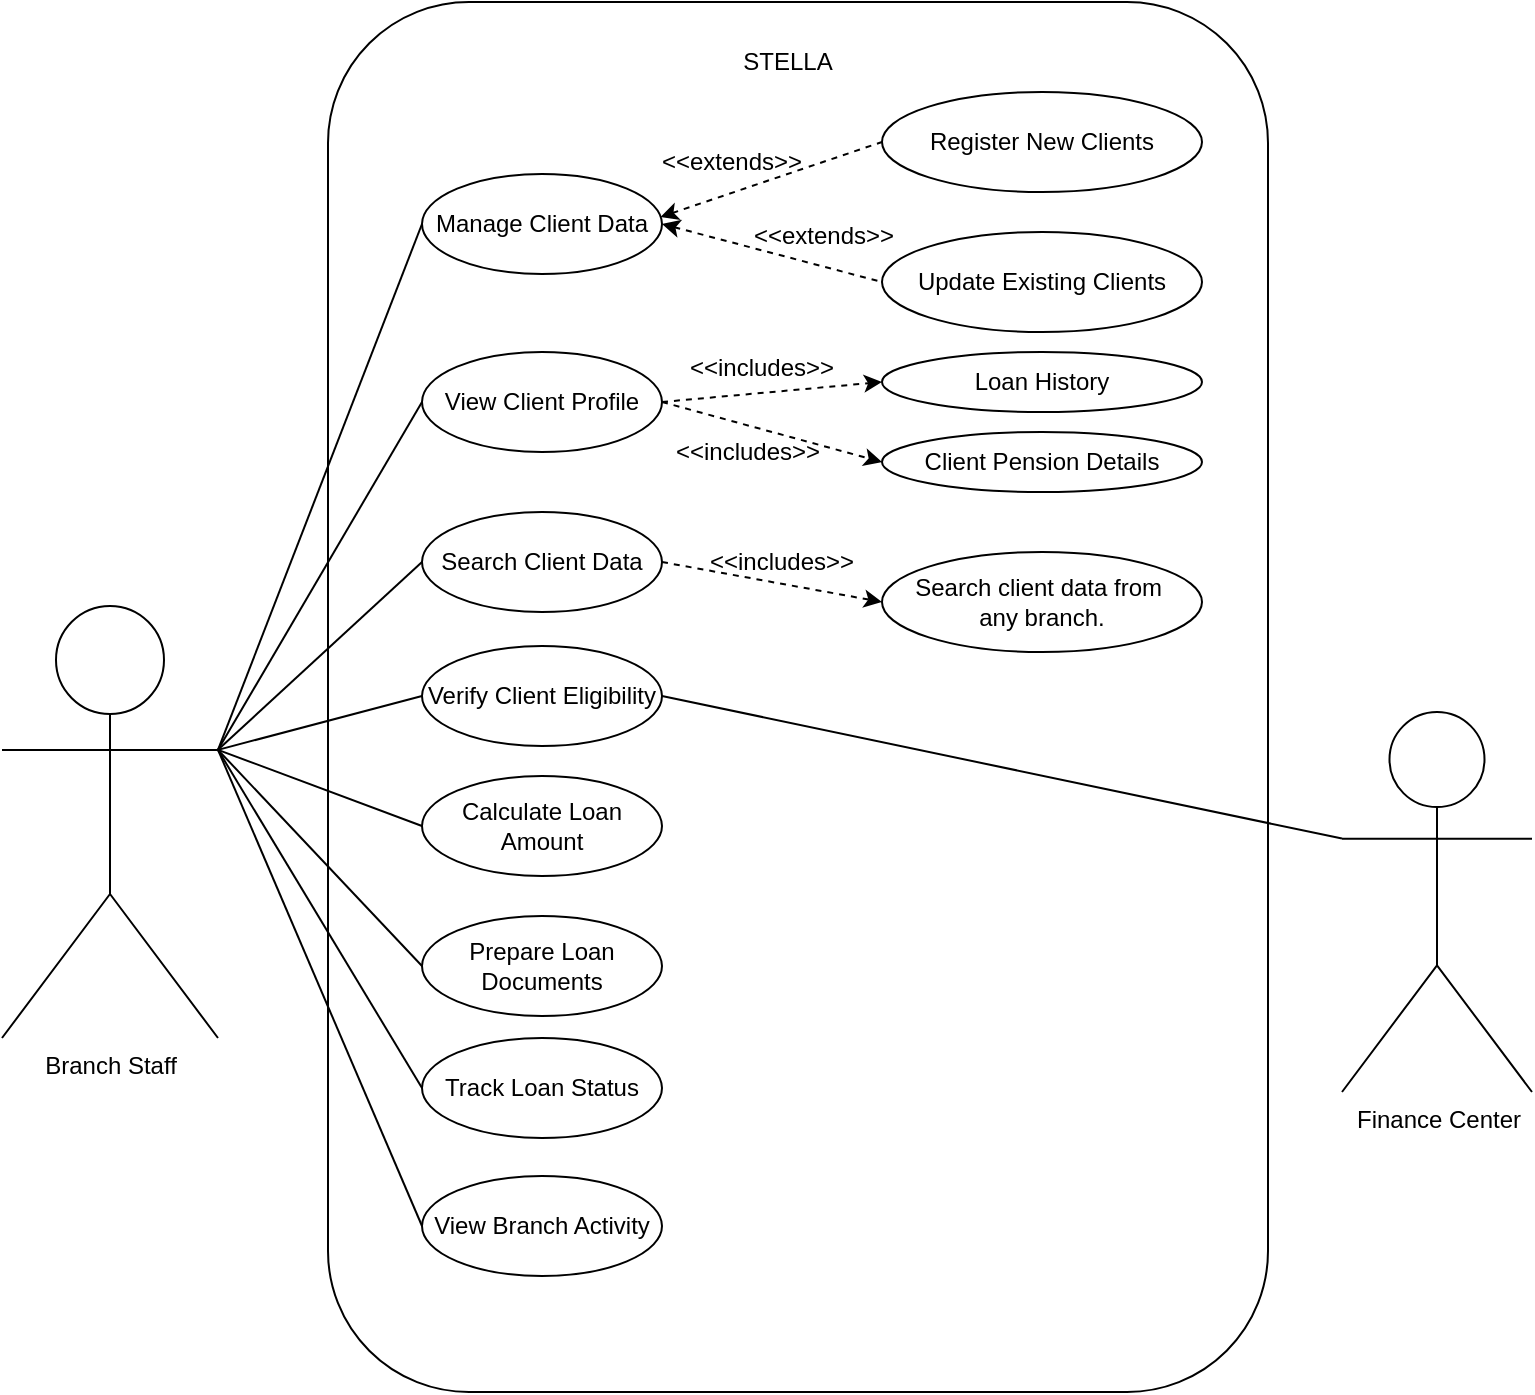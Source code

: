<mxfile version="26.2.15" pages="3">
  <diagram name="USE-CASE" id="FqRWU959NdwDnT44oUyB">
    <mxGraphModel dx="1329" dy="1023" grid="1" gridSize="10" guides="1" tooltips="1" connect="1" arrows="1" fold="1" page="1" pageScale="1" pageWidth="850" pageHeight="1100" math="0" shadow="0">
      <root>
        <mxCell id="0" />
        <mxCell id="1" parent="0" />
        <mxCell id="uPQOObQvNuHyOIuOLv9n-2" value="" style="rounded=1;whiteSpace=wrap;html=1;movable=1;resizable=1;rotatable=1;deletable=1;editable=1;locked=0;connectable=1;" vertex="1" parent="1">
          <mxGeometry x="183" y="203" width="470" height="695" as="geometry" />
        </mxCell>
        <mxCell id="uPQOObQvNuHyOIuOLv9n-18" style="rounded=0;orthogonalLoop=1;jettySize=auto;html=1;entryX=0;entryY=0.5;entryDx=0;entryDy=0;endArrow=none;startFill=0;exitX=1;exitY=0.333;exitDx=0;exitDy=0;exitPerimeter=0;" edge="1" parent="1" source="uPQOObQvNuHyOIuOLv9n-3" target="uPQOObQvNuHyOIuOLv9n-9">
          <mxGeometry relative="1" as="geometry">
            <mxPoint x="133" y="568" as="sourcePoint" />
          </mxGeometry>
        </mxCell>
        <mxCell id="uPQOObQvNuHyOIuOLv9n-19" style="rounded=0;orthogonalLoop=1;jettySize=auto;html=1;entryX=0;entryY=0.5;entryDx=0;entryDy=0;endArrow=none;startFill=0;exitX=1;exitY=0.333;exitDx=0;exitDy=0;exitPerimeter=0;" edge="1" parent="1" source="uPQOObQvNuHyOIuOLv9n-3" target="uPQOObQvNuHyOIuOLv9n-10">
          <mxGeometry relative="1" as="geometry">
            <mxPoint x="133" y="568" as="sourcePoint" />
          </mxGeometry>
        </mxCell>
        <mxCell id="uPQOObQvNuHyOIuOLv9n-20" style="rounded=0;orthogonalLoop=1;jettySize=auto;html=1;entryX=0;entryY=0.5;entryDx=0;entryDy=0;endArrow=none;startFill=0;exitX=1;exitY=0.333;exitDx=0;exitDy=0;exitPerimeter=0;" edge="1" parent="1" source="uPQOObQvNuHyOIuOLv9n-3" target="uPQOObQvNuHyOIuOLv9n-11">
          <mxGeometry relative="1" as="geometry" />
        </mxCell>
        <mxCell id="uPQOObQvNuHyOIuOLv9n-21" style="rounded=0;orthogonalLoop=1;jettySize=auto;html=1;entryX=0;entryY=0.5;entryDx=0;entryDy=0;endArrow=none;startFill=0;exitX=1;exitY=0.333;exitDx=0;exitDy=0;exitPerimeter=0;" edge="1" parent="1" source="uPQOObQvNuHyOIuOLv9n-3" target="uPQOObQvNuHyOIuOLv9n-12">
          <mxGeometry relative="1" as="geometry" />
        </mxCell>
        <mxCell id="uPQOObQvNuHyOIuOLv9n-23" style="rounded=0;orthogonalLoop=1;jettySize=auto;html=1;entryX=0;entryY=0.5;entryDx=0;entryDy=0;exitX=1;exitY=0.333;exitDx=0;exitDy=0;exitPerimeter=0;endArrow=none;startFill=0;" edge="1" parent="1" source="uPQOObQvNuHyOIuOLv9n-3" target="uPQOObQvNuHyOIuOLv9n-14">
          <mxGeometry relative="1" as="geometry" />
        </mxCell>
        <mxCell id="uPQOObQvNuHyOIuOLv9n-24" style="rounded=0;orthogonalLoop=1;jettySize=auto;html=1;exitX=1;exitY=0.333;exitDx=0;exitDy=0;exitPerimeter=0;entryX=0;entryY=0.5;entryDx=0;entryDy=0;endArrow=none;startFill=0;" edge="1" parent="1" source="uPQOObQvNuHyOIuOLv9n-3" target="uPQOObQvNuHyOIuOLv9n-15">
          <mxGeometry relative="1" as="geometry" />
        </mxCell>
        <mxCell id="uPQOObQvNuHyOIuOLv9n-25" style="rounded=0;orthogonalLoop=1;jettySize=auto;html=1;exitX=1;exitY=0.333;exitDx=0;exitDy=0;exitPerimeter=0;entryX=0;entryY=0.5;entryDx=0;entryDy=0;endArrow=none;startFill=0;" edge="1" parent="1" source="uPQOObQvNuHyOIuOLv9n-3" target="uPQOObQvNuHyOIuOLv9n-16">
          <mxGeometry relative="1" as="geometry" />
        </mxCell>
        <mxCell id="uPQOObQvNuHyOIuOLv9n-26" style="rounded=0;orthogonalLoop=1;jettySize=auto;html=1;entryX=0;entryY=0.5;entryDx=0;entryDy=0;exitX=1;exitY=0.333;exitDx=0;exitDy=0;exitPerimeter=0;endArrow=none;startFill=0;" edge="1" parent="1" source="uPQOObQvNuHyOIuOLv9n-3" target="uPQOObQvNuHyOIuOLv9n-17">
          <mxGeometry relative="1" as="geometry" />
        </mxCell>
        <mxCell id="uPQOObQvNuHyOIuOLv9n-3" value="&lt;div&gt;Branch Staff&lt;/div&gt;&lt;div&gt;&lt;br&gt;&lt;/div&gt;" style="shape=umlActor;verticalLabelPosition=bottom;verticalAlign=top;html=1;outlineConnect=0;" vertex="1" parent="1">
          <mxGeometry x="20" y="505" width="108" height="216" as="geometry" />
        </mxCell>
        <mxCell id="uPQOObQvNuHyOIuOLv9n-6" value="Finance Center" style="shape=umlActor;verticalLabelPosition=bottom;verticalAlign=top;html=1;outlineConnect=0;" vertex="1" parent="1">
          <mxGeometry x="690" y="558" width="95" height="190" as="geometry" />
        </mxCell>
        <mxCell id="uPQOObQvNuHyOIuOLv9n-8" value="STELLA" style="text;html=1;align=center;verticalAlign=middle;whiteSpace=wrap;rounded=0;" vertex="1" parent="1">
          <mxGeometry x="383" y="218" width="60" height="30" as="geometry" />
        </mxCell>
        <mxCell id="uPQOObQvNuHyOIuOLv9n-9" value="&lt;p data-pm-slice=&quot;1 1 [&amp;quot;bulletList&amp;quot;,{&amp;quot;tight&amp;quot;:false,&amp;quot;dir&amp;quot;:&amp;quot;ltr&amp;quot;},&amp;quot;listItem&amp;quot;,{},&amp;quot;bulletList&amp;quot;,{&amp;quot;tight&amp;quot;:true,&amp;quot;dir&amp;quot;:&amp;quot;ltr&amp;quot;},&amp;quot;listItem&amp;quot;,{}]&quot; dir=&quot;ltr&quot;&gt;Verify Client Eligibility&lt;/p&gt;" style="ellipse;whiteSpace=wrap;html=1;" vertex="1" parent="1">
          <mxGeometry x="230" y="525" width="120" height="50" as="geometry" />
        </mxCell>
        <mxCell id="uPQOObQvNuHyOIuOLv9n-37" style="rounded=0;orthogonalLoop=1;jettySize=auto;html=1;entryX=0;entryY=0.5;entryDx=0;entryDy=0;startArrow=classic;startFill=1;endArrow=none;dashed=1;endFill=1;exitX=0.993;exitY=0.431;exitDx=0;exitDy=0;exitPerimeter=0;" edge="1" parent="1" source="uPQOObQvNuHyOIuOLv9n-10" target="uPQOObQvNuHyOIuOLv9n-35">
          <mxGeometry relative="1" as="geometry" />
        </mxCell>
        <mxCell id="uPQOObQvNuHyOIuOLv9n-10" value="Manage Client Data" style="ellipse;whiteSpace=wrap;html=1;" vertex="1" parent="1">
          <mxGeometry x="230" y="289" width="120" height="50" as="geometry" />
        </mxCell>
        <mxCell id="uPQOObQvNuHyOIuOLv9n-11" value="&lt;p data-pm-slice=&quot;1 1 [&amp;quot;bulletList&amp;quot;,{&amp;quot;tight&amp;quot;:false,&amp;quot;dir&amp;quot;:&amp;quot;ltr&amp;quot;},&amp;quot;listItem&amp;quot;,{},&amp;quot;bulletList&amp;quot;,{&amp;quot;tight&amp;quot;:true,&amp;quot;dir&amp;quot;:&amp;quot;ltr&amp;quot;},&amp;quot;listItem&amp;quot;,{}]&quot; dir=&quot;ltr&quot;&gt;Prepare Loan Documents&lt;/p&gt;" style="ellipse;whiteSpace=wrap;html=1;" vertex="1" parent="1">
          <mxGeometry x="230" y="660" width="120" height="50" as="geometry" />
        </mxCell>
        <mxCell id="uPQOObQvNuHyOIuOLv9n-12" value="&lt;p data-pm-slice=&quot;1 1 [&amp;quot;bulletList&amp;quot;,{&amp;quot;tight&amp;quot;:false,&amp;quot;dir&amp;quot;:&amp;quot;ltr&amp;quot;},&amp;quot;listItem&amp;quot;,{},&amp;quot;bulletList&amp;quot;,{&amp;quot;tight&amp;quot;:true,&amp;quot;dir&amp;quot;:&amp;quot;ltr&amp;quot;},&amp;quot;listItem&amp;quot;,{}]&quot; dir=&quot;ltr&quot;&gt;Calculate Loan Amount&lt;/p&gt;" style="ellipse;whiteSpace=wrap;html=1;" vertex="1" parent="1">
          <mxGeometry x="230" y="590" width="120" height="50" as="geometry" />
        </mxCell>
        <mxCell id="uPQOObQvNuHyOIuOLv9n-14" value="View Client Profile" style="ellipse;whiteSpace=wrap;html=1;" vertex="1" parent="1">
          <mxGeometry x="230" y="378" width="120" height="50" as="geometry" />
        </mxCell>
        <mxCell id="uPQOObQvNuHyOIuOLv9n-15" value="&lt;p data-pm-slice=&quot;1 1 [&amp;quot;bulletList&amp;quot;,{&amp;quot;tight&amp;quot;:false,&amp;quot;dir&amp;quot;:&amp;quot;ltr&amp;quot;},&amp;quot;listItem&amp;quot;,{},&amp;quot;bulletList&amp;quot;,{&amp;quot;tight&amp;quot;:true,&amp;quot;dir&amp;quot;:&amp;quot;ltr&amp;quot;},&amp;quot;listItem&amp;quot;,{}]&quot; dir=&quot;ltr&quot;&gt;Track Loan Status&lt;/p&gt;" style="ellipse;whiteSpace=wrap;html=1;" vertex="1" parent="1">
          <mxGeometry x="230" y="721" width="120" height="50" as="geometry" />
        </mxCell>
        <mxCell id="uPQOObQvNuHyOIuOLv9n-16" value="&lt;p data-pm-slice=&quot;1 1 [&amp;quot;bulletList&amp;quot;,{&amp;quot;tight&amp;quot;:false,&amp;quot;dir&amp;quot;:&amp;quot;ltr&amp;quot;},&amp;quot;listItem&amp;quot;,{},&amp;quot;bulletList&amp;quot;,{&amp;quot;tight&amp;quot;:true,&amp;quot;dir&amp;quot;:&amp;quot;ltr&amp;quot;},&amp;quot;listItem&amp;quot;,{}]&quot; dir=&quot;ltr&quot;&gt;Search Client Data&lt;/p&gt;" style="ellipse;whiteSpace=wrap;html=1;fontStyle=0" vertex="1" parent="1">
          <mxGeometry x="230" y="458" width="120" height="50" as="geometry" />
        </mxCell>
        <mxCell id="uPQOObQvNuHyOIuOLv9n-17" value="&lt;p data-pm-slice=&quot;1 1 [&amp;quot;bulletList&amp;quot;,{&amp;quot;tight&amp;quot;:false,&amp;quot;dir&amp;quot;:&amp;quot;ltr&amp;quot;},&amp;quot;listItem&amp;quot;,{},&amp;quot;bulletList&amp;quot;,{&amp;quot;tight&amp;quot;:true,&amp;quot;dir&amp;quot;:&amp;quot;ltr&amp;quot;},&amp;quot;listItem&amp;quot;,{}]&quot; dir=&quot;ltr&quot;&gt;View Branch Activity&lt;/p&gt;" style="ellipse;whiteSpace=wrap;html=1;fontStyle=0" vertex="1" parent="1">
          <mxGeometry x="230" y="790" width="120" height="50" as="geometry" />
        </mxCell>
        <mxCell id="uPQOObQvNuHyOIuOLv9n-33" value="&lt;p style=&quot;white-space: pre-wrap;&quot; dir=&quot;auto&quot;&gt;Search client data from &lt;br&gt;any branch.&lt;/p&gt;" style="ellipse;whiteSpace=wrap;html=1;fontStyle=0" vertex="1" parent="1">
          <mxGeometry x="460" y="478" width="160" height="50" as="geometry" />
        </mxCell>
        <mxCell id="uPQOObQvNuHyOIuOLv9n-34" style="rounded=0;orthogonalLoop=1;jettySize=auto;html=1;entryX=0;entryY=0.333;entryDx=0;entryDy=0;entryPerimeter=0;endArrow=none;startFill=0;exitX=1;exitY=0.5;exitDx=0;exitDy=0;" edge="1" parent="1" source="uPQOObQvNuHyOIuOLv9n-9" target="uPQOObQvNuHyOIuOLv9n-6">
          <mxGeometry relative="1" as="geometry" />
        </mxCell>
        <mxCell id="uPQOObQvNuHyOIuOLv9n-35" value="Register New Clients" style="ellipse;whiteSpace=wrap;html=1;fontStyle=0" vertex="1" parent="1">
          <mxGeometry x="460" y="248" width="160" height="50" as="geometry" />
        </mxCell>
        <mxCell id="uPQOObQvNuHyOIuOLv9n-36" value="Update Existing Clients" style="ellipse;whiteSpace=wrap;html=1;fontStyle=0" vertex="1" parent="1">
          <mxGeometry x="460" y="318" width="160" height="50" as="geometry" />
        </mxCell>
        <mxCell id="uPQOObQvNuHyOIuOLv9n-38" value="&amp;lt;&amp;lt;extends&amp;gt;&amp;gt;" style="text;html=1;align=center;verticalAlign=middle;whiteSpace=wrap;rounded=0;" vertex="1" parent="1">
          <mxGeometry x="355" y="268" width="60" height="30" as="geometry" />
        </mxCell>
        <mxCell id="uPQOObQvNuHyOIuOLv9n-39" style="rounded=0;orthogonalLoop=1;jettySize=auto;html=1;entryX=0;entryY=0.5;entryDx=0;entryDy=0;startArrow=classic;startFill=1;endArrow=none;dashed=1;endFill=1;exitX=1;exitY=0.5;exitDx=0;exitDy=0;" edge="1" parent="1" source="uPQOObQvNuHyOIuOLv9n-10" target="uPQOObQvNuHyOIuOLv9n-36">
          <mxGeometry relative="1" as="geometry">
            <mxPoint x="359" y="309" as="sourcePoint" />
            <mxPoint x="470" y="303" as="targetPoint" />
          </mxGeometry>
        </mxCell>
        <mxCell id="uPQOObQvNuHyOIuOLv9n-41" value="&amp;lt;&amp;lt;extends&amp;gt;&amp;gt;" style="text;html=1;align=center;verticalAlign=middle;whiteSpace=wrap;rounded=0;" vertex="1" parent="1">
          <mxGeometry x="401" y="305" width="60" height="30" as="geometry" />
        </mxCell>
        <mxCell id="uPQOObQvNuHyOIuOLv9n-42" style="rounded=0;orthogonalLoop=1;jettySize=auto;html=1;entryX=0;entryY=0.5;entryDx=0;entryDy=0;startArrow=none;startFill=0;endArrow=classic;dashed=1;endFill=1;exitX=1;exitY=0.5;exitDx=0;exitDy=0;" edge="1" parent="1" source="uPQOObQvNuHyOIuOLv9n-16" target="uPQOObQvNuHyOIuOLv9n-33">
          <mxGeometry relative="1" as="geometry">
            <mxPoint x="360" y="313" as="sourcePoint" />
            <mxPoint x="470" y="353" as="targetPoint" />
          </mxGeometry>
        </mxCell>
        <mxCell id="uPQOObQvNuHyOIuOLv9n-43" value="&amp;lt;&amp;lt;includes&amp;gt;&amp;gt;" style="text;html=1;align=center;verticalAlign=middle;whiteSpace=wrap;rounded=0;" vertex="1" parent="1">
          <mxGeometry x="380" y="468" width="60" height="30" as="geometry" />
        </mxCell>
        <mxCell id="uPQOObQvNuHyOIuOLv9n-44" value="&lt;p style=&quot;white-space: pre-wrap;&quot; dir=&quot;auto&quot;&gt;Loan History&lt;/p&gt;" style="ellipse;whiteSpace=wrap;html=1;fontStyle=0" vertex="1" parent="1">
          <mxGeometry x="460" y="378" width="160" height="30" as="geometry" />
        </mxCell>
        <mxCell id="uPQOObQvNuHyOIuOLv9n-45" value="Client Pension Details" style="ellipse;whiteSpace=wrap;html=1;fontStyle=0" vertex="1" parent="1">
          <mxGeometry x="460" y="418" width="160" height="30" as="geometry" />
        </mxCell>
        <mxCell id="uPQOObQvNuHyOIuOLv9n-46" style="rounded=0;orthogonalLoop=1;jettySize=auto;html=1;entryX=0;entryY=0.5;entryDx=0;entryDy=0;startArrow=none;startFill=0;endArrow=classic;dashed=1;endFill=1;exitX=1;exitY=0.5;exitDx=0;exitDy=0;" edge="1" parent="1" source="uPQOObQvNuHyOIuOLv9n-14" target="uPQOObQvNuHyOIuOLv9n-44">
          <mxGeometry relative="1" as="geometry">
            <mxPoint x="360" y="324" as="sourcePoint" />
            <mxPoint x="470" y="353" as="targetPoint" />
          </mxGeometry>
        </mxCell>
        <mxCell id="uPQOObQvNuHyOIuOLv9n-47" style="rounded=0;orthogonalLoop=1;jettySize=auto;html=1;entryX=0;entryY=0.5;entryDx=0;entryDy=0;startArrow=none;startFill=0;endArrow=classic;dashed=1;endFill=1;exitX=1;exitY=0.5;exitDx=0;exitDy=0;" edge="1" parent="1" source="uPQOObQvNuHyOIuOLv9n-14" target="uPQOObQvNuHyOIuOLv9n-45">
          <mxGeometry relative="1" as="geometry">
            <mxPoint x="350" y="393" as="sourcePoint" />
            <mxPoint x="480" y="363" as="targetPoint" />
          </mxGeometry>
        </mxCell>
        <mxCell id="uPQOObQvNuHyOIuOLv9n-48" value="&amp;lt;&amp;lt;includes&amp;gt;&amp;gt;" style="text;html=1;align=center;verticalAlign=middle;whiteSpace=wrap;rounded=0;" vertex="1" parent="1">
          <mxGeometry x="370" y="371" width="60" height="30" as="geometry" />
        </mxCell>
        <mxCell id="uPQOObQvNuHyOIuOLv9n-49" value="&amp;lt;&amp;lt;includes&amp;gt;&amp;gt;" style="text;html=1;align=center;verticalAlign=middle;whiteSpace=wrap;rounded=0;" vertex="1" parent="1">
          <mxGeometry x="363" y="413" width="60" height="30" as="geometry" />
        </mxCell>
      </root>
    </mxGraphModel>
  </diagram>
  <diagram id="Vl_OXSAobU-XMjmYdzFl" name="ERD">
    <mxGraphModel dx="3130" dy="1875" grid="1" gridSize="10" guides="1" tooltips="1" connect="1" arrows="1" fold="1" page="1" pageScale="1" pageWidth="850" pageHeight="1100" math="0" shadow="0">
      <root>
        <mxCell id="0" />
        <mxCell id="1" parent="0" />
        <mxCell id="p_XHTOG0-bhNNrqdrbe8-58" value="client" style="shape=table;startSize=30;container=1;collapsible=1;childLayout=tableLayout;fixedRows=1;rowLines=0;fontStyle=0;align=center;resizeLast=1;html=1;" vertex="1" parent="1">
          <mxGeometry x="-500" y="590" width="180" height="240" as="geometry" />
        </mxCell>
        <mxCell id="p_XHTOG0-bhNNrqdrbe8-59" value="" style="shape=tableRow;horizontal=0;startSize=0;swimlaneHead=0;swimlaneBody=0;fillColor=none;collapsible=0;dropTarget=0;points=[[0,0.5],[1,0.5]];portConstraint=eastwest;top=0;left=0;right=0;bottom=1;" vertex="1" parent="p_XHTOG0-bhNNrqdrbe8-58">
          <mxGeometry y="30" width="180" height="30" as="geometry" />
        </mxCell>
        <mxCell id="p_XHTOG0-bhNNrqdrbe8-60" value="PK" style="shape=partialRectangle;connectable=0;fillColor=none;top=0;left=0;bottom=0;right=0;fontStyle=1;overflow=hidden;whiteSpace=wrap;html=1;" vertex="1" parent="p_XHTOG0-bhNNrqdrbe8-59">
          <mxGeometry width="30" height="30" as="geometry">
            <mxRectangle width="30" height="30" as="alternateBounds" />
          </mxGeometry>
        </mxCell>
        <mxCell id="p_XHTOG0-bhNNrqdrbe8-61" value="id" style="shape=partialRectangle;connectable=0;fillColor=none;top=0;left=0;bottom=0;right=0;align=left;spacingLeft=6;fontStyle=5;overflow=hidden;whiteSpace=wrap;html=1;" vertex="1" parent="p_XHTOG0-bhNNrqdrbe8-59">
          <mxGeometry x="30" width="150" height="30" as="geometry">
            <mxRectangle width="150" height="30" as="alternateBounds" />
          </mxGeometry>
        </mxCell>
        <mxCell id="p_XHTOG0-bhNNrqdrbe8-62" value="" style="shape=tableRow;horizontal=0;startSize=0;swimlaneHead=0;swimlaneBody=0;fillColor=none;collapsible=0;dropTarget=0;points=[[0,0.5],[1,0.5]];portConstraint=eastwest;top=0;left=0;right=0;bottom=0;" vertex="1" parent="p_XHTOG0-bhNNrqdrbe8-58">
          <mxGeometry y="60" width="180" height="30" as="geometry" />
        </mxCell>
        <mxCell id="p_XHTOG0-bhNNrqdrbe8-63" value="" style="shape=partialRectangle;connectable=0;fillColor=none;top=0;left=0;bottom=0;right=0;editable=1;overflow=hidden;whiteSpace=wrap;html=1;" vertex="1" parent="p_XHTOG0-bhNNrqdrbe8-62">
          <mxGeometry width="30" height="30" as="geometry">
            <mxRectangle width="30" height="30" as="alternateBounds" />
          </mxGeometry>
        </mxCell>
        <mxCell id="p_XHTOG0-bhNNrqdrbe8-64" value="type" style="shape=partialRectangle;connectable=0;fillColor=none;top=0;left=0;bottom=0;right=0;align=left;spacingLeft=6;overflow=hidden;whiteSpace=wrap;html=1;" vertex="1" parent="p_XHTOG0-bhNNrqdrbe8-62">
          <mxGeometry x="30" width="150" height="30" as="geometry">
            <mxRectangle width="150" height="30" as="alternateBounds" />
          </mxGeometry>
        </mxCell>
        <mxCell id="p_XHTOG0-bhNNrqdrbe8-65" value="" style="shape=tableRow;horizontal=0;startSize=0;swimlaneHead=0;swimlaneBody=0;fillColor=none;collapsible=0;dropTarget=0;points=[[0,0.5],[1,0.5]];portConstraint=eastwest;top=0;left=0;right=0;bottom=0;" vertex="1" parent="p_XHTOG0-bhNNrqdrbe8-58">
          <mxGeometry y="90" width="180" height="30" as="geometry" />
        </mxCell>
        <mxCell id="p_XHTOG0-bhNNrqdrbe8-66" value="" style="shape=partialRectangle;connectable=0;fillColor=none;top=0;left=0;bottom=0;right=0;editable=1;overflow=hidden;whiteSpace=wrap;html=1;" vertex="1" parent="p_XHTOG0-bhNNrqdrbe8-65">
          <mxGeometry width="30" height="30" as="geometry">
            <mxRectangle width="30" height="30" as="alternateBounds" />
          </mxGeometry>
        </mxCell>
        <mxCell id="p_XHTOG0-bhNNrqdrbe8-67" value="status " style="shape=partialRectangle;connectable=0;fillColor=none;top=0;left=0;bottom=0;right=0;align=left;spacingLeft=6;overflow=hidden;whiteSpace=wrap;html=1;" vertex="1" parent="p_XHTOG0-bhNNrqdrbe8-65">
          <mxGeometry x="30" width="150" height="30" as="geometry">
            <mxRectangle width="150" height="30" as="alternateBounds" />
          </mxGeometry>
        </mxCell>
        <mxCell id="p_XHTOG0-bhNNrqdrbe8-68" value="" style="shape=tableRow;horizontal=0;startSize=0;swimlaneHead=0;swimlaneBody=0;fillColor=none;collapsible=0;dropTarget=0;points=[[0,0.5],[1,0.5]];portConstraint=eastwest;top=0;left=0;right=0;bottom=0;" vertex="1" parent="p_XHTOG0-bhNNrqdrbe8-58">
          <mxGeometry y="120" width="180" height="30" as="geometry" />
        </mxCell>
        <mxCell id="p_XHTOG0-bhNNrqdrbe8-69" value="" style="shape=partialRectangle;connectable=0;fillColor=none;top=0;left=0;bottom=0;right=0;editable=1;overflow=hidden;whiteSpace=wrap;html=1;" vertex="1" parent="p_XHTOG0-bhNNrqdrbe8-68">
          <mxGeometry width="30" height="30" as="geometry">
            <mxRectangle width="30" height="30" as="alternateBounds" />
          </mxGeometry>
        </mxCell>
        <mxCell id="p_XHTOG0-bhNNrqdrbe8-70" value="profile_image_url " style="shape=partialRectangle;connectable=0;fillColor=none;top=0;left=0;bottom=0;right=0;align=left;spacingLeft=6;overflow=hidden;whiteSpace=wrap;html=1;" vertex="1" parent="p_XHTOG0-bhNNrqdrbe8-68">
          <mxGeometry x="30" width="150" height="30" as="geometry">
            <mxRectangle width="150" height="30" as="alternateBounds" />
          </mxGeometry>
        </mxCell>
        <mxCell id="p_XHTOG0-bhNNrqdrbe8-71" style="shape=tableRow;horizontal=0;startSize=0;swimlaneHead=0;swimlaneBody=0;fillColor=none;collapsible=0;dropTarget=0;points=[[0,0.5],[1,0.5]];portConstraint=eastwest;top=0;left=0;right=0;bottom=0;" vertex="1" parent="p_XHTOG0-bhNNrqdrbe8-58">
          <mxGeometry y="150" width="180" height="30" as="geometry" />
        </mxCell>
        <mxCell id="p_XHTOG0-bhNNrqdrbe8-72" style="shape=partialRectangle;connectable=0;fillColor=none;top=0;left=0;bottom=0;right=0;editable=1;overflow=hidden;whiteSpace=wrap;html=1;" vertex="1" parent="p_XHTOG0-bhNNrqdrbe8-71">
          <mxGeometry width="30" height="30" as="geometry">
            <mxRectangle width="30" height="30" as="alternateBounds" />
          </mxGeometry>
        </mxCell>
        <mxCell id="p_XHTOG0-bhNNrqdrbe8-73" value="remarks " style="shape=partialRectangle;connectable=0;fillColor=none;top=0;left=0;bottom=0;right=0;align=left;spacingLeft=6;overflow=hidden;whiteSpace=wrap;html=1;" vertex="1" parent="p_XHTOG0-bhNNrqdrbe8-71">
          <mxGeometry x="30" width="150" height="30" as="geometry">
            <mxRectangle width="150" height="30" as="alternateBounds" />
          </mxGeometry>
        </mxCell>
        <mxCell id="p_XHTOG0-bhNNrqdrbe8-74" style="shape=tableRow;horizontal=0;startSize=0;swimlaneHead=0;swimlaneBody=0;fillColor=none;collapsible=0;dropTarget=0;points=[[0,0.5],[1,0.5]];portConstraint=eastwest;top=0;left=0;right=0;bottom=0;" vertex="1" parent="p_XHTOG0-bhNNrqdrbe8-58">
          <mxGeometry y="180" width="180" height="30" as="geometry" />
        </mxCell>
        <mxCell id="p_XHTOG0-bhNNrqdrbe8-75" style="shape=partialRectangle;connectable=0;fillColor=none;top=0;left=0;bottom=0;right=0;editable=1;overflow=hidden;whiteSpace=wrap;html=1;" vertex="1" parent="p_XHTOG0-bhNNrqdrbe8-74">
          <mxGeometry width="30" height="30" as="geometry">
            <mxRectangle width="30" height="30" as="alternateBounds" />
          </mxGeometry>
        </mxCell>
        <mxCell id="p_XHTOG0-bhNNrqdrbe8-76" value="createdAt" style="shape=partialRectangle;connectable=0;fillColor=none;top=0;left=0;bottom=0;right=0;align=left;spacingLeft=6;overflow=hidden;whiteSpace=wrap;html=1;" vertex="1" parent="p_XHTOG0-bhNNrqdrbe8-74">
          <mxGeometry x="30" width="150" height="30" as="geometry">
            <mxRectangle width="150" height="30" as="alternateBounds" />
          </mxGeometry>
        </mxCell>
        <mxCell id="p_XHTOG0-bhNNrqdrbe8-77" style="shape=tableRow;horizontal=0;startSize=0;swimlaneHead=0;swimlaneBody=0;fillColor=none;collapsible=0;dropTarget=0;points=[[0,0.5],[1,0.5]];portConstraint=eastwest;top=0;left=0;right=0;bottom=0;" vertex="1" parent="p_XHTOG0-bhNNrqdrbe8-58">
          <mxGeometry y="210" width="180" height="30" as="geometry" />
        </mxCell>
        <mxCell id="p_XHTOG0-bhNNrqdrbe8-78" style="shape=partialRectangle;connectable=0;fillColor=none;top=0;left=0;bottom=0;right=0;editable=1;overflow=hidden;whiteSpace=wrap;html=1;" vertex="1" parent="p_XHTOG0-bhNNrqdrbe8-77">
          <mxGeometry width="30" height="30" as="geometry">
            <mxRectangle width="30" height="30" as="alternateBounds" />
          </mxGeometry>
        </mxCell>
        <mxCell id="p_XHTOG0-bhNNrqdrbe8-79" value="&lt;span&gt;updatedAT&lt;/span&gt;" style="shape=partialRectangle;connectable=0;fillColor=none;top=0;left=0;bottom=0;right=0;align=left;spacingLeft=6;overflow=hidden;whiteSpace=wrap;html=1;fontStyle=1" vertex="1" parent="p_XHTOG0-bhNNrqdrbe8-77">
          <mxGeometry x="30" width="150" height="30" as="geometry">
            <mxRectangle width="150" height="30" as="alternateBounds" />
          </mxGeometry>
        </mxCell>
        <mxCell id="Deb5ixdrPJAeWPdz1jDv-1" value="client_personal_info" style="shape=table;startSize=30;container=1;collapsible=1;childLayout=tableLayout;fixedRows=1;rowLines=0;fontStyle=1;align=center;resizeLast=1;html=1;" vertex="1" parent="1">
          <mxGeometry x="-200" y="210" width="180" height="390" as="geometry" />
        </mxCell>
        <mxCell id="Deb5ixdrPJAeWPdz1jDv-2" value="" style="shape=tableRow;horizontal=0;startSize=0;swimlaneHead=0;swimlaneBody=0;fillColor=none;collapsible=0;dropTarget=0;points=[[0,0.5],[1,0.5]];portConstraint=eastwest;top=0;left=0;right=0;bottom=1;" vertex="1" parent="Deb5ixdrPJAeWPdz1jDv-1">
          <mxGeometry y="30" width="180" height="30" as="geometry" />
        </mxCell>
        <mxCell id="Deb5ixdrPJAeWPdz1jDv-3" value="PK" style="shape=partialRectangle;connectable=0;fillColor=none;top=0;left=0;bottom=0;right=0;fontStyle=1;overflow=hidden;whiteSpace=wrap;html=1;" vertex="1" parent="Deb5ixdrPJAeWPdz1jDv-2">
          <mxGeometry width="30" height="30" as="geometry">
            <mxRectangle width="30" height="30" as="alternateBounds" />
          </mxGeometry>
        </mxCell>
        <mxCell id="Deb5ixdrPJAeWPdz1jDv-4" value="id" style="shape=partialRectangle;connectable=0;fillColor=none;top=0;left=0;bottom=0;right=0;align=left;spacingLeft=6;fontStyle=5;overflow=hidden;whiteSpace=wrap;html=1;" vertex="1" parent="Deb5ixdrPJAeWPdz1jDv-2">
          <mxGeometry x="30" width="150" height="30" as="geometry">
            <mxRectangle width="150" height="30" as="alternateBounds" />
          </mxGeometry>
        </mxCell>
        <mxCell id="Deb5ixdrPJAeWPdz1jDv-5" value="" style="shape=tableRow;horizontal=0;startSize=0;swimlaneHead=0;swimlaneBody=0;fillColor=none;collapsible=0;dropTarget=0;points=[[0,0.5],[1,0.5]];portConstraint=eastwest;top=0;left=0;right=0;bottom=0;" vertex="1" parent="Deb5ixdrPJAeWPdz1jDv-1">
          <mxGeometry y="60" width="180" height="30" as="geometry" />
        </mxCell>
        <mxCell id="Deb5ixdrPJAeWPdz1jDv-6" value="FK" style="shape=partialRectangle;connectable=0;fillColor=none;top=0;left=0;bottom=0;right=0;editable=1;overflow=hidden;whiteSpace=wrap;html=1;" vertex="1" parent="Deb5ixdrPJAeWPdz1jDv-5">
          <mxGeometry width="30" height="30" as="geometry">
            <mxRectangle width="30" height="30" as="alternateBounds" />
          </mxGeometry>
        </mxCell>
        <mxCell id="Deb5ixdrPJAeWPdz1jDv-7" value="client_id" style="shape=partialRectangle;connectable=0;fillColor=none;top=0;left=0;bottom=0;right=0;align=left;spacingLeft=6;overflow=hidden;whiteSpace=wrap;html=1;" vertex="1" parent="Deb5ixdrPJAeWPdz1jDv-5">
          <mxGeometry x="30" width="150" height="30" as="geometry">
            <mxRectangle width="150" height="30" as="alternateBounds" />
          </mxGeometry>
        </mxCell>
        <mxCell id="Deb5ixdrPJAeWPdz1jDv-8" value="" style="shape=tableRow;horizontal=0;startSize=0;swimlaneHead=0;swimlaneBody=0;fillColor=none;collapsible=0;dropTarget=0;points=[[0,0.5],[1,0.5]];portConstraint=eastwest;top=0;left=0;right=0;bottom=0;" vertex="1" parent="Deb5ixdrPJAeWPdz1jDv-1">
          <mxGeometry y="90" width="180" height="30" as="geometry" />
        </mxCell>
        <mxCell id="Deb5ixdrPJAeWPdz1jDv-9" value="" style="shape=partialRectangle;connectable=0;fillColor=none;top=0;left=0;bottom=0;right=0;editable=1;overflow=hidden;whiteSpace=wrap;html=1;" vertex="1" parent="Deb5ixdrPJAeWPdz1jDv-8">
          <mxGeometry width="30" height="30" as="geometry">
            <mxRectangle width="30" height="30" as="alternateBounds" />
          </mxGeometry>
        </mxCell>
        <mxCell id="Deb5ixdrPJAeWPdz1jDv-10" value="first_name" style="shape=partialRectangle;connectable=0;fillColor=none;top=0;left=0;bottom=0;right=0;align=left;spacingLeft=6;overflow=hidden;whiteSpace=wrap;html=1;" vertex="1" parent="Deb5ixdrPJAeWPdz1jDv-8">
          <mxGeometry x="30" width="150" height="30" as="geometry">
            <mxRectangle width="150" height="30" as="alternateBounds" />
          </mxGeometry>
        </mxCell>
        <mxCell id="Deb5ixdrPJAeWPdz1jDv-11" value="" style="shape=tableRow;horizontal=0;startSize=0;swimlaneHead=0;swimlaneBody=0;fillColor=none;collapsible=0;dropTarget=0;points=[[0,0.5],[1,0.5]];portConstraint=eastwest;top=0;left=0;right=0;bottom=0;" vertex="1" parent="Deb5ixdrPJAeWPdz1jDv-1">
          <mxGeometry y="120" width="180" height="30" as="geometry" />
        </mxCell>
        <mxCell id="Deb5ixdrPJAeWPdz1jDv-12" value="" style="shape=partialRectangle;connectable=0;fillColor=none;top=0;left=0;bottom=0;right=0;editable=1;overflow=hidden;whiteSpace=wrap;html=1;" vertex="1" parent="Deb5ixdrPJAeWPdz1jDv-11">
          <mxGeometry width="30" height="30" as="geometry">
            <mxRectangle width="30" height="30" as="alternateBounds" />
          </mxGeometry>
        </mxCell>
        <mxCell id="Deb5ixdrPJAeWPdz1jDv-13" value="middle_name" style="shape=partialRectangle;connectable=0;fillColor=none;top=0;left=0;bottom=0;right=0;align=left;spacingLeft=6;overflow=hidden;whiteSpace=wrap;html=1;" vertex="1" parent="Deb5ixdrPJAeWPdz1jDv-11">
          <mxGeometry x="30" width="150" height="30" as="geometry">
            <mxRectangle width="150" height="30" as="alternateBounds" />
          </mxGeometry>
        </mxCell>
        <mxCell id="Deb5ixdrPJAeWPdz1jDv-14" style="shape=tableRow;horizontal=0;startSize=0;swimlaneHead=0;swimlaneBody=0;fillColor=none;collapsible=0;dropTarget=0;points=[[0,0.5],[1,0.5]];portConstraint=eastwest;top=0;left=0;right=0;bottom=0;" vertex="1" parent="Deb5ixdrPJAeWPdz1jDv-1">
          <mxGeometry y="150" width="180" height="30" as="geometry" />
        </mxCell>
        <mxCell id="Deb5ixdrPJAeWPdz1jDv-15" style="shape=partialRectangle;connectable=0;fillColor=none;top=0;left=0;bottom=0;right=0;editable=1;overflow=hidden;whiteSpace=wrap;html=1;" vertex="1" parent="Deb5ixdrPJAeWPdz1jDv-14">
          <mxGeometry width="30" height="30" as="geometry">
            <mxRectangle width="30" height="30" as="alternateBounds" />
          </mxGeometry>
        </mxCell>
        <mxCell id="Deb5ixdrPJAeWPdz1jDv-16" value="last_name" style="shape=partialRectangle;connectable=0;fillColor=none;top=0;left=0;bottom=0;right=0;align=left;spacingLeft=6;overflow=hidden;whiteSpace=wrap;html=1;" vertex="1" parent="Deb5ixdrPJAeWPdz1jDv-14">
          <mxGeometry x="30" width="150" height="30" as="geometry">
            <mxRectangle width="150" height="30" as="alternateBounds" />
          </mxGeometry>
        </mxCell>
        <mxCell id="Deb5ixdrPJAeWPdz1jDv-17" style="shape=tableRow;horizontal=0;startSize=0;swimlaneHead=0;swimlaneBody=0;fillColor=none;collapsible=0;dropTarget=0;points=[[0,0.5],[1,0.5]];portConstraint=eastwest;top=0;left=0;right=0;bottom=0;" vertex="1" parent="Deb5ixdrPJAeWPdz1jDv-1">
          <mxGeometry y="180" width="180" height="30" as="geometry" />
        </mxCell>
        <mxCell id="Deb5ixdrPJAeWPdz1jDv-18" style="shape=partialRectangle;connectable=0;fillColor=none;top=0;left=0;bottom=0;right=0;editable=1;overflow=hidden;whiteSpace=wrap;html=1;" vertex="1" parent="Deb5ixdrPJAeWPdz1jDv-17">
          <mxGeometry width="30" height="30" as="geometry">
            <mxRectangle width="30" height="30" as="alternateBounds" />
          </mxGeometry>
        </mxCell>
        <mxCell id="Deb5ixdrPJAeWPdz1jDv-19" value="suffix" style="shape=partialRectangle;connectable=0;fillColor=none;top=0;left=0;bottom=0;right=0;align=left;spacingLeft=6;overflow=hidden;whiteSpace=wrap;html=1;" vertex="1" parent="Deb5ixdrPJAeWPdz1jDv-17">
          <mxGeometry x="30" width="150" height="30" as="geometry">
            <mxRectangle width="150" height="30" as="alternateBounds" />
          </mxGeometry>
        </mxCell>
        <mxCell id="Deb5ixdrPJAeWPdz1jDv-20" style="shape=tableRow;horizontal=0;startSize=0;swimlaneHead=0;swimlaneBody=0;fillColor=none;collapsible=0;dropTarget=0;points=[[0,0.5],[1,0.5]];portConstraint=eastwest;top=0;left=0;right=0;bottom=0;" vertex="1" parent="Deb5ixdrPJAeWPdz1jDv-1">
          <mxGeometry y="210" width="180" height="30" as="geometry" />
        </mxCell>
        <mxCell id="Deb5ixdrPJAeWPdz1jDv-21" style="shape=partialRectangle;connectable=0;fillColor=none;top=0;left=0;bottom=0;right=0;editable=1;overflow=hidden;whiteSpace=wrap;html=1;" vertex="1" parent="Deb5ixdrPJAeWPdz1jDv-20">
          <mxGeometry width="30" height="30" as="geometry">
            <mxRectangle width="30" height="30" as="alternateBounds" />
          </mxGeometry>
        </mxCell>
        <mxCell id="Deb5ixdrPJAeWPdz1jDv-22" value="gender" style="shape=partialRectangle;connectable=0;fillColor=none;top=0;left=0;bottom=0;right=0;align=left;spacingLeft=6;overflow=hidden;whiteSpace=wrap;html=1;" vertex="1" parent="Deb5ixdrPJAeWPdz1jDv-20">
          <mxGeometry x="30" width="150" height="30" as="geometry">
            <mxRectangle width="150" height="30" as="alternateBounds" />
          </mxGeometry>
        </mxCell>
        <mxCell id="Deb5ixdrPJAeWPdz1jDv-23" style="shape=tableRow;horizontal=0;startSize=0;swimlaneHead=0;swimlaneBody=0;fillColor=none;collapsible=0;dropTarget=0;points=[[0,0.5],[1,0.5]];portConstraint=eastwest;top=0;left=0;right=0;bottom=0;" vertex="1" parent="Deb5ixdrPJAeWPdz1jDv-1">
          <mxGeometry y="240" width="180" height="30" as="geometry" />
        </mxCell>
        <mxCell id="Deb5ixdrPJAeWPdz1jDv-24" style="shape=partialRectangle;connectable=0;fillColor=none;top=0;left=0;bottom=0;right=0;editable=1;overflow=hidden;whiteSpace=wrap;html=1;" vertex="1" parent="Deb5ixdrPJAeWPdz1jDv-23">
          <mxGeometry width="30" height="30" as="geometry">
            <mxRectangle width="30" height="30" as="alternateBounds" />
          </mxGeometry>
        </mxCell>
        <mxCell id="Deb5ixdrPJAeWPdz1jDv-25" value="birth_date" style="shape=partialRectangle;connectable=0;fillColor=none;top=0;left=0;bottom=0;right=0;align=left;spacingLeft=6;overflow=hidden;whiteSpace=wrap;html=1;" vertex="1" parent="Deb5ixdrPJAeWPdz1jDv-23">
          <mxGeometry x="30" width="150" height="30" as="geometry">
            <mxRectangle width="150" height="30" as="alternateBounds" />
          </mxGeometry>
        </mxCell>
        <mxCell id="Deb5ixdrPJAeWPdz1jDv-26" style="shape=tableRow;horizontal=0;startSize=0;swimlaneHead=0;swimlaneBody=0;fillColor=none;collapsible=0;dropTarget=0;points=[[0,0.5],[1,0.5]];portConstraint=eastwest;top=0;left=0;right=0;bottom=0;" vertex="1" parent="Deb5ixdrPJAeWPdz1jDv-1">
          <mxGeometry y="270" width="180" height="30" as="geometry" />
        </mxCell>
        <mxCell id="Deb5ixdrPJAeWPdz1jDv-27" style="shape=partialRectangle;connectable=0;fillColor=none;top=0;left=0;bottom=0;right=0;editable=1;overflow=hidden;whiteSpace=wrap;html=1;" vertex="1" parent="Deb5ixdrPJAeWPdz1jDv-26">
          <mxGeometry width="30" height="30" as="geometry">
            <mxRectangle width="30" height="30" as="alternateBounds" />
          </mxGeometry>
        </mxCell>
        <mxCell id="Deb5ixdrPJAeWPdz1jDv-28" value="age" style="shape=partialRectangle;connectable=0;fillColor=none;top=0;left=0;bottom=0;right=0;align=left;spacingLeft=6;overflow=hidden;whiteSpace=wrap;html=1;" vertex="1" parent="Deb5ixdrPJAeWPdz1jDv-26">
          <mxGeometry x="30" width="150" height="30" as="geometry">
            <mxRectangle width="150" height="30" as="alternateBounds" />
          </mxGeometry>
        </mxCell>
        <mxCell id="Deb5ixdrPJAeWPdz1jDv-29" style="shape=tableRow;horizontal=0;startSize=0;swimlaneHead=0;swimlaneBody=0;fillColor=none;collapsible=0;dropTarget=0;points=[[0,0.5],[1,0.5]];portConstraint=eastwest;top=0;left=0;right=0;bottom=0;" vertex="1" parent="Deb5ixdrPJAeWPdz1jDv-1">
          <mxGeometry y="300" width="180" height="30" as="geometry" />
        </mxCell>
        <mxCell id="Deb5ixdrPJAeWPdz1jDv-30" style="shape=partialRectangle;connectable=0;fillColor=none;top=0;left=0;bottom=0;right=0;editable=1;overflow=hidden;whiteSpace=wrap;html=1;" vertex="1" parent="Deb5ixdrPJAeWPdz1jDv-29">
          <mxGeometry width="30" height="30" as="geometry">
            <mxRectangle width="30" height="30" as="alternateBounds" />
          </mxGeometry>
        </mxCell>
        <mxCell id="Deb5ixdrPJAeWPdz1jDv-31" value="civil_status" style="shape=partialRectangle;connectable=0;fillColor=none;top=0;left=0;bottom=0;right=0;align=left;spacingLeft=6;overflow=hidden;whiteSpace=wrap;html=1;" vertex="1" parent="Deb5ixdrPJAeWPdz1jDv-29">
          <mxGeometry x="30" width="150" height="30" as="geometry">
            <mxRectangle width="150" height="30" as="alternateBounds" />
          </mxGeometry>
        </mxCell>
        <mxCell id="Deb5ixdrPJAeWPdz1jDv-32" style="shape=tableRow;horizontal=0;startSize=0;swimlaneHead=0;swimlaneBody=0;fillColor=none;collapsible=0;dropTarget=0;points=[[0,0.5],[1,0.5]];portConstraint=eastwest;top=0;left=0;right=0;bottom=0;" vertex="1" parent="Deb5ixdrPJAeWPdz1jDv-1">
          <mxGeometry y="330" width="180" height="30" as="geometry" />
        </mxCell>
        <mxCell id="Deb5ixdrPJAeWPdz1jDv-33" style="shape=partialRectangle;connectable=0;fillColor=none;top=0;left=0;bottom=0;right=0;editable=1;overflow=hidden;whiteSpace=wrap;html=1;" vertex="1" parent="Deb5ixdrPJAeWPdz1jDv-32">
          <mxGeometry width="30" height="30" as="geometry">
            <mxRectangle width="30" height="30" as="alternateBounds" />
          </mxGeometry>
        </mxCell>
        <mxCell id="Deb5ixdrPJAeWPdz1jDv-34" value="religion" style="shape=partialRectangle;connectable=0;fillColor=none;top=0;left=0;bottom=0;right=0;align=left;spacingLeft=6;overflow=hidden;whiteSpace=wrap;html=1;" vertex="1" parent="Deb5ixdrPJAeWPdz1jDv-32">
          <mxGeometry x="30" width="150" height="30" as="geometry">
            <mxRectangle width="150" height="30" as="alternateBounds" />
          </mxGeometry>
        </mxCell>
        <mxCell id="Deb5ixdrPJAeWPdz1jDv-35" style="shape=tableRow;horizontal=0;startSize=0;swimlaneHead=0;swimlaneBody=0;fillColor=none;collapsible=0;dropTarget=0;points=[[0,0.5],[1,0.5]];portConstraint=eastwest;top=0;left=0;right=0;bottom=0;" vertex="1" parent="Deb5ixdrPJAeWPdz1jDv-1">
          <mxGeometry y="360" width="180" height="30" as="geometry" />
        </mxCell>
        <mxCell id="Deb5ixdrPJAeWPdz1jDv-36" style="shape=partialRectangle;connectable=0;fillColor=none;top=0;left=0;bottom=0;right=0;editable=1;overflow=hidden;whiteSpace=wrap;html=1;" vertex="1" parent="Deb5ixdrPJAeWPdz1jDv-35">
          <mxGeometry width="30" height="30" as="geometry">
            <mxRectangle width="30" height="30" as="alternateBounds" />
          </mxGeometry>
        </mxCell>
        <mxCell id="Deb5ixdrPJAeWPdz1jDv-37" value="place_of_birth" style="shape=partialRectangle;connectable=0;fillColor=none;top=0;left=0;bottom=0;right=0;align=left;spacingLeft=6;overflow=hidden;whiteSpace=wrap;html=1;" vertex="1" parent="Deb5ixdrPJAeWPdz1jDv-35">
          <mxGeometry x="30" width="150" height="30" as="geometry">
            <mxRectangle width="150" height="30" as="alternateBounds" />
          </mxGeometry>
        </mxCell>
        <mxCell id="Deb5ixdrPJAeWPdz1jDv-38" style="edgeStyle=orthogonalEdgeStyle;rounded=0;orthogonalLoop=1;jettySize=auto;html=1;entryX=0;entryY=0.5;entryDx=0;entryDy=0;" edge="1" parent="1" source="p_XHTOG0-bhNNrqdrbe8-59" target="Deb5ixdrPJAeWPdz1jDv-5">
          <mxGeometry relative="1" as="geometry" />
        </mxCell>
        <mxCell id="Deb5ixdrPJAeWPdz1jDv-39" value="client_contact_info" style="shape=table;startSize=30;container=1;collapsible=1;childLayout=tableLayout;fixedRows=1;rowLines=0;fontStyle=1;align=center;resizeLast=1;html=1;" vertex="1" parent="1">
          <mxGeometry x="-630" y="100" width="190" height="450" as="geometry" />
        </mxCell>
        <mxCell id="Deb5ixdrPJAeWPdz1jDv-40" value="" style="shape=tableRow;horizontal=0;startSize=0;swimlaneHead=0;swimlaneBody=0;fillColor=none;collapsible=0;dropTarget=0;points=[[0,0.5],[1,0.5]];portConstraint=eastwest;top=0;left=0;right=0;bottom=1;" vertex="1" parent="Deb5ixdrPJAeWPdz1jDv-39">
          <mxGeometry y="30" width="190" height="30" as="geometry" />
        </mxCell>
        <mxCell id="Deb5ixdrPJAeWPdz1jDv-41" value="PK" style="shape=partialRectangle;connectable=0;fillColor=none;top=0;left=0;bottom=0;right=0;fontStyle=1;overflow=hidden;whiteSpace=wrap;html=1;" vertex="1" parent="Deb5ixdrPJAeWPdz1jDv-40">
          <mxGeometry width="30" height="30" as="geometry">
            <mxRectangle width="30" height="30" as="alternateBounds" />
          </mxGeometry>
        </mxCell>
        <mxCell id="Deb5ixdrPJAeWPdz1jDv-42" value="id" style="shape=partialRectangle;connectable=0;fillColor=none;top=0;left=0;bottom=0;right=0;align=left;spacingLeft=6;fontStyle=5;overflow=hidden;whiteSpace=wrap;html=1;" vertex="1" parent="Deb5ixdrPJAeWPdz1jDv-40">
          <mxGeometry x="30" width="160" height="30" as="geometry">
            <mxRectangle width="160" height="30" as="alternateBounds" />
          </mxGeometry>
        </mxCell>
        <mxCell id="Deb5ixdrPJAeWPdz1jDv-43" value="" style="shape=tableRow;horizontal=0;startSize=0;swimlaneHead=0;swimlaneBody=0;fillColor=none;collapsible=0;dropTarget=0;points=[[0,0.5],[1,0.5]];portConstraint=eastwest;top=0;left=0;right=0;bottom=0;" vertex="1" parent="Deb5ixdrPJAeWPdz1jDv-39">
          <mxGeometry y="60" width="190" height="30" as="geometry" />
        </mxCell>
        <mxCell id="Deb5ixdrPJAeWPdz1jDv-44" value="FK" style="shape=partialRectangle;connectable=0;fillColor=none;top=0;left=0;bottom=0;right=0;editable=1;overflow=hidden;whiteSpace=wrap;html=1;" vertex="1" parent="Deb5ixdrPJAeWPdz1jDv-43">
          <mxGeometry width="30" height="30" as="geometry">
            <mxRectangle width="30" height="30" as="alternateBounds" />
          </mxGeometry>
        </mxCell>
        <mxCell id="Deb5ixdrPJAeWPdz1jDv-45" value="client_id" style="shape=partialRectangle;connectable=0;fillColor=none;top=0;left=0;bottom=0;right=0;align=left;spacingLeft=6;overflow=hidden;whiteSpace=wrap;html=1;" vertex="1" parent="Deb5ixdrPJAeWPdz1jDv-43">
          <mxGeometry x="30" width="160" height="30" as="geometry">
            <mxRectangle width="160" height="30" as="alternateBounds" />
          </mxGeometry>
        </mxCell>
        <mxCell id="Deb5ixdrPJAeWPdz1jDv-46" value="" style="shape=tableRow;horizontal=0;startSize=0;swimlaneHead=0;swimlaneBody=0;fillColor=none;collapsible=0;dropTarget=0;points=[[0,0.5],[1,0.5]];portConstraint=eastwest;top=0;left=0;right=0;bottom=0;" vertex="1" parent="Deb5ixdrPJAeWPdz1jDv-39">
          <mxGeometry y="90" width="190" height="30" as="geometry" />
        </mxCell>
        <mxCell id="Deb5ixdrPJAeWPdz1jDv-47" value="" style="shape=partialRectangle;connectable=0;fillColor=none;top=0;left=0;bottom=0;right=0;editable=1;overflow=hidden;whiteSpace=wrap;html=1;" vertex="1" parent="Deb5ixdrPJAeWPdz1jDv-46">
          <mxGeometry width="30" height="30" as="geometry">
            <mxRectangle width="30" height="30" as="alternateBounds" />
          </mxGeometry>
        </mxCell>
        <mxCell id="Deb5ixdrPJAeWPdz1jDv-48" value="house_number" style="shape=partialRectangle;connectable=0;fillColor=none;top=0;left=0;bottom=0;right=0;align=left;spacingLeft=6;overflow=hidden;whiteSpace=wrap;html=1;" vertex="1" parent="Deb5ixdrPJAeWPdz1jDv-46">
          <mxGeometry x="30" width="160" height="30" as="geometry">
            <mxRectangle width="160" height="30" as="alternateBounds" />
          </mxGeometry>
        </mxCell>
        <mxCell id="Deb5ixdrPJAeWPdz1jDv-77" style="shape=tableRow;horizontal=0;startSize=0;swimlaneHead=0;swimlaneBody=0;fillColor=none;collapsible=0;dropTarget=0;points=[[0,0.5],[1,0.5]];portConstraint=eastwest;top=0;left=0;right=0;bottom=0;" vertex="1" parent="Deb5ixdrPJAeWPdz1jDv-39">
          <mxGeometry y="120" width="190" height="30" as="geometry" />
        </mxCell>
        <mxCell id="Deb5ixdrPJAeWPdz1jDv-78" style="shape=partialRectangle;connectable=0;fillColor=none;top=0;left=0;bottom=0;right=0;editable=1;overflow=hidden;whiteSpace=wrap;html=1;" vertex="1" parent="Deb5ixdrPJAeWPdz1jDv-77">
          <mxGeometry width="30" height="30" as="geometry">
            <mxRectangle width="30" height="30" as="alternateBounds" />
          </mxGeometry>
        </mxCell>
        <mxCell id="Deb5ixdrPJAeWPdz1jDv-79" value="building_number" style="shape=partialRectangle;connectable=0;fillColor=none;top=0;left=0;bottom=0;right=0;align=left;spacingLeft=6;overflow=hidden;whiteSpace=wrap;html=1;" vertex="1" parent="Deb5ixdrPJAeWPdz1jDv-77">
          <mxGeometry x="30" width="160" height="30" as="geometry">
            <mxRectangle width="160" height="30" as="alternateBounds" />
          </mxGeometry>
        </mxCell>
        <mxCell id="Deb5ixdrPJAeWPdz1jDv-74" style="shape=tableRow;horizontal=0;startSize=0;swimlaneHead=0;swimlaneBody=0;fillColor=none;collapsible=0;dropTarget=0;points=[[0,0.5],[1,0.5]];portConstraint=eastwest;top=0;left=0;right=0;bottom=0;" vertex="1" parent="Deb5ixdrPJAeWPdz1jDv-39">
          <mxGeometry y="150" width="190" height="30" as="geometry" />
        </mxCell>
        <mxCell id="Deb5ixdrPJAeWPdz1jDv-75" style="shape=partialRectangle;connectable=0;fillColor=none;top=0;left=0;bottom=0;right=0;editable=1;overflow=hidden;whiteSpace=wrap;html=1;" vertex="1" parent="Deb5ixdrPJAeWPdz1jDv-74">
          <mxGeometry width="30" height="30" as="geometry">
            <mxRectangle width="30" height="30" as="alternateBounds" />
          </mxGeometry>
        </mxCell>
        <mxCell id="Deb5ixdrPJAeWPdz1jDv-76" value="street_name" style="shape=partialRectangle;connectable=0;fillColor=none;top=0;left=0;bottom=0;right=0;align=left;spacingLeft=6;overflow=hidden;whiteSpace=wrap;html=1;" vertex="1" parent="Deb5ixdrPJAeWPdz1jDv-74">
          <mxGeometry x="30" width="160" height="30" as="geometry">
            <mxRectangle width="160" height="30" as="alternateBounds" />
          </mxGeometry>
        </mxCell>
        <mxCell id="Deb5ixdrPJAeWPdz1jDv-71" style="shape=tableRow;horizontal=0;startSize=0;swimlaneHead=0;swimlaneBody=0;fillColor=none;collapsible=0;dropTarget=0;points=[[0,0.5],[1,0.5]];portConstraint=eastwest;top=0;left=0;right=0;bottom=0;" vertex="1" parent="Deb5ixdrPJAeWPdz1jDv-39">
          <mxGeometry y="180" width="190" height="30" as="geometry" />
        </mxCell>
        <mxCell id="Deb5ixdrPJAeWPdz1jDv-72" style="shape=partialRectangle;connectable=0;fillColor=none;top=0;left=0;bottom=0;right=0;editable=1;overflow=hidden;whiteSpace=wrap;html=1;" vertex="1" parent="Deb5ixdrPJAeWPdz1jDv-71">
          <mxGeometry width="30" height="30" as="geometry">
            <mxRectangle width="30" height="30" as="alternateBounds" />
          </mxGeometry>
        </mxCell>
        <mxCell id="Deb5ixdrPJAeWPdz1jDv-73" value="barangay" style="shape=partialRectangle;connectable=0;fillColor=none;top=0;left=0;bottom=0;right=0;align=left;spacingLeft=6;overflow=hidden;whiteSpace=wrap;html=1;" vertex="1" parent="Deb5ixdrPJAeWPdz1jDv-71">
          <mxGeometry x="30" width="160" height="30" as="geometry">
            <mxRectangle width="160" height="30" as="alternateBounds" />
          </mxGeometry>
        </mxCell>
        <mxCell id="Deb5ixdrPJAeWPdz1jDv-68" style="shape=tableRow;horizontal=0;startSize=0;swimlaneHead=0;swimlaneBody=0;fillColor=none;collapsible=0;dropTarget=0;points=[[0,0.5],[1,0.5]];portConstraint=eastwest;top=0;left=0;right=0;bottom=0;" vertex="1" parent="Deb5ixdrPJAeWPdz1jDv-39">
          <mxGeometry y="210" width="190" height="30" as="geometry" />
        </mxCell>
        <mxCell id="Deb5ixdrPJAeWPdz1jDv-69" style="shape=partialRectangle;connectable=0;fillColor=none;top=0;left=0;bottom=0;right=0;editable=1;overflow=hidden;whiteSpace=wrap;html=1;" vertex="1" parent="Deb5ixdrPJAeWPdz1jDv-68">
          <mxGeometry width="30" height="30" as="geometry">
            <mxRectangle width="30" height="30" as="alternateBounds" />
          </mxGeometry>
        </mxCell>
        <mxCell id="Deb5ixdrPJAeWPdz1jDv-70" value="municipality" style="shape=partialRectangle;connectable=0;fillColor=none;top=0;left=0;bottom=0;right=0;align=left;spacingLeft=6;overflow=hidden;whiteSpace=wrap;html=1;" vertex="1" parent="Deb5ixdrPJAeWPdz1jDv-68">
          <mxGeometry x="30" width="160" height="30" as="geometry">
            <mxRectangle width="160" height="30" as="alternateBounds" />
          </mxGeometry>
        </mxCell>
        <mxCell id="Deb5ixdrPJAeWPdz1jDv-65" style="shape=tableRow;horizontal=0;startSize=0;swimlaneHead=0;swimlaneBody=0;fillColor=none;collapsible=0;dropTarget=0;points=[[0,0.5],[1,0.5]];portConstraint=eastwest;top=0;left=0;right=0;bottom=0;" vertex="1" parent="Deb5ixdrPJAeWPdz1jDv-39">
          <mxGeometry y="240" width="190" height="30" as="geometry" />
        </mxCell>
        <mxCell id="Deb5ixdrPJAeWPdz1jDv-66" style="shape=partialRectangle;connectable=0;fillColor=none;top=0;left=0;bottom=0;right=0;editable=1;overflow=hidden;whiteSpace=wrap;html=1;" vertex="1" parent="Deb5ixdrPJAeWPdz1jDv-65">
          <mxGeometry width="30" height="30" as="geometry">
            <mxRectangle width="30" height="30" as="alternateBounds" />
          </mxGeometry>
        </mxCell>
        <mxCell id="Deb5ixdrPJAeWPdz1jDv-67" value="city" style="shape=partialRectangle;connectable=0;fillColor=none;top=0;left=0;bottom=0;right=0;align=left;spacingLeft=6;overflow=hidden;whiteSpace=wrap;html=1;" vertex="1" parent="Deb5ixdrPJAeWPdz1jDv-65">
          <mxGeometry x="30" width="160" height="30" as="geometry">
            <mxRectangle width="160" height="30" as="alternateBounds" />
          </mxGeometry>
        </mxCell>
        <mxCell id="Deb5ixdrPJAeWPdz1jDv-49" value="" style="shape=tableRow;horizontal=0;startSize=0;swimlaneHead=0;swimlaneBody=0;fillColor=none;collapsible=0;dropTarget=0;points=[[0,0.5],[1,0.5]];portConstraint=eastwest;top=0;left=0;right=0;bottom=0;" vertex="1" parent="Deb5ixdrPJAeWPdz1jDv-39">
          <mxGeometry y="270" width="190" height="30" as="geometry" />
        </mxCell>
        <mxCell id="Deb5ixdrPJAeWPdz1jDv-50" value="" style="shape=partialRectangle;connectable=0;fillColor=none;top=0;left=0;bottom=0;right=0;editable=1;overflow=hidden;whiteSpace=wrap;html=1;" vertex="1" parent="Deb5ixdrPJAeWPdz1jDv-49">
          <mxGeometry width="30" height="30" as="geometry">
            <mxRectangle width="30" height="30" as="alternateBounds" />
          </mxGeometry>
        </mxCell>
        <mxCell id="Deb5ixdrPJAeWPdz1jDv-51" value="province" style="shape=partialRectangle;connectable=0;fillColor=none;top=0;left=0;bottom=0;right=0;align=left;spacingLeft=6;overflow=hidden;whiteSpace=wrap;html=1;" vertex="1" parent="Deb5ixdrPJAeWPdz1jDv-49">
          <mxGeometry x="30" width="160" height="30" as="geometry">
            <mxRectangle width="160" height="30" as="alternateBounds" />
          </mxGeometry>
        </mxCell>
        <mxCell id="Deb5ixdrPJAeWPdz1jDv-86" style="shape=tableRow;horizontal=0;startSize=0;swimlaneHead=0;swimlaneBody=0;fillColor=none;collapsible=0;dropTarget=0;points=[[0,0.5],[1,0.5]];portConstraint=eastwest;top=0;left=0;right=0;bottom=0;" vertex="1" parent="Deb5ixdrPJAeWPdz1jDv-39">
          <mxGeometry y="300" width="190" height="30" as="geometry" />
        </mxCell>
        <mxCell id="Deb5ixdrPJAeWPdz1jDv-87" style="shape=partialRectangle;connectable=0;fillColor=none;top=0;left=0;bottom=0;right=0;editable=1;overflow=hidden;whiteSpace=wrap;html=1;" vertex="1" parent="Deb5ixdrPJAeWPdz1jDv-86">
          <mxGeometry width="30" height="30" as="geometry">
            <mxRectangle width="30" height="30" as="alternateBounds" />
          </mxGeometry>
        </mxCell>
        <mxCell id="Deb5ixdrPJAeWPdz1jDv-88" value="region&lt;span style=&quot;white-space: pre;&quot;&gt;&#x9;&lt;/span&gt;" style="shape=partialRectangle;connectable=0;fillColor=none;top=0;left=0;bottom=0;right=0;align=left;spacingLeft=6;overflow=hidden;whiteSpace=wrap;html=1;" vertex="1" parent="Deb5ixdrPJAeWPdz1jDv-86">
          <mxGeometry x="30" width="160" height="30" as="geometry">
            <mxRectangle width="160" height="30" as="alternateBounds" />
          </mxGeometry>
        </mxCell>
        <mxCell id="Deb5ixdrPJAeWPdz1jDv-83" style="shape=tableRow;horizontal=0;startSize=0;swimlaneHead=0;swimlaneBody=0;fillColor=none;collapsible=0;dropTarget=0;points=[[0,0.5],[1,0.5]];portConstraint=eastwest;top=0;left=0;right=0;bottom=0;" vertex="1" parent="Deb5ixdrPJAeWPdz1jDv-39">
          <mxGeometry y="330" width="190" height="30" as="geometry" />
        </mxCell>
        <mxCell id="Deb5ixdrPJAeWPdz1jDv-84" style="shape=partialRectangle;connectable=0;fillColor=none;top=0;left=0;bottom=0;right=0;editable=1;overflow=hidden;whiteSpace=wrap;html=1;" vertex="1" parent="Deb5ixdrPJAeWPdz1jDv-83">
          <mxGeometry width="30" height="30" as="geometry">
            <mxRectangle width="30" height="30" as="alternateBounds" />
          </mxGeometry>
        </mxCell>
        <mxCell id="Deb5ixdrPJAeWPdz1jDv-85" value="zip_code" style="shape=partialRectangle;connectable=0;fillColor=none;top=0;left=0;bottom=0;right=0;align=left;spacingLeft=6;overflow=hidden;whiteSpace=wrap;html=1;" vertex="1" parent="Deb5ixdrPJAeWPdz1jDv-83">
          <mxGeometry x="30" width="160" height="30" as="geometry">
            <mxRectangle width="160" height="30" as="alternateBounds" />
          </mxGeometry>
        </mxCell>
        <mxCell id="Deb5ixdrPJAeWPdz1jDv-80" style="shape=tableRow;horizontal=0;startSize=0;swimlaneHead=0;swimlaneBody=0;fillColor=none;collapsible=0;dropTarget=0;points=[[0,0.5],[1,0.5]];portConstraint=eastwest;top=0;left=0;right=0;bottom=0;" vertex="1" parent="Deb5ixdrPJAeWPdz1jDv-39">
          <mxGeometry y="360" width="190" height="30" as="geometry" />
        </mxCell>
        <mxCell id="Deb5ixdrPJAeWPdz1jDv-81" style="shape=partialRectangle;connectable=0;fillColor=none;top=0;left=0;bottom=0;right=0;editable=1;overflow=hidden;whiteSpace=wrap;html=1;" vertex="1" parent="Deb5ixdrPJAeWPdz1jDv-80">
          <mxGeometry width="30" height="30" as="geometry">
            <mxRectangle width="30" height="30" as="alternateBounds" />
          </mxGeometry>
        </mxCell>
        <mxCell id="Deb5ixdrPJAeWPdz1jDv-82" value="country" style="shape=partialRectangle;connectable=0;fillColor=none;top=0;left=0;bottom=0;right=0;align=left;spacingLeft=6;overflow=hidden;whiteSpace=wrap;html=1;" vertex="1" parent="Deb5ixdrPJAeWPdz1jDv-80">
          <mxGeometry x="30" width="160" height="30" as="geometry">
            <mxRectangle width="160" height="30" as="alternateBounds" />
          </mxGeometry>
        </mxCell>
        <mxCell id="Deb5ixdrPJAeWPdz1jDv-92" style="shape=tableRow;horizontal=0;startSize=0;swimlaneHead=0;swimlaneBody=0;fillColor=none;collapsible=0;dropTarget=0;points=[[0,0.5],[1,0.5]];portConstraint=eastwest;top=0;left=0;right=0;bottom=0;" vertex="1" parent="Deb5ixdrPJAeWPdz1jDv-39">
          <mxGeometry y="390" width="190" height="30" as="geometry" />
        </mxCell>
        <mxCell id="Deb5ixdrPJAeWPdz1jDv-93" style="shape=partialRectangle;connectable=0;fillColor=none;top=0;left=0;bottom=0;right=0;editable=1;overflow=hidden;whiteSpace=wrap;html=1;" vertex="1" parent="Deb5ixdrPJAeWPdz1jDv-92">
          <mxGeometry width="30" height="30" as="geometry">
            <mxRectangle width="30" height="30" as="alternateBounds" />
          </mxGeometry>
        </mxCell>
        <mxCell id="Deb5ixdrPJAeWPdz1jDv-94" value="primary_contact_number" style="shape=partialRectangle;connectable=0;fillColor=none;top=0;left=0;bottom=0;right=0;align=left;spacingLeft=6;overflow=hidden;whiteSpace=wrap;html=1;" vertex="1" parent="Deb5ixdrPJAeWPdz1jDv-92">
          <mxGeometry x="30" width="160" height="30" as="geometry">
            <mxRectangle width="160" height="30" as="alternateBounds" />
          </mxGeometry>
        </mxCell>
        <mxCell id="Deb5ixdrPJAeWPdz1jDv-89" style="shape=tableRow;horizontal=0;startSize=0;swimlaneHead=0;swimlaneBody=0;fillColor=none;collapsible=0;dropTarget=0;points=[[0,0.5],[1,0.5]];portConstraint=eastwest;top=0;left=0;right=0;bottom=0;" vertex="1" parent="Deb5ixdrPJAeWPdz1jDv-39">
          <mxGeometry y="420" width="190" height="30" as="geometry" />
        </mxCell>
        <mxCell id="Deb5ixdrPJAeWPdz1jDv-90" style="shape=partialRectangle;connectable=0;fillColor=none;top=0;left=0;bottom=0;right=0;editable=1;overflow=hidden;whiteSpace=wrap;html=1;" vertex="1" parent="Deb5ixdrPJAeWPdz1jDv-89">
          <mxGeometry width="30" height="30" as="geometry">
            <mxRectangle width="30" height="30" as="alternateBounds" />
          </mxGeometry>
        </mxCell>
        <mxCell id="Deb5ixdrPJAeWPdz1jDv-91" value="secondary_contact_number" style="shape=partialRectangle;connectable=0;fillColor=none;top=0;left=0;bottom=0;right=0;align=left;spacingLeft=6;overflow=hidden;whiteSpace=wrap;html=1;" vertex="1" parent="Deb5ixdrPJAeWPdz1jDv-89">
          <mxGeometry x="30" width="160" height="30" as="geometry">
            <mxRectangle width="160" height="30" as="alternateBounds" />
          </mxGeometry>
        </mxCell>
        <mxCell id="Deb5ixdrPJAeWPdz1jDv-52" value="branch" style="shape=table;startSize=30;container=1;collapsible=1;childLayout=tableLayout;fixedRows=1;rowLines=0;fontStyle=1;align=center;resizeLast=1;html=1;" vertex="1" parent="1">
          <mxGeometry x="160" y="260" width="180" height="150" as="geometry" />
        </mxCell>
        <mxCell id="Deb5ixdrPJAeWPdz1jDv-53" value="" style="shape=tableRow;horizontal=0;startSize=0;swimlaneHead=0;swimlaneBody=0;fillColor=none;collapsible=0;dropTarget=0;points=[[0,0.5],[1,0.5]];portConstraint=eastwest;top=0;left=0;right=0;bottom=1;" vertex="1" parent="Deb5ixdrPJAeWPdz1jDv-52">
          <mxGeometry y="30" width="180" height="30" as="geometry" />
        </mxCell>
        <mxCell id="Deb5ixdrPJAeWPdz1jDv-54" value="PK" style="shape=partialRectangle;connectable=0;fillColor=none;top=0;left=0;bottom=0;right=0;fontStyle=1;overflow=hidden;whiteSpace=wrap;html=1;" vertex="1" parent="Deb5ixdrPJAeWPdz1jDv-53">
          <mxGeometry width="30" height="30" as="geometry">
            <mxRectangle width="30" height="30" as="alternateBounds" />
          </mxGeometry>
        </mxCell>
        <mxCell id="Deb5ixdrPJAeWPdz1jDv-55" value="id" style="shape=partialRectangle;connectable=0;fillColor=none;top=0;left=0;bottom=0;right=0;align=left;spacingLeft=6;fontStyle=5;overflow=hidden;whiteSpace=wrap;html=1;" vertex="1" parent="Deb5ixdrPJAeWPdz1jDv-53">
          <mxGeometry x="30" width="150" height="30" as="geometry">
            <mxRectangle width="150" height="30" as="alternateBounds" />
          </mxGeometry>
        </mxCell>
        <mxCell id="Deb5ixdrPJAeWPdz1jDv-56" value="" style="shape=tableRow;horizontal=0;startSize=0;swimlaneHead=0;swimlaneBody=0;fillColor=none;collapsible=0;dropTarget=0;points=[[0,0.5],[1,0.5]];portConstraint=eastwest;top=0;left=0;right=0;bottom=0;" vertex="1" parent="Deb5ixdrPJAeWPdz1jDv-52">
          <mxGeometry y="60" width="180" height="30" as="geometry" />
        </mxCell>
        <mxCell id="Deb5ixdrPJAeWPdz1jDv-57" value="" style="shape=partialRectangle;connectable=0;fillColor=none;top=0;left=0;bottom=0;right=0;editable=1;overflow=hidden;whiteSpace=wrap;html=1;" vertex="1" parent="Deb5ixdrPJAeWPdz1jDv-56">
          <mxGeometry width="30" height="30" as="geometry">
            <mxRectangle width="30" height="30" as="alternateBounds" />
          </mxGeometry>
        </mxCell>
        <mxCell id="Deb5ixdrPJAeWPdz1jDv-58" value="name" style="shape=partialRectangle;connectable=0;fillColor=none;top=0;left=0;bottom=0;right=0;align=left;spacingLeft=6;overflow=hidden;whiteSpace=wrap;html=1;" vertex="1" parent="Deb5ixdrPJAeWPdz1jDv-56">
          <mxGeometry x="30" width="150" height="30" as="geometry">
            <mxRectangle width="150" height="30" as="alternateBounds" />
          </mxGeometry>
        </mxCell>
        <mxCell id="Deb5ixdrPJAeWPdz1jDv-59" value="" style="shape=tableRow;horizontal=0;startSize=0;swimlaneHead=0;swimlaneBody=0;fillColor=none;collapsible=0;dropTarget=0;points=[[0,0.5],[1,0.5]];portConstraint=eastwest;top=0;left=0;right=0;bottom=0;" vertex="1" parent="Deb5ixdrPJAeWPdz1jDv-52">
          <mxGeometry y="90" width="180" height="30" as="geometry" />
        </mxCell>
        <mxCell id="Deb5ixdrPJAeWPdz1jDv-60" value="" style="shape=partialRectangle;connectable=0;fillColor=none;top=0;left=0;bottom=0;right=0;editable=1;overflow=hidden;whiteSpace=wrap;html=1;" vertex="1" parent="Deb5ixdrPJAeWPdz1jDv-59">
          <mxGeometry width="30" height="30" as="geometry">
            <mxRectangle width="30" height="30" as="alternateBounds" />
          </mxGeometry>
        </mxCell>
        <mxCell id="Deb5ixdrPJAeWPdz1jDv-61" value="location" style="shape=partialRectangle;connectable=0;fillColor=none;top=0;left=0;bottom=0;right=0;align=left;spacingLeft=6;overflow=hidden;whiteSpace=wrap;html=1;" vertex="1" parent="Deb5ixdrPJAeWPdz1jDv-59">
          <mxGeometry x="30" width="150" height="30" as="geometry">
            <mxRectangle width="150" height="30" as="alternateBounds" />
          </mxGeometry>
        </mxCell>
        <mxCell id="Deb5ixdrPJAeWPdz1jDv-62" value="" style="shape=tableRow;horizontal=0;startSize=0;swimlaneHead=0;swimlaneBody=0;fillColor=none;collapsible=0;dropTarget=0;points=[[0,0.5],[1,0.5]];portConstraint=eastwest;top=0;left=0;right=0;bottom=0;" vertex="1" parent="Deb5ixdrPJAeWPdz1jDv-52">
          <mxGeometry y="120" width="180" height="30" as="geometry" />
        </mxCell>
        <mxCell id="Deb5ixdrPJAeWPdz1jDv-63" value="" style="shape=partialRectangle;connectable=0;fillColor=none;top=0;left=0;bottom=0;right=0;editable=1;overflow=hidden;whiteSpace=wrap;html=1;" vertex="1" parent="Deb5ixdrPJAeWPdz1jDv-62">
          <mxGeometry width="30" height="30" as="geometry">
            <mxRectangle width="30" height="30" as="alternateBounds" />
          </mxGeometry>
        </mxCell>
        <mxCell id="Deb5ixdrPJAeWPdz1jDv-64" value="status" style="shape=partialRectangle;connectable=0;fillColor=none;top=0;left=0;bottom=0;right=0;align=left;spacingLeft=6;overflow=hidden;whiteSpace=wrap;html=1;" vertex="1" parent="Deb5ixdrPJAeWPdz1jDv-62">
          <mxGeometry x="30" width="150" height="30" as="geometry">
            <mxRectangle width="150" height="30" as="alternateBounds" />
          </mxGeometry>
        </mxCell>
        <mxCell id="Deb5ixdrPJAeWPdz1jDv-95" value="client_family_info" style="shape=table;startSize=30;container=1;collapsible=1;childLayout=tableLayout;fixedRows=1;rowLines=0;fontStyle=1;align=center;resizeLast=1;html=1;" vertex="1" parent="1">
          <mxGeometry x="-200" y="660" width="180" height="630" as="geometry" />
        </mxCell>
        <mxCell id="Deb5ixdrPJAeWPdz1jDv-96" value="" style="shape=tableRow;horizontal=0;startSize=0;swimlaneHead=0;swimlaneBody=0;fillColor=none;collapsible=0;dropTarget=0;points=[[0,0.5],[1,0.5]];portConstraint=eastwest;top=0;left=0;right=0;bottom=1;" vertex="1" parent="Deb5ixdrPJAeWPdz1jDv-95">
          <mxGeometry y="30" width="180" height="30" as="geometry" />
        </mxCell>
        <mxCell id="Deb5ixdrPJAeWPdz1jDv-97" value="PK" style="shape=partialRectangle;connectable=0;fillColor=none;top=0;left=0;bottom=0;right=0;fontStyle=1;overflow=hidden;whiteSpace=wrap;html=1;" vertex="1" parent="Deb5ixdrPJAeWPdz1jDv-96">
          <mxGeometry width="30" height="30" as="geometry">
            <mxRectangle width="30" height="30" as="alternateBounds" />
          </mxGeometry>
        </mxCell>
        <mxCell id="Deb5ixdrPJAeWPdz1jDv-98" value="id" style="shape=partialRectangle;connectable=0;fillColor=none;top=0;left=0;bottom=0;right=0;align=left;spacingLeft=6;fontStyle=5;overflow=hidden;whiteSpace=wrap;html=1;" vertex="1" parent="Deb5ixdrPJAeWPdz1jDv-96">
          <mxGeometry x="30" width="150" height="30" as="geometry">
            <mxRectangle width="150" height="30" as="alternateBounds" />
          </mxGeometry>
        </mxCell>
        <mxCell id="Deb5ixdrPJAeWPdz1jDv-99" value="" style="shape=tableRow;horizontal=0;startSize=0;swimlaneHead=0;swimlaneBody=0;fillColor=none;collapsible=0;dropTarget=0;points=[[0,0.5],[1,0.5]];portConstraint=eastwest;top=0;left=0;right=0;bottom=0;" vertex="1" parent="Deb5ixdrPJAeWPdz1jDv-95">
          <mxGeometry y="60" width="180" height="30" as="geometry" />
        </mxCell>
        <mxCell id="Deb5ixdrPJAeWPdz1jDv-100" value="FK" style="shape=partialRectangle;connectable=0;fillColor=none;top=0;left=0;bottom=0;right=0;editable=1;overflow=hidden;whiteSpace=wrap;html=1;" vertex="1" parent="Deb5ixdrPJAeWPdz1jDv-99">
          <mxGeometry width="30" height="30" as="geometry">
            <mxRectangle width="30" height="30" as="alternateBounds" />
          </mxGeometry>
        </mxCell>
        <mxCell id="Deb5ixdrPJAeWPdz1jDv-101" value="client_id" style="shape=partialRectangle;connectable=0;fillColor=none;top=0;left=0;bottom=0;right=0;align=left;spacingLeft=6;overflow=hidden;whiteSpace=wrap;html=1;" vertex="1" parent="Deb5ixdrPJAeWPdz1jDv-99">
          <mxGeometry x="30" width="150" height="30" as="geometry">
            <mxRectangle width="150" height="30" as="alternateBounds" />
          </mxGeometry>
        </mxCell>
        <mxCell id="Deb5ixdrPJAeWPdz1jDv-102" value="" style="shape=tableRow;horizontal=0;startSize=0;swimlaneHead=0;swimlaneBody=0;fillColor=none;collapsible=0;dropTarget=0;points=[[0,0.5],[1,0.5]];portConstraint=eastwest;top=0;left=0;right=0;bottom=0;" vertex="1" parent="Deb5ixdrPJAeWPdz1jDv-95">
          <mxGeometry y="90" width="180" height="30" as="geometry" />
        </mxCell>
        <mxCell id="Deb5ixdrPJAeWPdz1jDv-103" value="" style="shape=partialRectangle;connectable=0;fillColor=none;top=0;left=0;bottom=0;right=0;editable=1;overflow=hidden;whiteSpace=wrap;html=1;" vertex="1" parent="Deb5ixdrPJAeWPdz1jDv-102">
          <mxGeometry width="30" height="30" as="geometry">
            <mxRectangle width="30" height="30" as="alternateBounds" />
          </mxGeometry>
        </mxCell>
        <mxCell id="Deb5ixdrPJAeWPdz1jDv-104" value="mother_maiden_name" style="shape=partialRectangle;connectable=0;fillColor=none;top=0;left=0;bottom=0;right=0;align=left;spacingLeft=6;overflow=hidden;whiteSpace=wrap;html=1;" vertex="1" parent="Deb5ixdrPJAeWPdz1jDv-102">
          <mxGeometry x="30" width="150" height="30" as="geometry">
            <mxRectangle width="150" height="30" as="alternateBounds" />
          </mxGeometry>
        </mxCell>
        <mxCell id="Deb5ixdrPJAeWPdz1jDv-105" value="" style="shape=tableRow;horizontal=0;startSize=0;swimlaneHead=0;swimlaneBody=0;fillColor=none;collapsible=0;dropTarget=0;points=[[0,0.5],[1,0.5]];portConstraint=eastwest;top=0;left=0;right=0;bottom=0;" vertex="1" parent="Deb5ixdrPJAeWPdz1jDv-95">
          <mxGeometry y="120" width="180" height="30" as="geometry" />
        </mxCell>
        <mxCell id="Deb5ixdrPJAeWPdz1jDv-106" value="" style="shape=partialRectangle;connectable=0;fillColor=none;top=0;left=0;bottom=0;right=0;editable=1;overflow=hidden;whiteSpace=wrap;html=1;" vertex="1" parent="Deb5ixdrPJAeWPdz1jDv-105">
          <mxGeometry width="30" height="30" as="geometry">
            <mxRectangle width="30" height="30" as="alternateBounds" />
          </mxGeometry>
        </mxCell>
        <mxCell id="Deb5ixdrPJAeWPdz1jDv-107" value="mother_occupation" style="shape=partialRectangle;connectable=0;fillColor=none;top=0;left=0;bottom=0;right=0;align=left;spacingLeft=6;overflow=hidden;whiteSpace=wrap;html=1;" vertex="1" parent="Deb5ixdrPJAeWPdz1jDv-105">
          <mxGeometry x="30" width="150" height="30" as="geometry">
            <mxRectangle width="150" height="30" as="alternateBounds" />
          </mxGeometry>
        </mxCell>
        <mxCell id="Deb5ixdrPJAeWPdz1jDv-108" style="shape=tableRow;horizontal=0;startSize=0;swimlaneHead=0;swimlaneBody=0;fillColor=none;collapsible=0;dropTarget=0;points=[[0,0.5],[1,0.5]];portConstraint=eastwest;top=0;left=0;right=0;bottom=0;" vertex="1" parent="Deb5ixdrPJAeWPdz1jDv-95">
          <mxGeometry y="150" width="180" height="30" as="geometry" />
        </mxCell>
        <mxCell id="Deb5ixdrPJAeWPdz1jDv-109" style="shape=partialRectangle;connectable=0;fillColor=none;top=0;left=0;bottom=0;right=0;editable=1;overflow=hidden;whiteSpace=wrap;html=1;" vertex="1" parent="Deb5ixdrPJAeWPdz1jDv-108">
          <mxGeometry width="30" height="30" as="geometry">
            <mxRectangle width="30" height="30" as="alternateBounds" />
          </mxGeometry>
        </mxCell>
        <mxCell id="Deb5ixdrPJAeWPdz1jDv-110" value="spouse_first_name" style="shape=partialRectangle;connectable=0;fillColor=none;top=0;left=0;bottom=0;right=0;align=left;spacingLeft=6;overflow=hidden;whiteSpace=wrap;html=1;" vertex="1" parent="Deb5ixdrPJAeWPdz1jDv-108">
          <mxGeometry x="30" width="150" height="30" as="geometry">
            <mxRectangle width="150" height="30" as="alternateBounds" />
          </mxGeometry>
        </mxCell>
        <mxCell id="Deb5ixdrPJAeWPdz1jDv-111" style="shape=tableRow;horizontal=0;startSize=0;swimlaneHead=0;swimlaneBody=0;fillColor=none;collapsible=0;dropTarget=0;points=[[0,0.5],[1,0.5]];portConstraint=eastwest;top=0;left=0;right=0;bottom=0;" vertex="1" parent="Deb5ixdrPJAeWPdz1jDv-95">
          <mxGeometry y="180" width="180" height="30" as="geometry" />
        </mxCell>
        <mxCell id="Deb5ixdrPJAeWPdz1jDv-112" style="shape=partialRectangle;connectable=0;fillColor=none;top=0;left=0;bottom=0;right=0;editable=1;overflow=hidden;whiteSpace=wrap;html=1;" vertex="1" parent="Deb5ixdrPJAeWPdz1jDv-111">
          <mxGeometry width="30" height="30" as="geometry">
            <mxRectangle width="30" height="30" as="alternateBounds" />
          </mxGeometry>
        </mxCell>
        <mxCell id="Deb5ixdrPJAeWPdz1jDv-113" value="spouse_middle_name" style="shape=partialRectangle;connectable=0;fillColor=none;top=0;left=0;bottom=0;right=0;align=left;spacingLeft=6;overflow=hidden;whiteSpace=wrap;html=1;" vertex="1" parent="Deb5ixdrPJAeWPdz1jDv-111">
          <mxGeometry x="30" width="150" height="30" as="geometry">
            <mxRectangle width="150" height="30" as="alternateBounds" />
          </mxGeometry>
        </mxCell>
        <mxCell id="Deb5ixdrPJAeWPdz1jDv-114" style="shape=tableRow;horizontal=0;startSize=0;swimlaneHead=0;swimlaneBody=0;fillColor=none;collapsible=0;dropTarget=0;points=[[0,0.5],[1,0.5]];portConstraint=eastwest;top=0;left=0;right=0;bottom=0;" vertex="1" parent="Deb5ixdrPJAeWPdz1jDv-95">
          <mxGeometry y="210" width="180" height="30" as="geometry" />
        </mxCell>
        <mxCell id="Deb5ixdrPJAeWPdz1jDv-115" style="shape=partialRectangle;connectable=0;fillColor=none;top=0;left=0;bottom=0;right=0;editable=1;overflow=hidden;whiteSpace=wrap;html=1;" vertex="1" parent="Deb5ixdrPJAeWPdz1jDv-114">
          <mxGeometry width="30" height="30" as="geometry">
            <mxRectangle width="30" height="30" as="alternateBounds" />
          </mxGeometry>
        </mxCell>
        <mxCell id="Deb5ixdrPJAeWPdz1jDv-116" value="spouse_last_name" style="shape=partialRectangle;connectable=0;fillColor=none;top=0;left=0;bottom=0;right=0;align=left;spacingLeft=6;overflow=hidden;whiteSpace=wrap;html=1;" vertex="1" parent="Deb5ixdrPJAeWPdz1jDv-114">
          <mxGeometry x="30" width="150" height="30" as="geometry">
            <mxRectangle width="150" height="30" as="alternateBounds" />
          </mxGeometry>
        </mxCell>
        <mxCell id="Deb5ixdrPJAeWPdz1jDv-117" style="shape=tableRow;horizontal=0;startSize=0;swimlaneHead=0;swimlaneBody=0;fillColor=none;collapsible=0;dropTarget=0;points=[[0,0.5],[1,0.5]];portConstraint=eastwest;top=0;left=0;right=0;bottom=0;" vertex="1" parent="Deb5ixdrPJAeWPdz1jDv-95">
          <mxGeometry y="240" width="180" height="30" as="geometry" />
        </mxCell>
        <mxCell id="Deb5ixdrPJAeWPdz1jDv-118" style="shape=partialRectangle;connectable=0;fillColor=none;top=0;left=0;bottom=0;right=0;editable=1;overflow=hidden;whiteSpace=wrap;html=1;" vertex="1" parent="Deb5ixdrPJAeWPdz1jDv-117">
          <mxGeometry width="30" height="30" as="geometry">
            <mxRectangle width="30" height="30" as="alternateBounds" />
          </mxGeometry>
        </mxCell>
        <mxCell id="Deb5ixdrPJAeWPdz1jDv-119" value="spouse_suffix" style="shape=partialRectangle;connectable=0;fillColor=none;top=0;left=0;bottom=0;right=0;align=left;spacingLeft=6;overflow=hidden;whiteSpace=wrap;html=1;" vertex="1" parent="Deb5ixdrPJAeWPdz1jDv-117">
          <mxGeometry x="30" width="150" height="30" as="geometry">
            <mxRectangle width="150" height="30" as="alternateBounds" />
          </mxGeometry>
        </mxCell>
        <mxCell id="Deb5ixdrPJAeWPdz1jDv-120" style="shape=tableRow;horizontal=0;startSize=0;swimlaneHead=0;swimlaneBody=0;fillColor=none;collapsible=0;dropTarget=0;points=[[0,0.5],[1,0.5]];portConstraint=eastwest;top=0;left=0;right=0;bottom=0;" vertex="1" parent="Deb5ixdrPJAeWPdz1jDv-95">
          <mxGeometry y="270" width="180" height="30" as="geometry" />
        </mxCell>
        <mxCell id="Deb5ixdrPJAeWPdz1jDv-121" style="shape=partialRectangle;connectable=0;fillColor=none;top=0;left=0;bottom=0;right=0;editable=1;overflow=hidden;whiteSpace=wrap;html=1;" vertex="1" parent="Deb5ixdrPJAeWPdz1jDv-120">
          <mxGeometry width="30" height="30" as="geometry">
            <mxRectangle width="30" height="30" as="alternateBounds" />
          </mxGeometry>
        </mxCell>
        <mxCell id="Deb5ixdrPJAeWPdz1jDv-122" value="spouse_birth_date" style="shape=partialRectangle;connectable=0;fillColor=none;top=0;left=0;bottom=0;right=0;align=left;spacingLeft=6;overflow=hidden;whiteSpace=wrap;html=1;" vertex="1" parent="Deb5ixdrPJAeWPdz1jDv-120">
          <mxGeometry x="30" width="150" height="30" as="geometry">
            <mxRectangle width="150" height="30" as="alternateBounds" />
          </mxGeometry>
        </mxCell>
        <mxCell id="Deb5ixdrPJAeWPdz1jDv-123" style="shape=tableRow;horizontal=0;startSize=0;swimlaneHead=0;swimlaneBody=0;fillColor=none;collapsible=0;dropTarget=0;points=[[0,0.5],[1,0.5]];portConstraint=eastwest;top=0;left=0;right=0;bottom=0;" vertex="1" parent="Deb5ixdrPJAeWPdz1jDv-95">
          <mxGeometry y="300" width="180" height="30" as="geometry" />
        </mxCell>
        <mxCell id="Deb5ixdrPJAeWPdz1jDv-124" style="shape=partialRectangle;connectable=0;fillColor=none;top=0;left=0;bottom=0;right=0;editable=1;overflow=hidden;whiteSpace=wrap;html=1;" vertex="1" parent="Deb5ixdrPJAeWPdz1jDv-123">
          <mxGeometry width="30" height="30" as="geometry">
            <mxRectangle width="30" height="30" as="alternateBounds" />
          </mxGeometry>
        </mxCell>
        <mxCell id="Deb5ixdrPJAeWPdz1jDv-125" value="spouse_house_number" style="shape=partialRectangle;connectable=0;fillColor=none;top=0;left=0;bottom=0;right=0;align=left;spacingLeft=6;overflow=hidden;whiteSpace=wrap;html=1;" vertex="1" parent="Deb5ixdrPJAeWPdz1jDv-123">
          <mxGeometry x="30" width="150" height="30" as="geometry">
            <mxRectangle width="150" height="30" as="alternateBounds" />
          </mxGeometry>
        </mxCell>
        <mxCell id="Deb5ixdrPJAeWPdz1jDv-126" style="shape=tableRow;horizontal=0;startSize=0;swimlaneHead=0;swimlaneBody=0;fillColor=none;collapsible=0;dropTarget=0;points=[[0,0.5],[1,0.5]];portConstraint=eastwest;top=0;left=0;right=0;bottom=0;" vertex="1" parent="Deb5ixdrPJAeWPdz1jDv-95">
          <mxGeometry y="330" width="180" height="30" as="geometry" />
        </mxCell>
        <mxCell id="Deb5ixdrPJAeWPdz1jDv-127" style="shape=partialRectangle;connectable=0;fillColor=none;top=0;left=0;bottom=0;right=0;editable=1;overflow=hidden;whiteSpace=wrap;html=1;" vertex="1" parent="Deb5ixdrPJAeWPdz1jDv-126">
          <mxGeometry width="30" height="30" as="geometry">
            <mxRectangle width="30" height="30" as="alternateBounds" />
          </mxGeometry>
        </mxCell>
        <mxCell id="Deb5ixdrPJAeWPdz1jDv-128" value="spouse_building_number" style="shape=partialRectangle;connectable=0;fillColor=none;top=0;left=0;bottom=0;right=0;align=left;spacingLeft=6;overflow=hidden;whiteSpace=wrap;html=1;" vertex="1" parent="Deb5ixdrPJAeWPdz1jDv-126">
          <mxGeometry x="30" width="150" height="30" as="geometry">
            <mxRectangle width="150" height="30" as="alternateBounds" />
          </mxGeometry>
        </mxCell>
        <mxCell id="Deb5ixdrPJAeWPdz1jDv-129" style="shape=tableRow;horizontal=0;startSize=0;swimlaneHead=0;swimlaneBody=0;fillColor=none;collapsible=0;dropTarget=0;points=[[0,0.5],[1,0.5]];portConstraint=eastwest;top=0;left=0;right=0;bottom=0;" vertex="1" parent="Deb5ixdrPJAeWPdz1jDv-95">
          <mxGeometry y="360" width="180" height="30" as="geometry" />
        </mxCell>
        <mxCell id="Deb5ixdrPJAeWPdz1jDv-130" style="shape=partialRectangle;connectable=0;fillColor=none;top=0;left=0;bottom=0;right=0;editable=1;overflow=hidden;whiteSpace=wrap;html=1;" vertex="1" parent="Deb5ixdrPJAeWPdz1jDv-129">
          <mxGeometry width="30" height="30" as="geometry">
            <mxRectangle width="30" height="30" as="alternateBounds" />
          </mxGeometry>
        </mxCell>
        <mxCell id="Deb5ixdrPJAeWPdz1jDv-131" value="spouse_street_name" style="shape=partialRectangle;connectable=0;fillColor=none;top=0;left=0;bottom=0;right=0;align=left;spacingLeft=6;overflow=hidden;whiteSpace=wrap;html=1;" vertex="1" parent="Deb5ixdrPJAeWPdz1jDv-129">
          <mxGeometry x="30" width="150" height="30" as="geometry">
            <mxRectangle width="150" height="30" as="alternateBounds" />
          </mxGeometry>
        </mxCell>
        <mxCell id="Deb5ixdrPJAeWPdz1jDv-132" style="shape=tableRow;horizontal=0;startSize=0;swimlaneHead=0;swimlaneBody=0;fillColor=none;collapsible=0;dropTarget=0;points=[[0,0.5],[1,0.5]];portConstraint=eastwest;top=0;left=0;right=0;bottom=0;" vertex="1" parent="Deb5ixdrPJAeWPdz1jDv-95">
          <mxGeometry y="390" width="180" height="30" as="geometry" />
        </mxCell>
        <mxCell id="Deb5ixdrPJAeWPdz1jDv-133" style="shape=partialRectangle;connectable=0;fillColor=none;top=0;left=0;bottom=0;right=0;editable=1;overflow=hidden;whiteSpace=wrap;html=1;" vertex="1" parent="Deb5ixdrPJAeWPdz1jDv-132">
          <mxGeometry width="30" height="30" as="geometry">
            <mxRectangle width="30" height="30" as="alternateBounds" />
          </mxGeometry>
        </mxCell>
        <mxCell id="Deb5ixdrPJAeWPdz1jDv-134" value="spouse_barangay" style="shape=partialRectangle;connectable=0;fillColor=none;top=0;left=0;bottom=0;right=0;align=left;spacingLeft=6;overflow=hidden;whiteSpace=wrap;html=1;" vertex="1" parent="Deb5ixdrPJAeWPdz1jDv-132">
          <mxGeometry x="30" width="150" height="30" as="geometry">
            <mxRectangle width="150" height="30" as="alternateBounds" />
          </mxGeometry>
        </mxCell>
        <mxCell id="Deb5ixdrPJAeWPdz1jDv-135" style="shape=tableRow;horizontal=0;startSize=0;swimlaneHead=0;swimlaneBody=0;fillColor=none;collapsible=0;dropTarget=0;points=[[0,0.5],[1,0.5]];portConstraint=eastwest;top=0;left=0;right=0;bottom=0;" vertex="1" parent="Deb5ixdrPJAeWPdz1jDv-95">
          <mxGeometry y="420" width="180" height="30" as="geometry" />
        </mxCell>
        <mxCell id="Deb5ixdrPJAeWPdz1jDv-136" style="shape=partialRectangle;connectable=0;fillColor=none;top=0;left=0;bottom=0;right=0;editable=1;overflow=hidden;whiteSpace=wrap;html=1;" vertex="1" parent="Deb5ixdrPJAeWPdz1jDv-135">
          <mxGeometry width="30" height="30" as="geometry">
            <mxRectangle width="30" height="30" as="alternateBounds" />
          </mxGeometry>
        </mxCell>
        <mxCell id="Deb5ixdrPJAeWPdz1jDv-137" value="spouse_municipality" style="shape=partialRectangle;connectable=0;fillColor=none;top=0;left=0;bottom=0;right=0;align=left;spacingLeft=6;overflow=hidden;whiteSpace=wrap;html=1;" vertex="1" parent="Deb5ixdrPJAeWPdz1jDv-135">
          <mxGeometry x="30" width="150" height="30" as="geometry">
            <mxRectangle width="150" height="30" as="alternateBounds" />
          </mxGeometry>
        </mxCell>
        <mxCell id="Deb5ixdrPJAeWPdz1jDv-147" style="shape=tableRow;horizontal=0;startSize=0;swimlaneHead=0;swimlaneBody=0;fillColor=none;collapsible=0;dropTarget=0;points=[[0,0.5],[1,0.5]];portConstraint=eastwest;top=0;left=0;right=0;bottom=0;" vertex="1" parent="Deb5ixdrPJAeWPdz1jDv-95">
          <mxGeometry y="450" width="180" height="30" as="geometry" />
        </mxCell>
        <mxCell id="Deb5ixdrPJAeWPdz1jDv-148" style="shape=partialRectangle;connectable=0;fillColor=none;top=0;left=0;bottom=0;right=0;editable=1;overflow=hidden;whiteSpace=wrap;html=1;" vertex="1" parent="Deb5ixdrPJAeWPdz1jDv-147">
          <mxGeometry width="30" height="30" as="geometry">
            <mxRectangle width="30" height="30" as="alternateBounds" />
          </mxGeometry>
        </mxCell>
        <mxCell id="Deb5ixdrPJAeWPdz1jDv-149" value="spouse_city" style="shape=partialRectangle;connectable=0;fillColor=none;top=0;left=0;bottom=0;right=0;align=left;spacingLeft=6;overflow=hidden;whiteSpace=wrap;html=1;" vertex="1" parent="Deb5ixdrPJAeWPdz1jDv-147">
          <mxGeometry x="30" width="150" height="30" as="geometry">
            <mxRectangle width="150" height="30" as="alternateBounds" />
          </mxGeometry>
        </mxCell>
        <mxCell id="Deb5ixdrPJAeWPdz1jDv-144" style="shape=tableRow;horizontal=0;startSize=0;swimlaneHead=0;swimlaneBody=0;fillColor=none;collapsible=0;dropTarget=0;points=[[0,0.5],[1,0.5]];portConstraint=eastwest;top=0;left=0;right=0;bottom=0;" vertex="1" parent="Deb5ixdrPJAeWPdz1jDv-95">
          <mxGeometry y="480" width="180" height="30" as="geometry" />
        </mxCell>
        <mxCell id="Deb5ixdrPJAeWPdz1jDv-145" style="shape=partialRectangle;connectable=0;fillColor=none;top=0;left=0;bottom=0;right=0;editable=1;overflow=hidden;whiteSpace=wrap;html=1;" vertex="1" parent="Deb5ixdrPJAeWPdz1jDv-144">
          <mxGeometry width="30" height="30" as="geometry">
            <mxRectangle width="30" height="30" as="alternateBounds" />
          </mxGeometry>
        </mxCell>
        <mxCell id="Deb5ixdrPJAeWPdz1jDv-146" value="spouse_province" style="shape=partialRectangle;connectable=0;fillColor=none;top=0;left=0;bottom=0;right=0;align=left;spacingLeft=6;overflow=hidden;whiteSpace=wrap;html=1;" vertex="1" parent="Deb5ixdrPJAeWPdz1jDv-144">
          <mxGeometry x="30" width="150" height="30" as="geometry">
            <mxRectangle width="150" height="30" as="alternateBounds" />
          </mxGeometry>
        </mxCell>
        <mxCell id="Deb5ixdrPJAeWPdz1jDv-141" style="shape=tableRow;horizontal=0;startSize=0;swimlaneHead=0;swimlaneBody=0;fillColor=none;collapsible=0;dropTarget=0;points=[[0,0.5],[1,0.5]];portConstraint=eastwest;top=0;left=0;right=0;bottom=0;" vertex="1" parent="Deb5ixdrPJAeWPdz1jDv-95">
          <mxGeometry y="510" width="180" height="30" as="geometry" />
        </mxCell>
        <mxCell id="Deb5ixdrPJAeWPdz1jDv-142" style="shape=partialRectangle;connectable=0;fillColor=none;top=0;left=0;bottom=0;right=0;editable=1;overflow=hidden;whiteSpace=wrap;html=1;" vertex="1" parent="Deb5ixdrPJAeWPdz1jDv-141">
          <mxGeometry width="30" height="30" as="geometry">
            <mxRectangle width="30" height="30" as="alternateBounds" />
          </mxGeometry>
        </mxCell>
        <mxCell id="Deb5ixdrPJAeWPdz1jDv-143" value="spouse_region" style="shape=partialRectangle;connectable=0;fillColor=none;top=0;left=0;bottom=0;right=0;align=left;spacingLeft=6;overflow=hidden;whiteSpace=wrap;html=1;" vertex="1" parent="Deb5ixdrPJAeWPdz1jDv-141">
          <mxGeometry x="30" width="150" height="30" as="geometry">
            <mxRectangle width="150" height="30" as="alternateBounds" />
          </mxGeometry>
        </mxCell>
        <mxCell id="Deb5ixdrPJAeWPdz1jDv-138" style="shape=tableRow;horizontal=0;startSize=0;swimlaneHead=0;swimlaneBody=0;fillColor=none;collapsible=0;dropTarget=0;points=[[0,0.5],[1,0.5]];portConstraint=eastwest;top=0;left=0;right=0;bottom=0;" vertex="1" parent="Deb5ixdrPJAeWPdz1jDv-95">
          <mxGeometry y="540" width="180" height="30" as="geometry" />
        </mxCell>
        <mxCell id="Deb5ixdrPJAeWPdz1jDv-139" style="shape=partialRectangle;connectable=0;fillColor=none;top=0;left=0;bottom=0;right=0;editable=1;overflow=hidden;whiteSpace=wrap;html=1;" vertex="1" parent="Deb5ixdrPJAeWPdz1jDv-138">
          <mxGeometry width="30" height="30" as="geometry">
            <mxRectangle width="30" height="30" as="alternateBounds" />
          </mxGeometry>
        </mxCell>
        <mxCell id="Deb5ixdrPJAeWPdz1jDv-140" value="spouse_zip_code" style="shape=partialRectangle;connectable=0;fillColor=none;top=0;left=0;bottom=0;right=0;align=left;spacingLeft=6;overflow=hidden;whiteSpace=wrap;html=1;" vertex="1" parent="Deb5ixdrPJAeWPdz1jDv-138">
          <mxGeometry x="30" width="150" height="30" as="geometry">
            <mxRectangle width="150" height="30" as="alternateBounds" />
          </mxGeometry>
        </mxCell>
        <mxCell id="Deb5ixdrPJAeWPdz1jDv-150" style="shape=tableRow;horizontal=0;startSize=0;swimlaneHead=0;swimlaneBody=0;fillColor=none;collapsible=0;dropTarget=0;points=[[0,0.5],[1,0.5]];portConstraint=eastwest;top=0;left=0;right=0;bottom=0;" vertex="1" parent="Deb5ixdrPJAeWPdz1jDv-95">
          <mxGeometry y="570" width="180" height="30" as="geometry" />
        </mxCell>
        <mxCell id="Deb5ixdrPJAeWPdz1jDv-151" style="shape=partialRectangle;connectable=0;fillColor=none;top=0;left=0;bottom=0;right=0;editable=1;overflow=hidden;whiteSpace=wrap;html=1;" vertex="1" parent="Deb5ixdrPJAeWPdz1jDv-150">
          <mxGeometry width="30" height="30" as="geometry">
            <mxRectangle width="30" height="30" as="alternateBounds" />
          </mxGeometry>
        </mxCell>
        <mxCell id="Deb5ixdrPJAeWPdz1jDv-152" value="spouse_country" style="shape=partialRectangle;connectable=0;fillColor=none;top=0;left=0;bottom=0;right=0;align=left;spacingLeft=6;overflow=hidden;whiteSpace=wrap;html=1;" vertex="1" parent="Deb5ixdrPJAeWPdz1jDv-150">
          <mxGeometry x="30" width="150" height="30" as="geometry">
            <mxRectangle width="150" height="30" as="alternateBounds" />
          </mxGeometry>
        </mxCell>
        <mxCell id="Deb5ixdrPJAeWPdz1jDv-153" style="shape=tableRow;horizontal=0;startSize=0;swimlaneHead=0;swimlaneBody=0;fillColor=none;collapsible=0;dropTarget=0;points=[[0,0.5],[1,0.5]];portConstraint=eastwest;top=0;left=0;right=0;bottom=0;" vertex="1" parent="Deb5ixdrPJAeWPdz1jDv-95">
          <mxGeometry y="600" width="180" height="30" as="geometry" />
        </mxCell>
        <mxCell id="Deb5ixdrPJAeWPdz1jDv-154" style="shape=partialRectangle;connectable=0;fillColor=none;top=0;left=0;bottom=0;right=0;editable=1;overflow=hidden;whiteSpace=wrap;html=1;" vertex="1" parent="Deb5ixdrPJAeWPdz1jDv-153">
          <mxGeometry width="30" height="30" as="geometry">
            <mxRectangle width="30" height="30" as="alternateBounds" />
          </mxGeometry>
        </mxCell>
        <mxCell id="Deb5ixdrPJAeWPdz1jDv-155" value="spouse_contact_number" style="shape=partialRectangle;connectable=0;fillColor=none;top=0;left=0;bottom=0;right=0;align=left;spacingLeft=6;overflow=hidden;whiteSpace=wrap;html=1;" vertex="1" parent="Deb5ixdrPJAeWPdz1jDv-153">
          <mxGeometry x="30" width="150" height="30" as="geometry">
            <mxRectangle width="150" height="30" as="alternateBounds" />
          </mxGeometry>
        </mxCell>
        <mxCell id="Deb5ixdrPJAeWPdz1jDv-156" value="client_dependents" style="shape=table;startSize=30;container=1;collapsible=1;childLayout=tableLayout;fixedRows=1;rowLines=0;fontStyle=1;align=center;resizeLast=1;html=1;" vertex="1" parent="1">
          <mxGeometry x="-500" y="910" width="180" height="210" as="geometry" />
        </mxCell>
        <mxCell id="Deb5ixdrPJAeWPdz1jDv-157" value="" style="shape=tableRow;horizontal=0;startSize=0;swimlaneHead=0;swimlaneBody=0;fillColor=none;collapsible=0;dropTarget=0;points=[[0,0.5],[1,0.5]];portConstraint=eastwest;top=0;left=0;right=0;bottom=1;" vertex="1" parent="Deb5ixdrPJAeWPdz1jDv-156">
          <mxGeometry y="30" width="180" height="30" as="geometry" />
        </mxCell>
        <mxCell id="Deb5ixdrPJAeWPdz1jDv-158" value="PK" style="shape=partialRectangle;connectable=0;fillColor=none;top=0;left=0;bottom=0;right=0;fontStyle=1;overflow=hidden;whiteSpace=wrap;html=1;" vertex="1" parent="Deb5ixdrPJAeWPdz1jDv-157">
          <mxGeometry width="30" height="30" as="geometry">
            <mxRectangle width="30" height="30" as="alternateBounds" />
          </mxGeometry>
        </mxCell>
        <mxCell id="Deb5ixdrPJAeWPdz1jDv-159" value="id" style="shape=partialRectangle;connectable=0;fillColor=none;top=0;left=0;bottom=0;right=0;align=left;spacingLeft=6;fontStyle=5;overflow=hidden;whiteSpace=wrap;html=1;" vertex="1" parent="Deb5ixdrPJAeWPdz1jDv-157">
          <mxGeometry x="30" width="150" height="30" as="geometry">
            <mxRectangle width="150" height="30" as="alternateBounds" />
          </mxGeometry>
        </mxCell>
        <mxCell id="Deb5ixdrPJAeWPdz1jDv-160" value="" style="shape=tableRow;horizontal=0;startSize=0;swimlaneHead=0;swimlaneBody=0;fillColor=none;collapsible=0;dropTarget=0;points=[[0,0.5],[1,0.5]];portConstraint=eastwest;top=0;left=0;right=0;bottom=0;" vertex="1" parent="Deb5ixdrPJAeWPdz1jDv-156">
          <mxGeometry y="60" width="180" height="30" as="geometry" />
        </mxCell>
        <mxCell id="Deb5ixdrPJAeWPdz1jDv-161" value="FK" style="shape=partialRectangle;connectable=0;fillColor=none;top=0;left=0;bottom=0;right=0;editable=1;overflow=hidden;whiteSpace=wrap;html=1;" vertex="1" parent="Deb5ixdrPJAeWPdz1jDv-160">
          <mxGeometry width="30" height="30" as="geometry">
            <mxRectangle width="30" height="30" as="alternateBounds" />
          </mxGeometry>
        </mxCell>
        <mxCell id="Deb5ixdrPJAeWPdz1jDv-162" value="client_id" style="shape=partialRectangle;connectable=0;fillColor=none;top=0;left=0;bottom=0;right=0;align=left;spacingLeft=6;overflow=hidden;whiteSpace=wrap;html=1;" vertex="1" parent="Deb5ixdrPJAeWPdz1jDv-160">
          <mxGeometry x="30" width="150" height="30" as="geometry">
            <mxRectangle width="150" height="30" as="alternateBounds" />
          </mxGeometry>
        </mxCell>
        <mxCell id="Deb5ixdrPJAeWPdz1jDv-163" value="" style="shape=tableRow;horizontal=0;startSize=0;swimlaneHead=0;swimlaneBody=0;fillColor=none;collapsible=0;dropTarget=0;points=[[0,0.5],[1,0.5]];portConstraint=eastwest;top=0;left=0;right=0;bottom=0;" vertex="1" parent="Deb5ixdrPJAeWPdz1jDv-156">
          <mxGeometry y="90" width="180" height="30" as="geometry" />
        </mxCell>
        <mxCell id="Deb5ixdrPJAeWPdz1jDv-164" value="FK" style="shape=partialRectangle;connectable=0;fillColor=none;top=0;left=0;bottom=0;right=0;editable=1;overflow=hidden;whiteSpace=wrap;html=1;" vertex="1" parent="Deb5ixdrPJAeWPdz1jDv-163">
          <mxGeometry width="30" height="30" as="geometry">
            <mxRectangle width="30" height="30" as="alternateBounds" />
          </mxGeometry>
        </mxCell>
        <mxCell id="Deb5ixdrPJAeWPdz1jDv-165" value="family_info_id" style="shape=partialRectangle;connectable=0;fillColor=none;top=0;left=0;bottom=0;right=0;align=left;spacingLeft=6;overflow=hidden;whiteSpace=wrap;html=1;" vertex="1" parent="Deb5ixdrPJAeWPdz1jDv-163">
          <mxGeometry x="30" width="150" height="30" as="geometry">
            <mxRectangle width="150" height="30" as="alternateBounds" />
          </mxGeometry>
        </mxCell>
        <mxCell id="Deb5ixdrPJAeWPdz1jDv-166" value="" style="shape=tableRow;horizontal=0;startSize=0;swimlaneHead=0;swimlaneBody=0;fillColor=none;collapsible=0;dropTarget=0;points=[[0,0.5],[1,0.5]];portConstraint=eastwest;top=0;left=0;right=0;bottom=0;" vertex="1" parent="Deb5ixdrPJAeWPdz1jDv-156">
          <mxGeometry y="120" width="180" height="30" as="geometry" />
        </mxCell>
        <mxCell id="Deb5ixdrPJAeWPdz1jDv-167" value="" style="shape=partialRectangle;connectable=0;fillColor=none;top=0;left=0;bottom=0;right=0;editable=1;overflow=hidden;whiteSpace=wrap;html=1;" vertex="1" parent="Deb5ixdrPJAeWPdz1jDv-166">
          <mxGeometry width="30" height="30" as="geometry">
            <mxRectangle width="30" height="30" as="alternateBounds" />
          </mxGeometry>
        </mxCell>
        <mxCell id="Deb5ixdrPJAeWPdz1jDv-168" value="name" style="shape=partialRectangle;connectable=0;fillColor=none;top=0;left=0;bottom=0;right=0;align=left;spacingLeft=6;overflow=hidden;whiteSpace=wrap;html=1;" vertex="1" parent="Deb5ixdrPJAeWPdz1jDv-166">
          <mxGeometry x="30" width="150" height="30" as="geometry">
            <mxRectangle width="150" height="30" as="alternateBounds" />
          </mxGeometry>
        </mxCell>
        <mxCell id="Deb5ixdrPJAeWPdz1jDv-169" style="shape=tableRow;horizontal=0;startSize=0;swimlaneHead=0;swimlaneBody=0;fillColor=none;collapsible=0;dropTarget=0;points=[[0,0.5],[1,0.5]];portConstraint=eastwest;top=0;left=0;right=0;bottom=0;" vertex="1" parent="Deb5ixdrPJAeWPdz1jDv-156">
          <mxGeometry y="150" width="180" height="30" as="geometry" />
        </mxCell>
        <mxCell id="Deb5ixdrPJAeWPdz1jDv-170" style="shape=partialRectangle;connectable=0;fillColor=none;top=0;left=0;bottom=0;right=0;editable=1;overflow=hidden;whiteSpace=wrap;html=1;" vertex="1" parent="Deb5ixdrPJAeWPdz1jDv-169">
          <mxGeometry width="30" height="30" as="geometry">
            <mxRectangle width="30" height="30" as="alternateBounds" />
          </mxGeometry>
        </mxCell>
        <mxCell id="Deb5ixdrPJAeWPdz1jDv-171" value="birth_date" style="shape=partialRectangle;connectable=0;fillColor=none;top=0;left=0;bottom=0;right=0;align=left;spacingLeft=6;overflow=hidden;whiteSpace=wrap;html=1;" vertex="1" parent="Deb5ixdrPJAeWPdz1jDv-169">
          <mxGeometry x="30" width="150" height="30" as="geometry">
            <mxRectangle width="150" height="30" as="alternateBounds" />
          </mxGeometry>
        </mxCell>
        <mxCell id="Deb5ixdrPJAeWPdz1jDv-172" style="shape=tableRow;horizontal=0;startSize=0;swimlaneHead=0;swimlaneBody=0;fillColor=none;collapsible=0;dropTarget=0;points=[[0,0.5],[1,0.5]];portConstraint=eastwest;top=0;left=0;right=0;bottom=0;" vertex="1" parent="Deb5ixdrPJAeWPdz1jDv-156">
          <mxGeometry y="180" width="180" height="30" as="geometry" />
        </mxCell>
        <mxCell id="Deb5ixdrPJAeWPdz1jDv-173" style="shape=partialRectangle;connectable=0;fillColor=none;top=0;left=0;bottom=0;right=0;editable=1;overflow=hidden;whiteSpace=wrap;html=1;" vertex="1" parent="Deb5ixdrPJAeWPdz1jDv-172">
          <mxGeometry width="30" height="30" as="geometry">
            <mxRectangle width="30" height="30" as="alternateBounds" />
          </mxGeometry>
        </mxCell>
        <mxCell id="Deb5ixdrPJAeWPdz1jDv-174" value="relationship" style="shape=partialRectangle;connectable=0;fillColor=none;top=0;left=0;bottom=0;right=0;align=left;spacingLeft=6;overflow=hidden;whiteSpace=wrap;html=1;" vertex="1" parent="Deb5ixdrPJAeWPdz1jDv-172">
          <mxGeometry x="30" width="150" height="30" as="geometry">
            <mxRectangle width="150" height="30" as="alternateBounds" />
          </mxGeometry>
        </mxCell>
        <mxCell id="Deb5ixdrPJAeWPdz1jDv-175" value="client_pension_info" style="shape=table;startSize=30;container=1;collapsible=1;childLayout=tableLayout;fixedRows=1;rowLines=0;fontStyle=1;align=center;resizeLast=1;html=1;" vertex="1" parent="1">
          <mxGeometry x="-820" y="880" width="205" height="450" as="geometry" />
        </mxCell>
        <mxCell id="Deb5ixdrPJAeWPdz1jDv-176" value="" style="shape=tableRow;horizontal=0;startSize=0;swimlaneHead=0;swimlaneBody=0;fillColor=none;collapsible=0;dropTarget=0;points=[[0,0.5],[1,0.5]];portConstraint=eastwest;top=0;left=0;right=0;bottom=1;" vertex="1" parent="Deb5ixdrPJAeWPdz1jDv-175">
          <mxGeometry y="30" width="205" height="30" as="geometry" />
        </mxCell>
        <mxCell id="Deb5ixdrPJAeWPdz1jDv-177" value="PK" style="shape=partialRectangle;connectable=0;fillColor=none;top=0;left=0;bottom=0;right=0;fontStyle=1;overflow=hidden;whiteSpace=wrap;html=1;" vertex="1" parent="Deb5ixdrPJAeWPdz1jDv-176">
          <mxGeometry width="30" height="30" as="geometry">
            <mxRectangle width="30" height="30" as="alternateBounds" />
          </mxGeometry>
        </mxCell>
        <mxCell id="Deb5ixdrPJAeWPdz1jDv-178" value="id" style="shape=partialRectangle;connectable=0;fillColor=none;top=0;left=0;bottom=0;right=0;align=left;spacingLeft=6;fontStyle=5;overflow=hidden;whiteSpace=wrap;html=1;" vertex="1" parent="Deb5ixdrPJAeWPdz1jDv-176">
          <mxGeometry x="30" width="175" height="30" as="geometry">
            <mxRectangle width="175" height="30" as="alternateBounds" />
          </mxGeometry>
        </mxCell>
        <mxCell id="Deb5ixdrPJAeWPdz1jDv-179" value="" style="shape=tableRow;horizontal=0;startSize=0;swimlaneHead=0;swimlaneBody=0;fillColor=none;collapsible=0;dropTarget=0;points=[[0,0.5],[1,0.5]];portConstraint=eastwest;top=0;left=0;right=0;bottom=0;" vertex="1" parent="Deb5ixdrPJAeWPdz1jDv-175">
          <mxGeometry y="60" width="205" height="30" as="geometry" />
        </mxCell>
        <mxCell id="Deb5ixdrPJAeWPdz1jDv-180" value="FK" style="shape=partialRectangle;connectable=0;fillColor=none;top=0;left=0;bottom=0;right=0;editable=1;overflow=hidden;whiteSpace=wrap;html=1;" vertex="1" parent="Deb5ixdrPJAeWPdz1jDv-179">
          <mxGeometry width="30" height="30" as="geometry">
            <mxRectangle width="30" height="30" as="alternateBounds" />
          </mxGeometry>
        </mxCell>
        <mxCell id="Deb5ixdrPJAeWPdz1jDv-181" value="client_id" style="shape=partialRectangle;connectable=0;fillColor=none;top=0;left=0;bottom=0;right=0;align=left;spacingLeft=6;overflow=hidden;whiteSpace=wrap;html=1;" vertex="1" parent="Deb5ixdrPJAeWPdz1jDv-179">
          <mxGeometry x="30" width="175" height="30" as="geometry">
            <mxRectangle width="175" height="30" as="alternateBounds" />
          </mxGeometry>
        </mxCell>
        <mxCell id="Deb5ixdrPJAeWPdz1jDv-182" value="" style="shape=tableRow;horizontal=0;startSize=0;swimlaneHead=0;swimlaneBody=0;fillColor=none;collapsible=0;dropTarget=0;points=[[0,0.5],[1,0.5]];portConstraint=eastwest;top=0;left=0;right=0;bottom=0;" vertex="1" parent="Deb5ixdrPJAeWPdz1jDv-175">
          <mxGeometry y="90" width="205" height="30" as="geometry" />
        </mxCell>
        <mxCell id="Deb5ixdrPJAeWPdz1jDv-183" value="" style="shape=partialRectangle;connectable=0;fillColor=none;top=0;left=0;bottom=0;right=0;editable=1;overflow=hidden;whiteSpace=wrap;html=1;" vertex="1" parent="Deb5ixdrPJAeWPdz1jDv-182">
          <mxGeometry width="30" height="30" as="geometry">
            <mxRectangle width="30" height="30" as="alternateBounds" />
          </mxGeometry>
        </mxCell>
        <mxCell id="Deb5ixdrPJAeWPdz1jDv-184" value="rank" style="shape=partialRectangle;connectable=0;fillColor=none;top=0;left=0;bottom=0;right=0;align=left;spacingLeft=6;overflow=hidden;whiteSpace=wrap;html=1;" vertex="1" parent="Deb5ixdrPJAeWPdz1jDv-182">
          <mxGeometry x="30" width="175" height="30" as="geometry">
            <mxRectangle width="175" height="30" as="alternateBounds" />
          </mxGeometry>
        </mxCell>
        <mxCell id="Deb5ixdrPJAeWPdz1jDv-185" value="" style="shape=tableRow;horizontal=0;startSize=0;swimlaneHead=0;swimlaneBody=0;fillColor=none;collapsible=0;dropTarget=0;points=[[0,0.5],[1,0.5]];portConstraint=eastwest;top=0;left=0;right=0;bottom=0;" vertex="1" parent="Deb5ixdrPJAeWPdz1jDv-175">
          <mxGeometry y="120" width="205" height="30" as="geometry" />
        </mxCell>
        <mxCell id="Deb5ixdrPJAeWPdz1jDv-186" value="" style="shape=partialRectangle;connectable=0;fillColor=none;top=0;left=0;bottom=0;right=0;editable=1;overflow=hidden;whiteSpace=wrap;html=1;" vertex="1" parent="Deb5ixdrPJAeWPdz1jDv-185">
          <mxGeometry width="30" height="30" as="geometry">
            <mxRectangle width="30" height="30" as="alternateBounds" />
          </mxGeometry>
        </mxCell>
        <mxCell id="Deb5ixdrPJAeWPdz1jDv-187" value="pension_type" style="shape=partialRectangle;connectable=0;fillColor=none;top=0;left=0;bottom=0;right=0;align=left;spacingLeft=6;overflow=hidden;whiteSpace=wrap;html=1;" vertex="1" parent="Deb5ixdrPJAeWPdz1jDv-185">
          <mxGeometry x="30" width="175" height="30" as="geometry">
            <mxRectangle width="175" height="30" as="alternateBounds" />
          </mxGeometry>
        </mxCell>
        <mxCell id="Deb5ixdrPJAeWPdz1jDv-188" style="shape=tableRow;horizontal=0;startSize=0;swimlaneHead=0;swimlaneBody=0;fillColor=none;collapsible=0;dropTarget=0;points=[[0,0.5],[1,0.5]];portConstraint=eastwest;top=0;left=0;right=0;bottom=0;" vertex="1" parent="Deb5ixdrPJAeWPdz1jDv-175">
          <mxGeometry y="150" width="205" height="30" as="geometry" />
        </mxCell>
        <mxCell id="Deb5ixdrPJAeWPdz1jDv-189" style="shape=partialRectangle;connectable=0;fillColor=none;top=0;left=0;bottom=0;right=0;editable=1;overflow=hidden;whiteSpace=wrap;html=1;" vertex="1" parent="Deb5ixdrPJAeWPdz1jDv-188">
          <mxGeometry width="30" height="30" as="geometry">
            <mxRectangle width="30" height="30" as="alternateBounds" />
          </mxGeometry>
        </mxCell>
        <mxCell id="Deb5ixdrPJAeWPdz1jDv-190" value="serial_number" style="shape=partialRectangle;connectable=0;fillColor=none;top=0;left=0;bottom=0;right=0;align=left;spacingLeft=6;overflow=hidden;whiteSpace=wrap;html=1;" vertex="1" parent="Deb5ixdrPJAeWPdz1jDv-188">
          <mxGeometry x="30" width="175" height="30" as="geometry">
            <mxRectangle width="175" height="30" as="alternateBounds" />
          </mxGeometry>
        </mxCell>
        <mxCell id="Deb5ixdrPJAeWPdz1jDv-191" style="shape=tableRow;horizontal=0;startSize=0;swimlaneHead=0;swimlaneBody=0;fillColor=none;collapsible=0;dropTarget=0;points=[[0,0.5],[1,0.5]];portConstraint=eastwest;top=0;left=0;right=0;bottom=0;" vertex="1" parent="Deb5ixdrPJAeWPdz1jDv-175">
          <mxGeometry y="180" width="205" height="30" as="geometry" />
        </mxCell>
        <mxCell id="Deb5ixdrPJAeWPdz1jDv-192" style="shape=partialRectangle;connectable=0;fillColor=none;top=0;left=0;bottom=0;right=0;editable=1;overflow=hidden;whiteSpace=wrap;html=1;" vertex="1" parent="Deb5ixdrPJAeWPdz1jDv-191">
          <mxGeometry width="30" height="30" as="geometry">
            <mxRectangle width="30" height="30" as="alternateBounds" />
          </mxGeometry>
        </mxCell>
        <mxCell id="Deb5ixdrPJAeWPdz1jDv-193" value="date_entered_service" style="shape=partialRectangle;connectable=0;fillColor=none;top=0;left=0;bottom=0;right=0;align=left;spacingLeft=6;overflow=hidden;whiteSpace=wrap;html=1;" vertex="1" parent="Deb5ixdrPJAeWPdz1jDv-191">
          <mxGeometry x="30" width="175" height="30" as="geometry">
            <mxRectangle width="175" height="30" as="alternateBounds" />
          </mxGeometry>
        </mxCell>
        <mxCell id="Deb5ixdrPJAeWPdz1jDv-194" style="shape=tableRow;horizontal=0;startSize=0;swimlaneHead=0;swimlaneBody=0;fillColor=none;collapsible=0;dropTarget=0;points=[[0,0.5],[1,0.5]];portConstraint=eastwest;top=0;left=0;right=0;bottom=0;" vertex="1" parent="Deb5ixdrPJAeWPdz1jDv-175">
          <mxGeometry y="210" width="205" height="30" as="geometry" />
        </mxCell>
        <mxCell id="Deb5ixdrPJAeWPdz1jDv-195" style="shape=partialRectangle;connectable=0;fillColor=none;top=0;left=0;bottom=0;right=0;editable=1;overflow=hidden;whiteSpace=wrap;html=1;" vertex="1" parent="Deb5ixdrPJAeWPdz1jDv-194">
          <mxGeometry width="30" height="30" as="geometry">
            <mxRectangle width="30" height="30" as="alternateBounds" />
          </mxGeometry>
        </mxCell>
        <mxCell id="Deb5ixdrPJAeWPdz1jDv-196" value="date_separation_service" style="shape=partialRectangle;connectable=0;fillColor=none;top=0;left=0;bottom=0;right=0;align=left;spacingLeft=6;overflow=hidden;whiteSpace=wrap;html=1;" vertex="1" parent="Deb5ixdrPJAeWPdz1jDv-194">
          <mxGeometry x="30" width="175" height="30" as="geometry">
            <mxRectangle width="175" height="30" as="alternateBounds" />
          </mxGeometry>
        </mxCell>
        <mxCell id="Deb5ixdrPJAeWPdz1jDv-197" style="shape=tableRow;horizontal=0;startSize=0;swimlaneHead=0;swimlaneBody=0;fillColor=none;collapsible=0;dropTarget=0;points=[[0,0.5],[1,0.5]];portConstraint=eastwest;top=0;left=0;right=0;bottom=0;" vertex="1" parent="Deb5ixdrPJAeWPdz1jDv-175">
          <mxGeometry y="240" width="205" height="30" as="geometry" />
        </mxCell>
        <mxCell id="Deb5ixdrPJAeWPdz1jDv-198" style="shape=partialRectangle;connectable=0;fillColor=none;top=0;left=0;bottom=0;right=0;editable=1;overflow=hidden;whiteSpace=wrap;html=1;" vertex="1" parent="Deb5ixdrPJAeWPdz1jDv-197">
          <mxGeometry width="30" height="30" as="geometry">
            <mxRectangle width="30" height="30" as="alternateBounds" />
          </mxGeometry>
        </mxCell>
        <mxCell id="Deb5ixdrPJAeWPdz1jDv-199" value="date_retired_service" style="shape=partialRectangle;connectable=0;fillColor=none;top=0;left=0;bottom=0;right=0;align=left;spacingLeft=6;overflow=hidden;whiteSpace=wrap;html=1;" vertex="1" parent="Deb5ixdrPJAeWPdz1jDv-197">
          <mxGeometry x="30" width="175" height="30" as="geometry">
            <mxRectangle width="175" height="30" as="alternateBounds" />
          </mxGeometry>
        </mxCell>
        <mxCell id="Deb5ixdrPJAeWPdz1jDv-200" style="shape=tableRow;horizontal=0;startSize=0;swimlaneHead=0;swimlaneBody=0;fillColor=none;collapsible=0;dropTarget=0;points=[[0,0.5],[1,0.5]];portConstraint=eastwest;top=0;left=0;right=0;bottom=0;" vertex="1" parent="Deb5ixdrPJAeWPdz1jDv-175">
          <mxGeometry y="270" width="205" height="30" as="geometry" />
        </mxCell>
        <mxCell id="Deb5ixdrPJAeWPdz1jDv-201" style="shape=partialRectangle;connectable=0;fillColor=none;top=0;left=0;bottom=0;right=0;editable=1;overflow=hidden;whiteSpace=wrap;html=1;" vertex="1" parent="Deb5ixdrPJAeWPdz1jDv-200">
          <mxGeometry width="30" height="30" as="geometry">
            <mxRectangle width="30" height="30" as="alternateBounds" />
          </mxGeometry>
        </mxCell>
        <mxCell id="Deb5ixdrPJAeWPdz1jDv-202" value="length_of_service" style="shape=partialRectangle;connectable=0;fillColor=none;top=0;left=0;bottom=0;right=0;align=left;spacingLeft=6;overflow=hidden;whiteSpace=wrap;html=1;" vertex="1" parent="Deb5ixdrPJAeWPdz1jDv-200">
          <mxGeometry x="30" width="175" height="30" as="geometry">
            <mxRectangle width="175" height="30" as="alternateBounds" />
          </mxGeometry>
        </mxCell>
        <mxCell id="Deb5ixdrPJAeWPdz1jDv-203" style="shape=tableRow;horizontal=0;startSize=0;swimlaneHead=0;swimlaneBody=0;fillColor=none;collapsible=0;dropTarget=0;points=[[0,0.5],[1,0.5]];portConstraint=eastwest;top=0;left=0;right=0;bottom=0;" vertex="1" parent="Deb5ixdrPJAeWPdz1jDv-175">
          <mxGeometry y="300" width="205" height="30" as="geometry" />
        </mxCell>
        <mxCell id="Deb5ixdrPJAeWPdz1jDv-204" style="shape=partialRectangle;connectable=0;fillColor=none;top=0;left=0;bottom=0;right=0;editable=1;overflow=hidden;whiteSpace=wrap;html=1;" vertex="1" parent="Deb5ixdrPJAeWPdz1jDv-203">
          <mxGeometry width="30" height="30" as="geometry">
            <mxRectangle width="30" height="30" as="alternateBounds" />
          </mxGeometry>
        </mxCell>
        <mxCell id="Deb5ixdrPJAeWPdz1jDv-205" value="last_unit_assigned" style="shape=partialRectangle;connectable=0;fillColor=none;top=0;left=0;bottom=0;right=0;align=left;spacingLeft=6;overflow=hidden;whiteSpace=wrap;html=1;" vertex="1" parent="Deb5ixdrPJAeWPdz1jDv-203">
          <mxGeometry x="30" width="175" height="30" as="geometry">
            <mxRectangle width="175" height="30" as="alternateBounds" />
          </mxGeometry>
        </mxCell>
        <mxCell id="Deb5ixdrPJAeWPdz1jDv-206" style="shape=tableRow;horizontal=0;startSize=0;swimlaneHead=0;swimlaneBody=0;fillColor=none;collapsible=0;dropTarget=0;points=[[0,0.5],[1,0.5]];portConstraint=eastwest;top=0;left=0;right=0;bottom=0;" vertex="1" parent="Deb5ixdrPJAeWPdz1jDv-175">
          <mxGeometry y="330" width="205" height="30" as="geometry" />
        </mxCell>
        <mxCell id="Deb5ixdrPJAeWPdz1jDv-207" style="shape=partialRectangle;connectable=0;fillColor=none;top=0;left=0;bottom=0;right=0;editable=1;overflow=hidden;whiteSpace=wrap;html=1;" vertex="1" parent="Deb5ixdrPJAeWPdz1jDv-206">
          <mxGeometry width="30" height="30" as="geometry">
            <mxRectangle width="30" height="30" as="alternateBounds" />
          </mxGeometry>
        </mxCell>
        <mxCell id="Deb5ixdrPJAeWPdz1jDv-208" value="branch_of_service" style="shape=partialRectangle;connectable=0;fillColor=none;top=0;left=0;bottom=0;right=0;align=left;spacingLeft=6;overflow=hidden;whiteSpace=wrap;html=1;" vertex="1" parent="Deb5ixdrPJAeWPdz1jDv-206">
          <mxGeometry x="30" width="175" height="30" as="geometry">
            <mxRectangle width="175" height="30" as="alternateBounds" />
          </mxGeometry>
        </mxCell>
        <mxCell id="Deb5ixdrPJAeWPdz1jDv-209" style="shape=tableRow;horizontal=0;startSize=0;swimlaneHead=0;swimlaneBody=0;fillColor=none;collapsible=0;dropTarget=0;points=[[0,0.5],[1,0.5]];portConstraint=eastwest;top=0;left=0;right=0;bottom=0;" vertex="1" parent="Deb5ixdrPJAeWPdz1jDv-175">
          <mxGeometry y="360" width="205" height="30" as="geometry" />
        </mxCell>
        <mxCell id="Deb5ixdrPJAeWPdz1jDv-210" style="shape=partialRectangle;connectable=0;fillColor=none;top=0;left=0;bottom=0;right=0;editable=1;overflow=hidden;whiteSpace=wrap;html=1;" vertex="1" parent="Deb5ixdrPJAeWPdz1jDv-209">
          <mxGeometry width="30" height="30" as="geometry">
            <mxRectangle width="30" height="30" as="alternateBounds" />
          </mxGeometry>
        </mxCell>
        <mxCell id="Deb5ixdrPJAeWPdz1jDv-211" value="monthly_pension_amount" style="shape=partialRectangle;connectable=0;fillColor=none;top=0;left=0;bottom=0;right=0;align=left;spacingLeft=6;overflow=hidden;whiteSpace=wrap;html=1;" vertex="1" parent="Deb5ixdrPJAeWPdz1jDv-209">
          <mxGeometry x="30" width="175" height="30" as="geometry">
            <mxRectangle width="175" height="30" as="alternateBounds" />
          </mxGeometry>
        </mxCell>
        <mxCell id="Deb5ixdrPJAeWPdz1jDv-212" style="shape=tableRow;horizontal=0;startSize=0;swimlaneHead=0;swimlaneBody=0;fillColor=none;collapsible=0;dropTarget=0;points=[[0,0.5],[1,0.5]];portConstraint=eastwest;top=0;left=0;right=0;bottom=0;" vertex="1" parent="Deb5ixdrPJAeWPdz1jDv-175">
          <mxGeometry y="390" width="205" height="30" as="geometry" />
        </mxCell>
        <mxCell id="Deb5ixdrPJAeWPdz1jDv-213" style="shape=partialRectangle;connectable=0;fillColor=none;top=0;left=0;bottom=0;right=0;editable=1;overflow=hidden;whiteSpace=wrap;html=1;" vertex="1" parent="Deb5ixdrPJAeWPdz1jDv-212">
          <mxGeometry width="30" height="30" as="geometry">
            <mxRectangle width="30" height="30" as="alternateBounds" />
          </mxGeometry>
        </mxCell>
        <mxCell id="Deb5ixdrPJAeWPdz1jDv-214" value="monthly_deduction_amout" style="shape=partialRectangle;connectable=0;fillColor=none;top=0;left=0;bottom=0;right=0;align=left;spacingLeft=6;overflow=hidden;whiteSpace=wrap;html=1;" vertex="1" parent="Deb5ixdrPJAeWPdz1jDv-212">
          <mxGeometry x="30" width="175" height="30" as="geometry">
            <mxRectangle width="175" height="30" as="alternateBounds" />
          </mxGeometry>
        </mxCell>
        <mxCell id="Deb5ixdrPJAeWPdz1jDv-215" style="shape=tableRow;horizontal=0;startSize=0;swimlaneHead=0;swimlaneBody=0;fillColor=none;collapsible=0;dropTarget=0;points=[[0,0.5],[1,0.5]];portConstraint=eastwest;top=0;left=0;right=0;bottom=0;" vertex="1" parent="Deb5ixdrPJAeWPdz1jDv-175">
          <mxGeometry y="420" width="205" height="30" as="geometry" />
        </mxCell>
        <mxCell id="Deb5ixdrPJAeWPdz1jDv-216" style="shape=partialRectangle;connectable=0;fillColor=none;top=0;left=0;bottom=0;right=0;editable=1;overflow=hidden;whiteSpace=wrap;html=1;" vertex="1" parent="Deb5ixdrPJAeWPdz1jDv-215">
          <mxGeometry width="30" height="30" as="geometry">
            <mxRectangle width="30" height="30" as="alternateBounds" />
          </mxGeometry>
        </mxCell>
        <mxCell id="Deb5ixdrPJAeWPdz1jDv-217" value="FI1" style="shape=partialRectangle;connectable=0;fillColor=none;top=0;left=0;bottom=0;right=0;align=left;spacingLeft=6;overflow=hidden;whiteSpace=wrap;html=1;" vertex="1" parent="Deb5ixdrPJAeWPdz1jDv-215">
          <mxGeometry x="30" width="175" height="30" as="geometry">
            <mxRectangle width="175" height="30" as="alternateBounds" />
          </mxGeometry>
        </mxCell>
        <mxCell id="Deb5ixdrPJAeWPdz1jDv-218" value="bank_details" style="shape=table;startSize=30;container=1;collapsible=1;childLayout=tableLayout;fixedRows=1;rowLines=0;fontStyle=1;align=center;resizeLast=1;html=1;" vertex="1" parent="1">
          <mxGeometry x="-820" y="590" width="180" height="210" as="geometry" />
        </mxCell>
        <mxCell id="Deb5ixdrPJAeWPdz1jDv-219" value="" style="shape=tableRow;horizontal=0;startSize=0;swimlaneHead=0;swimlaneBody=0;fillColor=none;collapsible=0;dropTarget=0;points=[[0,0.5],[1,0.5]];portConstraint=eastwest;top=0;left=0;right=0;bottom=1;" vertex="1" parent="Deb5ixdrPJAeWPdz1jDv-218">
          <mxGeometry y="30" width="180" height="30" as="geometry" />
        </mxCell>
        <mxCell id="Deb5ixdrPJAeWPdz1jDv-220" value="PK" style="shape=partialRectangle;connectable=0;fillColor=none;top=0;left=0;bottom=0;right=0;fontStyle=1;overflow=hidden;whiteSpace=wrap;html=1;" vertex="1" parent="Deb5ixdrPJAeWPdz1jDv-219">
          <mxGeometry width="30" height="30" as="geometry">
            <mxRectangle width="30" height="30" as="alternateBounds" />
          </mxGeometry>
        </mxCell>
        <mxCell id="Deb5ixdrPJAeWPdz1jDv-221" value="id" style="shape=partialRectangle;connectable=0;fillColor=none;top=0;left=0;bottom=0;right=0;align=left;spacingLeft=6;fontStyle=5;overflow=hidden;whiteSpace=wrap;html=1;" vertex="1" parent="Deb5ixdrPJAeWPdz1jDv-219">
          <mxGeometry x="30" width="150" height="30" as="geometry">
            <mxRectangle width="150" height="30" as="alternateBounds" />
          </mxGeometry>
        </mxCell>
        <mxCell id="Deb5ixdrPJAeWPdz1jDv-222" value="" style="shape=tableRow;horizontal=0;startSize=0;swimlaneHead=0;swimlaneBody=0;fillColor=none;collapsible=0;dropTarget=0;points=[[0,0.5],[1,0.5]];portConstraint=eastwest;top=0;left=0;right=0;bottom=0;" vertex="1" parent="Deb5ixdrPJAeWPdz1jDv-218">
          <mxGeometry y="60" width="180" height="30" as="geometry" />
        </mxCell>
        <mxCell id="Deb5ixdrPJAeWPdz1jDv-223" value="FK" style="shape=partialRectangle;connectable=0;fillColor=none;top=0;left=0;bottom=0;right=0;editable=1;overflow=hidden;whiteSpace=wrap;html=1;" vertex="1" parent="Deb5ixdrPJAeWPdz1jDv-222">
          <mxGeometry width="30" height="30" as="geometry">
            <mxRectangle width="30" height="30" as="alternateBounds" />
          </mxGeometry>
        </mxCell>
        <mxCell id="Deb5ixdrPJAeWPdz1jDv-224" value="pension_info_id" style="shape=partialRectangle;connectable=0;fillColor=none;top=0;left=0;bottom=0;right=0;align=left;spacingLeft=6;overflow=hidden;whiteSpace=wrap;html=1;" vertex="1" parent="Deb5ixdrPJAeWPdz1jDv-222">
          <mxGeometry x="30" width="150" height="30" as="geometry">
            <mxRectangle width="150" height="30" as="alternateBounds" />
          </mxGeometry>
        </mxCell>
        <mxCell id="Deb5ixdrPJAeWPdz1jDv-225" value="" style="shape=tableRow;horizontal=0;startSize=0;swimlaneHead=0;swimlaneBody=0;fillColor=none;collapsible=0;dropTarget=0;points=[[0,0.5],[1,0.5]];portConstraint=eastwest;top=0;left=0;right=0;bottom=0;" vertex="1" parent="Deb5ixdrPJAeWPdz1jDv-218">
          <mxGeometry y="90" width="180" height="30" as="geometry" />
        </mxCell>
        <mxCell id="Deb5ixdrPJAeWPdz1jDv-226" value="" style="shape=partialRectangle;connectable=0;fillColor=none;top=0;left=0;bottom=0;right=0;editable=1;overflow=hidden;whiteSpace=wrap;html=1;" vertex="1" parent="Deb5ixdrPJAeWPdz1jDv-225">
          <mxGeometry width="30" height="30" as="geometry">
            <mxRectangle width="30" height="30" as="alternateBounds" />
          </mxGeometry>
        </mxCell>
        <mxCell id="Deb5ixdrPJAeWPdz1jDv-227" value="account_number" style="shape=partialRectangle;connectable=0;fillColor=none;top=0;left=0;bottom=0;right=0;align=left;spacingLeft=6;overflow=hidden;whiteSpace=wrap;html=1;" vertex="1" parent="Deb5ixdrPJAeWPdz1jDv-225">
          <mxGeometry x="30" width="150" height="30" as="geometry">
            <mxRectangle width="150" height="30" as="alternateBounds" />
          </mxGeometry>
        </mxCell>
        <mxCell id="Deb5ixdrPJAeWPdz1jDv-228" value="" style="shape=tableRow;horizontal=0;startSize=0;swimlaneHead=0;swimlaneBody=0;fillColor=none;collapsible=0;dropTarget=0;points=[[0,0.5],[1,0.5]];portConstraint=eastwest;top=0;left=0;right=0;bottom=0;" vertex="1" parent="Deb5ixdrPJAeWPdz1jDv-218">
          <mxGeometry y="120" width="180" height="30" as="geometry" />
        </mxCell>
        <mxCell id="Deb5ixdrPJAeWPdz1jDv-229" value="" style="shape=partialRectangle;connectable=0;fillColor=none;top=0;left=0;bottom=0;right=0;editable=1;overflow=hidden;whiteSpace=wrap;html=1;" vertex="1" parent="Deb5ixdrPJAeWPdz1jDv-228">
          <mxGeometry width="30" height="30" as="geometry">
            <mxRectangle width="30" height="30" as="alternateBounds" />
          </mxGeometry>
        </mxCell>
        <mxCell id="Deb5ixdrPJAeWPdz1jDv-230" value="atm_account_number" style="shape=partialRectangle;connectable=0;fillColor=none;top=0;left=0;bottom=0;right=0;align=left;spacingLeft=6;overflow=hidden;whiteSpace=wrap;html=1;" vertex="1" parent="Deb5ixdrPJAeWPdz1jDv-228">
          <mxGeometry x="30" width="150" height="30" as="geometry">
            <mxRectangle width="150" height="30" as="alternateBounds" />
          </mxGeometry>
        </mxCell>
        <mxCell id="Deb5ixdrPJAeWPdz1jDv-231" style="shape=tableRow;horizontal=0;startSize=0;swimlaneHead=0;swimlaneBody=0;fillColor=none;collapsible=0;dropTarget=0;points=[[0,0.5],[1,0.5]];portConstraint=eastwest;top=0;left=0;right=0;bottom=0;" vertex="1" parent="Deb5ixdrPJAeWPdz1jDv-218">
          <mxGeometry y="150" width="180" height="30" as="geometry" />
        </mxCell>
        <mxCell id="Deb5ixdrPJAeWPdz1jDv-232" style="shape=partialRectangle;connectable=0;fillColor=none;top=0;left=0;bottom=0;right=0;editable=1;overflow=hidden;whiteSpace=wrap;html=1;" vertex="1" parent="Deb5ixdrPJAeWPdz1jDv-231">
          <mxGeometry width="30" height="30" as="geometry">
            <mxRectangle width="30" height="30" as="alternateBounds" />
          </mxGeometry>
        </mxCell>
        <mxCell id="Deb5ixdrPJAeWPdz1jDv-233" value="bank_name" style="shape=partialRectangle;connectable=0;fillColor=none;top=0;left=0;bottom=0;right=0;align=left;spacingLeft=6;overflow=hidden;whiteSpace=wrap;html=1;" vertex="1" parent="Deb5ixdrPJAeWPdz1jDv-231">
          <mxGeometry x="30" width="150" height="30" as="geometry">
            <mxRectangle width="150" height="30" as="alternateBounds" />
          </mxGeometry>
        </mxCell>
        <mxCell id="Deb5ixdrPJAeWPdz1jDv-234" style="shape=tableRow;horizontal=0;startSize=0;swimlaneHead=0;swimlaneBody=0;fillColor=none;collapsible=0;dropTarget=0;points=[[0,0.5],[1,0.5]];portConstraint=eastwest;top=0;left=0;right=0;bottom=0;" vertex="1" parent="Deb5ixdrPJAeWPdz1jDv-218">
          <mxGeometry y="180" width="180" height="30" as="geometry" />
        </mxCell>
        <mxCell id="Deb5ixdrPJAeWPdz1jDv-235" style="shape=partialRectangle;connectable=0;fillColor=none;top=0;left=0;bottom=0;right=0;editable=1;overflow=hidden;whiteSpace=wrap;html=1;" vertex="1" parent="Deb5ixdrPJAeWPdz1jDv-234">
          <mxGeometry width="30" height="30" as="geometry">
            <mxRectangle width="30" height="30" as="alternateBounds" />
          </mxGeometry>
        </mxCell>
        <mxCell id="Deb5ixdrPJAeWPdz1jDv-236" value="bank_branch" style="shape=partialRectangle;connectable=0;fillColor=none;top=0;left=0;bottom=0;right=0;align=left;spacingLeft=6;overflow=hidden;whiteSpace=wrap;html=1;" vertex="1" parent="Deb5ixdrPJAeWPdz1jDv-234">
          <mxGeometry x="30" width="150" height="30" as="geometry">
            <mxRectangle width="150" height="30" as="alternateBounds" />
          </mxGeometry>
        </mxCell>
        <mxCell id="XKwjL9dyNBDFgs7yxAMG-1" style="edgeStyle=orthogonalEdgeStyle;rounded=0;orthogonalLoop=1;jettySize=auto;html=1;entryX=0;entryY=0.5;entryDx=0;entryDy=0;" edge="1" parent="1" source="p_XHTOG0-bhNNrqdrbe8-59" target="Deb5ixdrPJAeWPdz1jDv-40">
          <mxGeometry relative="1" as="geometry">
            <Array as="points">
              <mxPoint x="-280" y="635" />
              <mxPoint x="-280" y="145" />
            </Array>
          </mxGeometry>
        </mxCell>
        <mxCell id="XKwjL9dyNBDFgs7yxAMG-2" style="edgeStyle=orthogonalEdgeStyle;rounded=0;orthogonalLoop=1;jettySize=auto;html=1;entryX=0;entryY=0.5;entryDx=0;entryDy=0;" edge="1" parent="1" source="p_XHTOG0-bhNNrqdrbe8-59" target="Deb5ixdrPJAeWPdz1jDv-99">
          <mxGeometry relative="1" as="geometry" />
        </mxCell>
        <mxCell id="XKwjL9dyNBDFgs7yxAMG-4" style="edgeStyle=orthogonalEdgeStyle;rounded=0;orthogonalLoop=1;jettySize=auto;html=1;entryX=0;entryY=0.5;entryDx=0;entryDy=0;exitX=0;exitY=0.5;exitDx=0;exitDy=0;" edge="1" parent="1" source="Deb5ixdrPJAeWPdz1jDv-176" target="Deb5ixdrPJAeWPdz1jDv-222">
          <mxGeometry relative="1" as="geometry" />
        </mxCell>
        <mxCell id="XKwjL9dyNBDFgs7yxAMG-5" style="edgeStyle=orthogonalEdgeStyle;rounded=0;orthogonalLoop=1;jettySize=auto;html=1;entryX=0;entryY=0.5;entryDx=0;entryDy=0;" edge="1" parent="1" source="Deb5ixdrPJAeWPdz1jDv-179" target="p_XHTOG0-bhNNrqdrbe8-59">
          <mxGeometry relative="1" as="geometry" />
        </mxCell>
        <mxCell id="XKwjL9dyNBDFgs7yxAMG-6" style="edgeStyle=orthogonalEdgeStyle;rounded=0;orthogonalLoop=1;jettySize=auto;html=1;entryX=0;entryY=0.5;entryDx=0;entryDy=0;" edge="1" parent="1" source="Deb5ixdrPJAeWPdz1jDv-160" target="p_XHTOG0-bhNNrqdrbe8-59">
          <mxGeometry relative="1" as="geometry" />
        </mxCell>
        <mxCell id="XKwjL9dyNBDFgs7yxAMG-8" style="edgeStyle=orthogonalEdgeStyle;rounded=0;orthogonalLoop=1;jettySize=auto;html=1;entryX=1;entryY=0.5;entryDx=0;entryDy=0;" edge="1" parent="1" source="Deb5ixdrPJAeWPdz1jDv-96" target="Deb5ixdrPJAeWPdz1jDv-163">
          <mxGeometry relative="1" as="geometry" />
        </mxCell>
        <mxCell id="XKwjL9dyNBDFgs7yxAMG-9" value="CLIENT RELATED TABLES" style="text;html=1;align=center;verticalAlign=middle;resizable=0;points=[];autosize=1;strokeColor=none;fillColor=none;" vertex="1" parent="1">
          <mxGeometry x="-550" y="20" width="170" height="30" as="geometry" />
        </mxCell>
        <mxCell id="XKwjL9dyNBDFgs7yxAMG-10" value="BRANCH OFFICE RELATED TABLES" style="text;html=1;align=center;verticalAlign=middle;resizable=0;points=[];autosize=1;strokeColor=none;fillColor=none;" vertex="1" parent="1">
          <mxGeometry x="350" y="110" width="230" height="30" as="geometry" />
        </mxCell>
        <mxCell id="XKwjL9dyNBDFgs7yxAMG-11" value="branch_officer" style="shape=table;startSize=30;container=1;collapsible=1;childLayout=tableLayout;fixedRows=1;rowLines=0;fontStyle=1;align=center;resizeLast=1;html=1;" vertex="1" parent="1">
          <mxGeometry x="440" y="260" width="180" height="330" as="geometry" />
        </mxCell>
        <mxCell id="XKwjL9dyNBDFgs7yxAMG-12" value="" style="shape=tableRow;horizontal=0;startSize=0;swimlaneHead=0;swimlaneBody=0;fillColor=none;collapsible=0;dropTarget=0;points=[[0,0.5],[1,0.5]];portConstraint=eastwest;top=0;left=0;right=0;bottom=1;" vertex="1" parent="XKwjL9dyNBDFgs7yxAMG-11">
          <mxGeometry y="30" width="180" height="30" as="geometry" />
        </mxCell>
        <mxCell id="XKwjL9dyNBDFgs7yxAMG-13" value="PK" style="shape=partialRectangle;connectable=0;fillColor=none;top=0;left=0;bottom=0;right=0;fontStyle=1;overflow=hidden;whiteSpace=wrap;html=1;" vertex="1" parent="XKwjL9dyNBDFgs7yxAMG-12">
          <mxGeometry width="30" height="30" as="geometry">
            <mxRectangle width="30" height="30" as="alternateBounds" />
          </mxGeometry>
        </mxCell>
        <mxCell id="XKwjL9dyNBDFgs7yxAMG-14" value="id" style="shape=partialRectangle;connectable=0;fillColor=none;top=0;left=0;bottom=0;right=0;align=left;spacingLeft=6;fontStyle=5;overflow=hidden;whiteSpace=wrap;html=1;" vertex="1" parent="XKwjL9dyNBDFgs7yxAMG-12">
          <mxGeometry x="30" width="150" height="30" as="geometry">
            <mxRectangle width="150" height="30" as="alternateBounds" />
          </mxGeometry>
        </mxCell>
        <mxCell id="XKwjL9dyNBDFgs7yxAMG-15" value="" style="shape=tableRow;horizontal=0;startSize=0;swimlaneHead=0;swimlaneBody=0;fillColor=none;collapsible=0;dropTarget=0;points=[[0,0.5],[1,0.5]];portConstraint=eastwest;top=0;left=0;right=0;bottom=0;" vertex="1" parent="XKwjL9dyNBDFgs7yxAMG-11">
          <mxGeometry y="60" width="180" height="30" as="geometry" />
        </mxCell>
        <mxCell id="XKwjL9dyNBDFgs7yxAMG-16" value="FK" style="shape=partialRectangle;connectable=0;fillColor=none;top=0;left=0;bottom=0;right=0;editable=1;overflow=hidden;whiteSpace=wrap;html=1;" vertex="1" parent="XKwjL9dyNBDFgs7yxAMG-15">
          <mxGeometry width="30" height="30" as="geometry">
            <mxRectangle width="30" height="30" as="alternateBounds" />
          </mxGeometry>
        </mxCell>
        <mxCell id="XKwjL9dyNBDFgs7yxAMG-17" value="branch_id" style="shape=partialRectangle;connectable=0;fillColor=none;top=0;left=0;bottom=0;right=0;align=left;spacingLeft=6;overflow=hidden;whiteSpace=wrap;html=1;" vertex="1" parent="XKwjL9dyNBDFgs7yxAMG-15">
          <mxGeometry x="30" width="150" height="30" as="geometry">
            <mxRectangle width="150" height="30" as="alternateBounds" />
          </mxGeometry>
        </mxCell>
        <mxCell id="XKwjL9dyNBDFgs7yxAMG-18" value="" style="shape=tableRow;horizontal=0;startSize=0;swimlaneHead=0;swimlaneBody=0;fillColor=none;collapsible=0;dropTarget=0;points=[[0,0.5],[1,0.5]];portConstraint=eastwest;top=0;left=0;right=0;bottom=0;" vertex="1" parent="XKwjL9dyNBDFgs7yxAMG-11">
          <mxGeometry y="90" width="180" height="30" as="geometry" />
        </mxCell>
        <mxCell id="XKwjL9dyNBDFgs7yxAMG-19" value="" style="shape=partialRectangle;connectable=0;fillColor=none;top=0;left=0;bottom=0;right=0;editable=1;overflow=hidden;whiteSpace=wrap;html=1;" vertex="1" parent="XKwjL9dyNBDFgs7yxAMG-18">
          <mxGeometry width="30" height="30" as="geometry">
            <mxRectangle width="30" height="30" as="alternateBounds" />
          </mxGeometry>
        </mxCell>
        <mxCell id="XKwjL9dyNBDFgs7yxAMG-20" value="email" style="shape=partialRectangle;connectable=0;fillColor=none;top=0;left=0;bottom=0;right=0;align=left;spacingLeft=6;overflow=hidden;whiteSpace=wrap;html=1;" vertex="1" parent="XKwjL9dyNBDFgs7yxAMG-18">
          <mxGeometry x="30" width="150" height="30" as="geometry">
            <mxRectangle width="150" height="30" as="alternateBounds" />
          </mxGeometry>
        </mxCell>
        <mxCell id="XKwjL9dyNBDFgs7yxAMG-21" value="" style="shape=tableRow;horizontal=0;startSize=0;swimlaneHead=0;swimlaneBody=0;fillColor=none;collapsible=0;dropTarget=0;points=[[0,0.5],[1,0.5]];portConstraint=eastwest;top=0;left=0;right=0;bottom=0;" vertex="1" parent="XKwjL9dyNBDFgs7yxAMG-11">
          <mxGeometry y="120" width="180" height="30" as="geometry" />
        </mxCell>
        <mxCell id="XKwjL9dyNBDFgs7yxAMG-22" value="" style="shape=partialRectangle;connectable=0;fillColor=none;top=0;left=0;bottom=0;right=0;editable=1;overflow=hidden;whiteSpace=wrap;html=1;" vertex="1" parent="XKwjL9dyNBDFgs7yxAMG-21">
          <mxGeometry width="30" height="30" as="geometry">
            <mxRectangle width="30" height="30" as="alternateBounds" />
          </mxGeometry>
        </mxCell>
        <mxCell id="XKwjL9dyNBDFgs7yxAMG-23" value="password" style="shape=partialRectangle;connectable=0;fillColor=none;top=0;left=0;bottom=0;right=0;align=left;spacingLeft=6;overflow=hidden;whiteSpace=wrap;html=1;" vertex="1" parent="XKwjL9dyNBDFgs7yxAMG-21">
          <mxGeometry x="30" width="150" height="30" as="geometry">
            <mxRectangle width="150" height="30" as="alternateBounds" />
          </mxGeometry>
        </mxCell>
        <mxCell id="XKwjL9dyNBDFgs7yxAMG-37" style="shape=tableRow;horizontal=0;startSize=0;swimlaneHead=0;swimlaneBody=0;fillColor=none;collapsible=0;dropTarget=0;points=[[0,0.5],[1,0.5]];portConstraint=eastwest;top=0;left=0;right=0;bottom=0;" vertex="1" parent="XKwjL9dyNBDFgs7yxAMG-11">
          <mxGeometry y="150" width="180" height="30" as="geometry" />
        </mxCell>
        <mxCell id="XKwjL9dyNBDFgs7yxAMG-38" style="shape=partialRectangle;connectable=0;fillColor=none;top=0;left=0;bottom=0;right=0;editable=1;overflow=hidden;whiteSpace=wrap;html=1;" vertex="1" parent="XKwjL9dyNBDFgs7yxAMG-37">
          <mxGeometry width="30" height="30" as="geometry">
            <mxRectangle width="30" height="30" as="alternateBounds" />
          </mxGeometry>
        </mxCell>
        <mxCell id="XKwjL9dyNBDFgs7yxAMG-39" value="first_name" style="shape=partialRectangle;connectable=0;fillColor=none;top=0;left=0;bottom=0;right=0;align=left;spacingLeft=6;overflow=hidden;whiteSpace=wrap;html=1;" vertex="1" parent="XKwjL9dyNBDFgs7yxAMG-37">
          <mxGeometry x="30" width="150" height="30" as="geometry">
            <mxRectangle width="150" height="30" as="alternateBounds" />
          </mxGeometry>
        </mxCell>
        <mxCell id="XKwjL9dyNBDFgs7yxAMG-40" style="shape=tableRow;horizontal=0;startSize=0;swimlaneHead=0;swimlaneBody=0;fillColor=none;collapsible=0;dropTarget=0;points=[[0,0.5],[1,0.5]];portConstraint=eastwest;top=0;left=0;right=0;bottom=0;" vertex="1" parent="XKwjL9dyNBDFgs7yxAMG-11">
          <mxGeometry y="180" width="180" height="30" as="geometry" />
        </mxCell>
        <mxCell id="XKwjL9dyNBDFgs7yxAMG-41" style="shape=partialRectangle;connectable=0;fillColor=none;top=0;left=0;bottom=0;right=0;editable=1;overflow=hidden;whiteSpace=wrap;html=1;" vertex="1" parent="XKwjL9dyNBDFgs7yxAMG-40">
          <mxGeometry width="30" height="30" as="geometry">
            <mxRectangle width="30" height="30" as="alternateBounds" />
          </mxGeometry>
        </mxCell>
        <mxCell id="XKwjL9dyNBDFgs7yxAMG-42" value="last_name" style="shape=partialRectangle;connectable=0;fillColor=none;top=0;left=0;bottom=0;right=0;align=left;spacingLeft=6;overflow=hidden;whiteSpace=wrap;html=1;" vertex="1" parent="XKwjL9dyNBDFgs7yxAMG-40">
          <mxGeometry x="30" width="150" height="30" as="geometry">
            <mxRectangle width="150" height="30" as="alternateBounds" />
          </mxGeometry>
        </mxCell>
        <mxCell id="XKwjL9dyNBDFgs7yxAMG-43" style="shape=tableRow;horizontal=0;startSize=0;swimlaneHead=0;swimlaneBody=0;fillColor=none;collapsible=0;dropTarget=0;points=[[0,0.5],[1,0.5]];portConstraint=eastwest;top=0;left=0;right=0;bottom=0;" vertex="1" parent="XKwjL9dyNBDFgs7yxAMG-11">
          <mxGeometry y="210" width="180" height="30" as="geometry" />
        </mxCell>
        <mxCell id="XKwjL9dyNBDFgs7yxAMG-44" style="shape=partialRectangle;connectable=0;fillColor=none;top=0;left=0;bottom=0;right=0;editable=1;overflow=hidden;whiteSpace=wrap;html=1;" vertex="1" parent="XKwjL9dyNBDFgs7yxAMG-43">
          <mxGeometry width="30" height="30" as="geometry">
            <mxRectangle width="30" height="30" as="alternateBounds" />
          </mxGeometry>
        </mxCell>
        <mxCell id="XKwjL9dyNBDFgs7yxAMG-45" value="role" style="shape=partialRectangle;connectable=0;fillColor=none;top=0;left=0;bottom=0;right=0;align=left;spacingLeft=6;overflow=hidden;whiteSpace=wrap;html=1;" vertex="1" parent="XKwjL9dyNBDFgs7yxAMG-43">
          <mxGeometry x="30" width="150" height="30" as="geometry">
            <mxRectangle width="150" height="30" as="alternateBounds" />
          </mxGeometry>
        </mxCell>
        <mxCell id="XKwjL9dyNBDFgs7yxAMG-46" style="shape=tableRow;horizontal=0;startSize=0;swimlaneHead=0;swimlaneBody=0;fillColor=none;collapsible=0;dropTarget=0;points=[[0,0.5],[1,0.5]];portConstraint=eastwest;top=0;left=0;right=0;bottom=0;" vertex="1" parent="XKwjL9dyNBDFgs7yxAMG-11">
          <mxGeometry y="240" width="180" height="30" as="geometry" />
        </mxCell>
        <mxCell id="XKwjL9dyNBDFgs7yxAMG-47" style="shape=partialRectangle;connectable=0;fillColor=none;top=0;left=0;bottom=0;right=0;editable=1;overflow=hidden;whiteSpace=wrap;html=1;" vertex="1" parent="XKwjL9dyNBDFgs7yxAMG-46">
          <mxGeometry width="30" height="30" as="geometry">
            <mxRectangle width="30" height="30" as="alternateBounds" />
          </mxGeometry>
        </mxCell>
        <mxCell id="XKwjL9dyNBDFgs7yxAMG-48" value="status" style="shape=partialRectangle;connectable=0;fillColor=none;top=0;left=0;bottom=0;right=0;align=left;spacingLeft=6;overflow=hidden;whiteSpace=wrap;html=1;" vertex="1" parent="XKwjL9dyNBDFgs7yxAMG-46">
          <mxGeometry x="30" width="150" height="30" as="geometry">
            <mxRectangle width="150" height="30" as="alternateBounds" />
          </mxGeometry>
        </mxCell>
        <mxCell id="XKwjL9dyNBDFgs7yxAMG-49" style="shape=tableRow;horizontal=0;startSize=0;swimlaneHead=0;swimlaneBody=0;fillColor=none;collapsible=0;dropTarget=0;points=[[0,0.5],[1,0.5]];portConstraint=eastwest;top=0;left=0;right=0;bottom=0;" vertex="1" parent="XKwjL9dyNBDFgs7yxAMG-11">
          <mxGeometry y="270" width="180" height="30" as="geometry" />
        </mxCell>
        <mxCell id="XKwjL9dyNBDFgs7yxAMG-50" style="shape=partialRectangle;connectable=0;fillColor=none;top=0;left=0;bottom=0;right=0;editable=1;overflow=hidden;whiteSpace=wrap;html=1;" vertex="1" parent="XKwjL9dyNBDFgs7yxAMG-49">
          <mxGeometry width="30" height="30" as="geometry">
            <mxRectangle width="30" height="30" as="alternateBounds" />
          </mxGeometry>
        </mxCell>
        <mxCell id="XKwjL9dyNBDFgs7yxAMG-51" value="createdAt" style="shape=partialRectangle;connectable=0;fillColor=none;top=0;left=0;bottom=0;right=0;align=left;spacingLeft=6;overflow=hidden;whiteSpace=wrap;html=1;" vertex="1" parent="XKwjL9dyNBDFgs7yxAMG-49">
          <mxGeometry x="30" width="150" height="30" as="geometry">
            <mxRectangle width="150" height="30" as="alternateBounds" />
          </mxGeometry>
        </mxCell>
        <mxCell id="XKwjL9dyNBDFgs7yxAMG-52" style="shape=tableRow;horizontal=0;startSize=0;swimlaneHead=0;swimlaneBody=0;fillColor=none;collapsible=0;dropTarget=0;points=[[0,0.5],[1,0.5]];portConstraint=eastwest;top=0;left=0;right=0;bottom=0;" vertex="1" parent="XKwjL9dyNBDFgs7yxAMG-11">
          <mxGeometry y="300" width="180" height="30" as="geometry" />
        </mxCell>
        <mxCell id="XKwjL9dyNBDFgs7yxAMG-53" style="shape=partialRectangle;connectable=0;fillColor=none;top=0;left=0;bottom=0;right=0;editable=1;overflow=hidden;whiteSpace=wrap;html=1;" vertex="1" parent="XKwjL9dyNBDFgs7yxAMG-52">
          <mxGeometry width="30" height="30" as="geometry">
            <mxRectangle width="30" height="30" as="alternateBounds" />
          </mxGeometry>
        </mxCell>
        <mxCell id="XKwjL9dyNBDFgs7yxAMG-54" value="updatedAt" style="shape=partialRectangle;connectable=0;fillColor=none;top=0;left=0;bottom=0;right=0;align=left;spacingLeft=6;overflow=hidden;whiteSpace=wrap;html=1;" vertex="1" parent="XKwjL9dyNBDFgs7yxAMG-52">
          <mxGeometry x="30" width="150" height="30" as="geometry">
            <mxRectangle width="150" height="30" as="alternateBounds" />
          </mxGeometry>
        </mxCell>
        <mxCell id="XKwjL9dyNBDFgs7yxAMG-24" value="officer_activity_log" style="shape=table;startSize=30;container=1;collapsible=1;childLayout=tableLayout;fixedRows=1;rowLines=0;fontStyle=1;align=center;resizeLast=1;html=1;" vertex="1" parent="1">
          <mxGeometry x="720" y="540" width="180" height="180" as="geometry" />
        </mxCell>
        <mxCell id="XKwjL9dyNBDFgs7yxAMG-25" value="" style="shape=tableRow;horizontal=0;startSize=0;swimlaneHead=0;swimlaneBody=0;fillColor=none;collapsible=0;dropTarget=0;points=[[0,0.5],[1,0.5]];portConstraint=eastwest;top=0;left=0;right=0;bottom=1;" vertex="1" parent="XKwjL9dyNBDFgs7yxAMG-24">
          <mxGeometry y="30" width="180" height="30" as="geometry" />
        </mxCell>
        <mxCell id="XKwjL9dyNBDFgs7yxAMG-26" value="PK" style="shape=partialRectangle;connectable=0;fillColor=none;top=0;left=0;bottom=0;right=0;fontStyle=1;overflow=hidden;whiteSpace=wrap;html=1;" vertex="1" parent="XKwjL9dyNBDFgs7yxAMG-25">
          <mxGeometry width="30" height="30" as="geometry">
            <mxRectangle width="30" height="30" as="alternateBounds" />
          </mxGeometry>
        </mxCell>
        <mxCell id="XKwjL9dyNBDFgs7yxAMG-27" value="id" style="shape=partialRectangle;connectable=0;fillColor=none;top=0;left=0;bottom=0;right=0;align=left;spacingLeft=6;fontStyle=5;overflow=hidden;whiteSpace=wrap;html=1;" vertex="1" parent="XKwjL9dyNBDFgs7yxAMG-25">
          <mxGeometry x="30" width="150" height="30" as="geometry">
            <mxRectangle width="150" height="30" as="alternateBounds" />
          </mxGeometry>
        </mxCell>
        <mxCell id="XKwjL9dyNBDFgs7yxAMG-28" value="" style="shape=tableRow;horizontal=0;startSize=0;swimlaneHead=0;swimlaneBody=0;fillColor=none;collapsible=0;dropTarget=0;points=[[0,0.5],[1,0.5]];portConstraint=eastwest;top=0;left=0;right=0;bottom=0;" vertex="1" parent="XKwjL9dyNBDFgs7yxAMG-24">
          <mxGeometry y="60" width="180" height="30" as="geometry" />
        </mxCell>
        <mxCell id="XKwjL9dyNBDFgs7yxAMG-29" value="FK" style="shape=partialRectangle;connectable=0;fillColor=none;top=0;left=0;bottom=0;right=0;editable=1;overflow=hidden;whiteSpace=wrap;html=1;" vertex="1" parent="XKwjL9dyNBDFgs7yxAMG-28">
          <mxGeometry width="30" height="30" as="geometry">
            <mxRectangle width="30" height="30" as="alternateBounds" />
          </mxGeometry>
        </mxCell>
        <mxCell id="XKwjL9dyNBDFgs7yxAMG-30" value="officer_id" style="shape=partialRectangle;connectable=0;fillColor=none;top=0;left=0;bottom=0;right=0;align=left;spacingLeft=6;overflow=hidden;whiteSpace=wrap;html=1;" vertex="1" parent="XKwjL9dyNBDFgs7yxAMG-28">
          <mxGeometry x="30" width="150" height="30" as="geometry">
            <mxRectangle width="150" height="30" as="alternateBounds" />
          </mxGeometry>
        </mxCell>
        <mxCell id="XKwjL9dyNBDFgs7yxAMG-31" value="" style="shape=tableRow;horizontal=0;startSize=0;swimlaneHead=0;swimlaneBody=0;fillColor=none;collapsible=0;dropTarget=0;points=[[0,0.5],[1,0.5]];portConstraint=eastwest;top=0;left=0;right=0;bottom=0;" vertex="1" parent="XKwjL9dyNBDFgs7yxAMG-24">
          <mxGeometry y="90" width="180" height="30" as="geometry" />
        </mxCell>
        <mxCell id="XKwjL9dyNBDFgs7yxAMG-32" value="" style="shape=partialRectangle;connectable=0;fillColor=none;top=0;left=0;bottom=0;right=0;editable=1;overflow=hidden;whiteSpace=wrap;html=1;" vertex="1" parent="XKwjL9dyNBDFgs7yxAMG-31">
          <mxGeometry width="30" height="30" as="geometry">
            <mxRectangle width="30" height="30" as="alternateBounds" />
          </mxGeometry>
        </mxCell>
        <mxCell id="XKwjL9dyNBDFgs7yxAMG-33" value="action" style="shape=partialRectangle;connectable=0;fillColor=none;top=0;left=0;bottom=0;right=0;align=left;spacingLeft=6;overflow=hidden;whiteSpace=wrap;html=1;" vertex="1" parent="XKwjL9dyNBDFgs7yxAMG-31">
          <mxGeometry x="30" width="150" height="30" as="geometry">
            <mxRectangle width="150" height="30" as="alternateBounds" />
          </mxGeometry>
        </mxCell>
        <mxCell id="XKwjL9dyNBDFgs7yxAMG-34" value="" style="shape=tableRow;horizontal=0;startSize=0;swimlaneHead=0;swimlaneBody=0;fillColor=none;collapsible=0;dropTarget=0;points=[[0,0.5],[1,0.5]];portConstraint=eastwest;top=0;left=0;right=0;bottom=0;" vertex="1" parent="XKwjL9dyNBDFgs7yxAMG-24">
          <mxGeometry y="120" width="180" height="30" as="geometry" />
        </mxCell>
        <mxCell id="XKwjL9dyNBDFgs7yxAMG-35" value="" style="shape=partialRectangle;connectable=0;fillColor=none;top=0;left=0;bottom=0;right=0;editable=1;overflow=hidden;whiteSpace=wrap;html=1;" vertex="1" parent="XKwjL9dyNBDFgs7yxAMG-34">
          <mxGeometry width="30" height="30" as="geometry">
            <mxRectangle width="30" height="30" as="alternateBounds" />
          </mxGeometry>
        </mxCell>
        <mxCell id="XKwjL9dyNBDFgs7yxAMG-36" value="action_date" style="shape=partialRectangle;connectable=0;fillColor=none;top=0;left=0;bottom=0;right=0;align=left;spacingLeft=6;overflow=hidden;whiteSpace=wrap;html=1;" vertex="1" parent="XKwjL9dyNBDFgs7yxAMG-34">
          <mxGeometry x="30" width="150" height="30" as="geometry">
            <mxRectangle width="150" height="30" as="alternateBounds" />
          </mxGeometry>
        </mxCell>
        <mxCell id="XKwjL9dyNBDFgs7yxAMG-88" style="shape=tableRow;horizontal=0;startSize=0;swimlaneHead=0;swimlaneBody=0;fillColor=none;collapsible=0;dropTarget=0;points=[[0,0.5],[1,0.5]];portConstraint=eastwest;top=0;left=0;right=0;bottom=0;" vertex="1" parent="XKwjL9dyNBDFgs7yxAMG-24">
          <mxGeometry y="150" width="180" height="30" as="geometry" />
        </mxCell>
        <mxCell id="XKwjL9dyNBDFgs7yxAMG-89" style="shape=partialRectangle;connectable=0;fillColor=none;top=0;left=0;bottom=0;right=0;editable=1;overflow=hidden;whiteSpace=wrap;html=1;" vertex="1" parent="XKwjL9dyNBDFgs7yxAMG-88">
          <mxGeometry width="30" height="30" as="geometry">
            <mxRectangle width="30" height="30" as="alternateBounds" />
          </mxGeometry>
        </mxCell>
        <mxCell id="XKwjL9dyNBDFgs7yxAMG-90" value="details" style="shape=partialRectangle;connectable=0;fillColor=none;top=0;left=0;bottom=0;right=0;align=left;spacingLeft=6;overflow=hidden;whiteSpace=wrap;html=1;" vertex="1" parent="XKwjL9dyNBDFgs7yxAMG-88">
          <mxGeometry x="30" width="150" height="30" as="geometry">
            <mxRectangle width="150" height="30" as="alternateBounds" />
          </mxGeometry>
        </mxCell>
        <mxCell id="XKwjL9dyNBDFgs7yxAMG-55" style="edgeStyle=orthogonalEdgeStyle;rounded=0;orthogonalLoop=1;jettySize=auto;html=1;entryX=0;entryY=0.5;entryDx=0;entryDy=0;" edge="1" parent="1" source="Deb5ixdrPJAeWPdz1jDv-53" target="XKwjL9dyNBDFgs7yxAMG-15">
          <mxGeometry relative="1" as="geometry" />
        </mxCell>
        <mxCell id="XKwjL9dyNBDFgs7yxAMG-56" value="officer_session" style="shape=table;startSize=30;container=1;collapsible=1;childLayout=tableLayout;fixedRows=1;rowLines=0;fontStyle=1;align=center;resizeLast=1;html=1;" vertex="1" parent="1">
          <mxGeometry x="720" y="270" width="180" height="210" as="geometry" />
        </mxCell>
        <mxCell id="XKwjL9dyNBDFgs7yxAMG-57" value="" style="shape=tableRow;horizontal=0;startSize=0;swimlaneHead=0;swimlaneBody=0;fillColor=none;collapsible=0;dropTarget=0;points=[[0,0.5],[1,0.5]];portConstraint=eastwest;top=0;left=0;right=0;bottom=1;" vertex="1" parent="XKwjL9dyNBDFgs7yxAMG-56">
          <mxGeometry y="30" width="180" height="30" as="geometry" />
        </mxCell>
        <mxCell id="XKwjL9dyNBDFgs7yxAMG-58" value="PK" style="shape=partialRectangle;connectable=0;fillColor=none;top=0;left=0;bottom=0;right=0;fontStyle=1;overflow=hidden;whiteSpace=wrap;html=1;" vertex="1" parent="XKwjL9dyNBDFgs7yxAMG-57">
          <mxGeometry width="30" height="30" as="geometry">
            <mxRectangle width="30" height="30" as="alternateBounds" />
          </mxGeometry>
        </mxCell>
        <mxCell id="XKwjL9dyNBDFgs7yxAMG-59" value="id" style="shape=partialRectangle;connectable=0;fillColor=none;top=0;left=0;bottom=0;right=0;align=left;spacingLeft=6;fontStyle=5;overflow=hidden;whiteSpace=wrap;html=1;" vertex="1" parent="XKwjL9dyNBDFgs7yxAMG-57">
          <mxGeometry x="30" width="150" height="30" as="geometry">
            <mxRectangle width="150" height="30" as="alternateBounds" />
          </mxGeometry>
        </mxCell>
        <mxCell id="XKwjL9dyNBDFgs7yxAMG-60" value="" style="shape=tableRow;horizontal=0;startSize=0;swimlaneHead=0;swimlaneBody=0;fillColor=none;collapsible=0;dropTarget=0;points=[[0,0.5],[1,0.5]];portConstraint=eastwest;top=0;left=0;right=0;bottom=0;" vertex="1" parent="XKwjL9dyNBDFgs7yxAMG-56">
          <mxGeometry y="60" width="180" height="30" as="geometry" />
        </mxCell>
        <mxCell id="XKwjL9dyNBDFgs7yxAMG-61" value="FK" style="shape=partialRectangle;connectable=0;fillColor=none;top=0;left=0;bottom=0;right=0;editable=1;overflow=hidden;whiteSpace=wrap;html=1;" vertex="1" parent="XKwjL9dyNBDFgs7yxAMG-60">
          <mxGeometry width="30" height="30" as="geometry">
            <mxRectangle width="30" height="30" as="alternateBounds" />
          </mxGeometry>
        </mxCell>
        <mxCell id="XKwjL9dyNBDFgs7yxAMG-62" value="officer_id" style="shape=partialRectangle;connectable=0;fillColor=none;top=0;left=0;bottom=0;right=0;align=left;spacingLeft=6;overflow=hidden;whiteSpace=wrap;html=1;" vertex="1" parent="XKwjL9dyNBDFgs7yxAMG-60">
          <mxGeometry x="30" width="150" height="30" as="geometry">
            <mxRectangle width="150" height="30" as="alternateBounds" />
          </mxGeometry>
        </mxCell>
        <mxCell id="XKwjL9dyNBDFgs7yxAMG-63" value="" style="shape=tableRow;horizontal=0;startSize=0;swimlaneHead=0;swimlaneBody=0;fillColor=none;collapsible=0;dropTarget=0;points=[[0,0.5],[1,0.5]];portConstraint=eastwest;top=0;left=0;right=0;bottom=0;" vertex="1" parent="XKwjL9dyNBDFgs7yxAMG-56">
          <mxGeometry y="90" width="180" height="30" as="geometry" />
        </mxCell>
        <mxCell id="XKwjL9dyNBDFgs7yxAMG-64" value="" style="shape=partialRectangle;connectable=0;fillColor=none;top=0;left=0;bottom=0;right=0;editable=1;overflow=hidden;whiteSpace=wrap;html=1;" vertex="1" parent="XKwjL9dyNBDFgs7yxAMG-63">
          <mxGeometry width="30" height="30" as="geometry">
            <mxRectangle width="30" height="30" as="alternateBounds" />
          </mxGeometry>
        </mxCell>
        <mxCell id="XKwjL9dyNBDFgs7yxAMG-65" value="token" style="shape=partialRectangle;connectable=0;fillColor=none;top=0;left=0;bottom=0;right=0;align=left;spacingLeft=6;overflow=hidden;whiteSpace=wrap;html=1;" vertex="1" parent="XKwjL9dyNBDFgs7yxAMG-63">
          <mxGeometry x="30" width="150" height="30" as="geometry">
            <mxRectangle width="150" height="30" as="alternateBounds" />
          </mxGeometry>
        </mxCell>
        <mxCell id="XKwjL9dyNBDFgs7yxAMG-66" value="" style="shape=tableRow;horizontal=0;startSize=0;swimlaneHead=0;swimlaneBody=0;fillColor=none;collapsible=0;dropTarget=0;points=[[0,0.5],[1,0.5]];portConstraint=eastwest;top=0;left=0;right=0;bottom=0;" vertex="1" parent="XKwjL9dyNBDFgs7yxAMG-56">
          <mxGeometry y="120" width="180" height="30" as="geometry" />
        </mxCell>
        <mxCell id="XKwjL9dyNBDFgs7yxAMG-67" value="" style="shape=partialRectangle;connectable=0;fillColor=none;top=0;left=0;bottom=0;right=0;editable=1;overflow=hidden;whiteSpace=wrap;html=1;" vertex="1" parent="XKwjL9dyNBDFgs7yxAMG-66">
          <mxGeometry width="30" height="30" as="geometry">
            <mxRectangle width="30" height="30" as="alternateBounds" />
          </mxGeometry>
        </mxCell>
        <mxCell id="XKwjL9dyNBDFgs7yxAMG-68" value="login_time" style="shape=partialRectangle;connectable=0;fillColor=none;top=0;left=0;bottom=0;right=0;align=left;spacingLeft=6;overflow=hidden;whiteSpace=wrap;html=1;" vertex="1" parent="XKwjL9dyNBDFgs7yxAMG-66">
          <mxGeometry x="30" width="150" height="30" as="geometry">
            <mxRectangle width="150" height="30" as="alternateBounds" />
          </mxGeometry>
        </mxCell>
        <mxCell id="XKwjL9dyNBDFgs7yxAMG-82" style="shape=tableRow;horizontal=0;startSize=0;swimlaneHead=0;swimlaneBody=0;fillColor=none;collapsible=0;dropTarget=0;points=[[0,0.5],[1,0.5]];portConstraint=eastwest;top=0;left=0;right=0;bottom=0;" vertex="1" parent="XKwjL9dyNBDFgs7yxAMG-56">
          <mxGeometry y="150" width="180" height="30" as="geometry" />
        </mxCell>
        <mxCell id="XKwjL9dyNBDFgs7yxAMG-83" style="shape=partialRectangle;connectable=0;fillColor=none;top=0;left=0;bottom=0;right=0;editable=1;overflow=hidden;whiteSpace=wrap;html=1;" vertex="1" parent="XKwjL9dyNBDFgs7yxAMG-82">
          <mxGeometry width="30" height="30" as="geometry">
            <mxRectangle width="30" height="30" as="alternateBounds" />
          </mxGeometry>
        </mxCell>
        <mxCell id="XKwjL9dyNBDFgs7yxAMG-84" value="expiry_time" style="shape=partialRectangle;connectable=0;fillColor=none;top=0;left=0;bottom=0;right=0;align=left;spacingLeft=6;overflow=hidden;whiteSpace=wrap;html=1;" vertex="1" parent="XKwjL9dyNBDFgs7yxAMG-82">
          <mxGeometry x="30" width="150" height="30" as="geometry">
            <mxRectangle width="150" height="30" as="alternateBounds" />
          </mxGeometry>
        </mxCell>
        <mxCell id="XKwjL9dyNBDFgs7yxAMG-85" style="shape=tableRow;horizontal=0;startSize=0;swimlaneHead=0;swimlaneBody=0;fillColor=none;collapsible=0;dropTarget=0;points=[[0,0.5],[1,0.5]];portConstraint=eastwest;top=0;left=0;right=0;bottom=0;" vertex="1" parent="XKwjL9dyNBDFgs7yxAMG-56">
          <mxGeometry y="180" width="180" height="30" as="geometry" />
        </mxCell>
        <mxCell id="XKwjL9dyNBDFgs7yxAMG-86" style="shape=partialRectangle;connectable=0;fillColor=none;top=0;left=0;bottom=0;right=0;editable=1;overflow=hidden;whiteSpace=wrap;html=1;" vertex="1" parent="XKwjL9dyNBDFgs7yxAMG-85">
          <mxGeometry width="30" height="30" as="geometry">
            <mxRectangle width="30" height="30" as="alternateBounds" />
          </mxGeometry>
        </mxCell>
        <mxCell id="XKwjL9dyNBDFgs7yxAMG-87" value="ip_address" style="shape=partialRectangle;connectable=0;fillColor=none;top=0;left=0;bottom=0;right=0;align=left;spacingLeft=6;overflow=hidden;whiteSpace=wrap;html=1;" vertex="1" parent="XKwjL9dyNBDFgs7yxAMG-85">
          <mxGeometry x="30" width="150" height="30" as="geometry">
            <mxRectangle width="150" height="30" as="alternateBounds" />
          </mxGeometry>
        </mxCell>
        <mxCell id="XKwjL9dyNBDFgs7yxAMG-69" value="Table" style="shape=table;startSize=30;container=1;collapsible=1;childLayout=tableLayout;fixedRows=1;rowLines=0;fontStyle=1;align=center;resizeLast=1;html=1;" vertex="1" parent="1">
          <mxGeometry x="240" y="910" width="180" height="150" as="geometry" />
        </mxCell>
        <mxCell id="XKwjL9dyNBDFgs7yxAMG-70" value="" style="shape=tableRow;horizontal=0;startSize=0;swimlaneHead=0;swimlaneBody=0;fillColor=none;collapsible=0;dropTarget=0;points=[[0,0.5],[1,0.5]];portConstraint=eastwest;top=0;left=0;right=0;bottom=1;" vertex="1" parent="XKwjL9dyNBDFgs7yxAMG-69">
          <mxGeometry y="30" width="180" height="30" as="geometry" />
        </mxCell>
        <mxCell id="XKwjL9dyNBDFgs7yxAMG-71" value="PK" style="shape=partialRectangle;connectable=0;fillColor=none;top=0;left=0;bottom=0;right=0;fontStyle=1;overflow=hidden;whiteSpace=wrap;html=1;" vertex="1" parent="XKwjL9dyNBDFgs7yxAMG-70">
          <mxGeometry width="30" height="30" as="geometry">
            <mxRectangle width="30" height="30" as="alternateBounds" />
          </mxGeometry>
        </mxCell>
        <mxCell id="XKwjL9dyNBDFgs7yxAMG-72" value="UniqueID" style="shape=partialRectangle;connectable=0;fillColor=none;top=0;left=0;bottom=0;right=0;align=left;spacingLeft=6;fontStyle=5;overflow=hidden;whiteSpace=wrap;html=1;" vertex="1" parent="XKwjL9dyNBDFgs7yxAMG-70">
          <mxGeometry x="30" width="150" height="30" as="geometry">
            <mxRectangle width="150" height="30" as="alternateBounds" />
          </mxGeometry>
        </mxCell>
        <mxCell id="XKwjL9dyNBDFgs7yxAMG-73" value="" style="shape=tableRow;horizontal=0;startSize=0;swimlaneHead=0;swimlaneBody=0;fillColor=none;collapsible=0;dropTarget=0;points=[[0,0.5],[1,0.5]];portConstraint=eastwest;top=0;left=0;right=0;bottom=0;" vertex="1" parent="XKwjL9dyNBDFgs7yxAMG-69">
          <mxGeometry y="60" width="180" height="30" as="geometry" />
        </mxCell>
        <mxCell id="XKwjL9dyNBDFgs7yxAMG-74" value="" style="shape=partialRectangle;connectable=0;fillColor=none;top=0;left=0;bottom=0;right=0;editable=1;overflow=hidden;whiteSpace=wrap;html=1;" vertex="1" parent="XKwjL9dyNBDFgs7yxAMG-73">
          <mxGeometry width="30" height="30" as="geometry">
            <mxRectangle width="30" height="30" as="alternateBounds" />
          </mxGeometry>
        </mxCell>
        <mxCell id="XKwjL9dyNBDFgs7yxAMG-75" value="Row 1" style="shape=partialRectangle;connectable=0;fillColor=none;top=0;left=0;bottom=0;right=0;align=left;spacingLeft=6;overflow=hidden;whiteSpace=wrap;html=1;" vertex="1" parent="XKwjL9dyNBDFgs7yxAMG-73">
          <mxGeometry x="30" width="150" height="30" as="geometry">
            <mxRectangle width="150" height="30" as="alternateBounds" />
          </mxGeometry>
        </mxCell>
        <mxCell id="XKwjL9dyNBDFgs7yxAMG-76" value="" style="shape=tableRow;horizontal=0;startSize=0;swimlaneHead=0;swimlaneBody=0;fillColor=none;collapsible=0;dropTarget=0;points=[[0,0.5],[1,0.5]];portConstraint=eastwest;top=0;left=0;right=0;bottom=0;" vertex="1" parent="XKwjL9dyNBDFgs7yxAMG-69">
          <mxGeometry y="90" width="180" height="30" as="geometry" />
        </mxCell>
        <mxCell id="XKwjL9dyNBDFgs7yxAMG-77" value="" style="shape=partialRectangle;connectable=0;fillColor=none;top=0;left=0;bottom=0;right=0;editable=1;overflow=hidden;whiteSpace=wrap;html=1;" vertex="1" parent="XKwjL9dyNBDFgs7yxAMG-76">
          <mxGeometry width="30" height="30" as="geometry">
            <mxRectangle width="30" height="30" as="alternateBounds" />
          </mxGeometry>
        </mxCell>
        <mxCell id="XKwjL9dyNBDFgs7yxAMG-78" value="Row 2" style="shape=partialRectangle;connectable=0;fillColor=none;top=0;left=0;bottom=0;right=0;align=left;spacingLeft=6;overflow=hidden;whiteSpace=wrap;html=1;" vertex="1" parent="XKwjL9dyNBDFgs7yxAMG-76">
          <mxGeometry x="30" width="150" height="30" as="geometry">
            <mxRectangle width="150" height="30" as="alternateBounds" />
          </mxGeometry>
        </mxCell>
        <mxCell id="XKwjL9dyNBDFgs7yxAMG-79" value="" style="shape=tableRow;horizontal=0;startSize=0;swimlaneHead=0;swimlaneBody=0;fillColor=none;collapsible=0;dropTarget=0;points=[[0,0.5],[1,0.5]];portConstraint=eastwest;top=0;left=0;right=0;bottom=0;" vertex="1" parent="XKwjL9dyNBDFgs7yxAMG-69">
          <mxGeometry y="120" width="180" height="30" as="geometry" />
        </mxCell>
        <mxCell id="XKwjL9dyNBDFgs7yxAMG-80" value="" style="shape=partialRectangle;connectable=0;fillColor=none;top=0;left=0;bottom=0;right=0;editable=1;overflow=hidden;whiteSpace=wrap;html=1;" vertex="1" parent="XKwjL9dyNBDFgs7yxAMG-79">
          <mxGeometry width="30" height="30" as="geometry">
            <mxRectangle width="30" height="30" as="alternateBounds" />
          </mxGeometry>
        </mxCell>
        <mxCell id="XKwjL9dyNBDFgs7yxAMG-81" value="Row 3" style="shape=partialRectangle;connectable=0;fillColor=none;top=0;left=0;bottom=0;right=0;align=left;spacingLeft=6;overflow=hidden;whiteSpace=wrap;html=1;" vertex="1" parent="XKwjL9dyNBDFgs7yxAMG-79">
          <mxGeometry x="30" width="150" height="30" as="geometry">
            <mxRectangle width="150" height="30" as="alternateBounds" />
          </mxGeometry>
        </mxCell>
        <mxCell id="XKwjL9dyNBDFgs7yxAMG-94" value="Optional Cases" style="text;html=1;align=center;verticalAlign=middle;resizable=0;points=[];autosize=1;strokeColor=none;fillColor=none;" vertex="1" parent="1">
          <mxGeometry x="755" y="220" width="110" height="30" as="geometry" />
        </mxCell>
        <mxCell id="XKwjL9dyNBDFgs7yxAMG-95" style="edgeStyle=orthogonalEdgeStyle;rounded=0;orthogonalLoop=1;jettySize=auto;html=1;entryX=0;entryY=0.5;entryDx=0;entryDy=0;" edge="1" parent="1" source="XKwjL9dyNBDFgs7yxAMG-12" target="XKwjL9dyNBDFgs7yxAMG-60">
          <mxGeometry relative="1" as="geometry" />
        </mxCell>
        <mxCell id="XKwjL9dyNBDFgs7yxAMG-96" style="edgeStyle=orthogonalEdgeStyle;rounded=0;orthogonalLoop=1;jettySize=auto;html=1;entryX=0;entryY=0.5;entryDx=0;entryDy=0;" edge="1" parent="1" source="XKwjL9dyNBDFgs7yxAMG-12" target="XKwjL9dyNBDFgs7yxAMG-28">
          <mxGeometry relative="1" as="geometry" />
        </mxCell>
      </root>
    </mxGraphModel>
  </diagram>
  <diagram id="2a_XXAvjJUxkFvR8rRqH" name="ERD-with-types">
    <mxGraphModel dx="978" dy="750" grid="1" gridSize="10" guides="1" tooltips="1" connect="1" arrows="1" fold="1" page="1" pageScale="1" pageWidth="850" pageHeight="1100" math="0" shadow="0">
      <root>
        <mxCell id="0" />
        <mxCell id="1" parent="0" />
        <mxCell id="ttGZm-K6tV5Y_4BQ75Nq-1" value="client" style="shape=table;startSize=30;container=1;collapsible=1;childLayout=tableLayout;fixedRows=1;rowLines=0;fontStyle=1;align=center;resizeLast=1;html=1;" vertex="1" parent="1">
          <mxGeometry x="70" y="150" width="180" height="300" as="geometry" />
        </mxCell>
        <mxCell id="ttGZm-K6tV5Y_4BQ75Nq-2" value="" style="shape=tableRow;horizontal=0;startSize=0;swimlaneHead=0;swimlaneBody=0;fillColor=none;collapsible=0;dropTarget=0;points=[[0,0.5],[1,0.5]];portConstraint=eastwest;top=0;left=0;right=0;bottom=1;" vertex="1" parent="ttGZm-K6tV5Y_4BQ75Nq-1">
          <mxGeometry y="30" width="180" height="30" as="geometry" />
        </mxCell>
        <mxCell id="ttGZm-K6tV5Y_4BQ75Nq-3" value="PK" style="shape=partialRectangle;connectable=0;fillColor=none;top=0;left=0;bottom=0;right=0;fontStyle=1;overflow=hidden;whiteSpace=wrap;html=1;" vertex="1" parent="ttGZm-K6tV5Y_4BQ75Nq-2">
          <mxGeometry width="30" height="30" as="geometry">
            <mxRectangle width="30" height="30" as="alternateBounds" />
          </mxGeometry>
        </mxCell>
        <mxCell id="ttGZm-K6tV5Y_4BQ75Nq-4" value="id" style="shape=partialRectangle;connectable=0;fillColor=none;top=0;left=0;bottom=0;right=0;align=left;spacingLeft=6;fontStyle=5;overflow=hidden;whiteSpace=wrap;html=1;" vertex="1" parent="ttGZm-K6tV5Y_4BQ75Nq-2">
          <mxGeometry x="30" width="150" height="30" as="geometry">
            <mxRectangle width="150" height="30" as="alternateBounds" />
          </mxGeometry>
        </mxCell>
        <mxCell id="ttGZm-K6tV5Y_4BQ75Nq-5" value="" style="shape=tableRow;horizontal=0;startSize=0;swimlaneHead=0;swimlaneBody=0;fillColor=none;collapsible=0;dropTarget=0;points=[[0,0.5],[1,0.5]];portConstraint=eastwest;top=0;left=0;right=0;bottom=0;" vertex="1" parent="ttGZm-K6tV5Y_4BQ75Nq-1">
          <mxGeometry y="60" width="180" height="50" as="geometry" />
        </mxCell>
        <mxCell id="ttGZm-K6tV5Y_4BQ75Nq-6" value="" style="shape=partialRectangle;connectable=0;fillColor=none;top=0;left=0;bottom=0;right=0;editable=1;overflow=hidden;whiteSpace=wrap;html=1;" vertex="1" parent="ttGZm-K6tV5Y_4BQ75Nq-5">
          <mxGeometry width="30" height="50" as="geometry">
            <mxRectangle width="30" height="50" as="alternateBounds" />
          </mxGeometry>
        </mxCell>
        <mxCell id="ttGZm-K6tV5Y_4BQ75Nq-7" value="&lt;b&gt;type&lt;/b&gt; &lt;br&gt;(enum: Pensioner |Beneficiary)" style="shape=partialRectangle;connectable=0;fillColor=none;top=0;left=0;bottom=0;right=0;align=left;spacingLeft=6;overflow=hidden;whiteSpace=wrap;html=1;" vertex="1" parent="ttGZm-K6tV5Y_4BQ75Nq-5">
          <mxGeometry x="30" width="150" height="50" as="geometry">
            <mxRectangle width="150" height="50" as="alternateBounds" />
          </mxGeometry>
        </mxCell>
        <mxCell id="ttGZm-K6tV5Y_4BQ75Nq-8" value="" style="shape=tableRow;horizontal=0;startSize=0;swimlaneHead=0;swimlaneBody=0;fillColor=none;collapsible=0;dropTarget=0;points=[[0,0.5],[1,0.5]];portConstraint=eastwest;top=0;left=0;right=0;bottom=0;" vertex="1" parent="ttGZm-K6tV5Y_4BQ75Nq-1">
          <mxGeometry y="110" width="180" height="30" as="geometry" />
        </mxCell>
        <mxCell id="ttGZm-K6tV5Y_4BQ75Nq-9" value="" style="shape=partialRectangle;connectable=0;fillColor=none;top=0;left=0;bottom=0;right=0;editable=1;overflow=hidden;whiteSpace=wrap;html=1;" vertex="1" parent="ttGZm-K6tV5Y_4BQ75Nq-8">
          <mxGeometry width="30" height="30" as="geometry">
            <mxRectangle width="30" height="30" as="alternateBounds" />
          </mxGeometry>
        </mxCell>
        <mxCell id="ttGZm-K6tV5Y_4BQ75Nq-10" value="&lt;b&gt;status&lt;/b&gt; &lt;br&gt;(enum: Active | Inactive)" style="shape=partialRectangle;connectable=0;fillColor=none;top=0;left=0;bottom=0;right=0;align=left;spacingLeft=6;overflow=hidden;whiteSpace=wrap;html=1;" vertex="1" parent="ttGZm-K6tV5Y_4BQ75Nq-8">
          <mxGeometry x="30" width="150" height="30" as="geometry">
            <mxRectangle width="150" height="30" as="alternateBounds" />
          </mxGeometry>
        </mxCell>
        <mxCell id="ttGZm-K6tV5Y_4BQ75Nq-11" value="" style="shape=tableRow;horizontal=0;startSize=0;swimlaneHead=0;swimlaneBody=0;fillColor=none;collapsible=0;dropTarget=0;points=[[0,0.5],[1,0.5]];portConstraint=eastwest;top=0;left=0;right=0;bottom=0;" vertex="1" parent="ttGZm-K6tV5Y_4BQ75Nq-1">
          <mxGeometry y="140" width="180" height="40" as="geometry" />
        </mxCell>
        <mxCell id="ttGZm-K6tV5Y_4BQ75Nq-12" value="" style="shape=partialRectangle;connectable=0;fillColor=none;top=0;left=0;bottom=0;right=0;editable=1;overflow=hidden;whiteSpace=wrap;html=1;" vertex="1" parent="ttGZm-K6tV5Y_4BQ75Nq-11">
          <mxGeometry width="30" height="40" as="geometry">
            <mxRectangle width="30" height="40" as="alternateBounds" />
          </mxGeometry>
        </mxCell>
        <mxCell id="ttGZm-K6tV5Y_4BQ75Nq-13" value="&lt;b&gt;profile_image_url&lt;/b&gt; &lt;br&gt;(string | VARCHAR)" style="shape=partialRectangle;connectable=0;fillColor=none;top=0;left=0;bottom=0;right=0;align=left;spacingLeft=6;overflow=hidden;whiteSpace=wrap;html=1;" vertex="1" parent="ttGZm-K6tV5Y_4BQ75Nq-11">
          <mxGeometry x="30" width="150" height="40" as="geometry">
            <mxRectangle width="150" height="40" as="alternateBounds" />
          </mxGeometry>
        </mxCell>
        <mxCell id="ttGZm-K6tV5Y_4BQ75Nq-14" style="shape=tableRow;horizontal=0;startSize=0;swimlaneHead=0;swimlaneBody=0;fillColor=none;collapsible=0;dropTarget=0;points=[[0,0.5],[1,0.5]];portConstraint=eastwest;top=0;left=0;right=0;bottom=0;" vertex="1" parent="ttGZm-K6tV5Y_4BQ75Nq-1">
          <mxGeometry y="180" width="180" height="40" as="geometry" />
        </mxCell>
        <mxCell id="ttGZm-K6tV5Y_4BQ75Nq-15" style="shape=partialRectangle;connectable=0;fillColor=none;top=0;left=0;bottom=0;right=0;editable=1;overflow=hidden;whiteSpace=wrap;html=1;" vertex="1" parent="ttGZm-K6tV5Y_4BQ75Nq-14">
          <mxGeometry width="30" height="40" as="geometry">
            <mxRectangle width="30" height="40" as="alternateBounds" />
          </mxGeometry>
        </mxCell>
        <mxCell id="ttGZm-K6tV5Y_4BQ75Nq-16" value="&lt;b&gt;remarks &lt;br&gt;&lt;/b&gt;(string | VARCHAR)" style="shape=partialRectangle;connectable=0;fillColor=none;top=0;left=0;bottom=0;right=0;align=left;spacingLeft=6;overflow=hidden;whiteSpace=wrap;html=1;" vertex="1" parent="ttGZm-K6tV5Y_4BQ75Nq-14">
          <mxGeometry x="30" width="150" height="40" as="geometry">
            <mxRectangle width="150" height="40" as="alternateBounds" />
          </mxGeometry>
        </mxCell>
        <mxCell id="ttGZm-K6tV5Y_4BQ75Nq-17" style="shape=tableRow;horizontal=0;startSize=0;swimlaneHead=0;swimlaneBody=0;fillColor=none;collapsible=0;dropTarget=0;points=[[0,0.5],[1,0.5]];portConstraint=eastwest;top=0;left=0;right=0;bottom=0;" vertex="1" parent="ttGZm-K6tV5Y_4BQ75Nq-1">
          <mxGeometry y="220" width="180" height="40" as="geometry" />
        </mxCell>
        <mxCell id="ttGZm-K6tV5Y_4BQ75Nq-18" style="shape=partialRectangle;connectable=0;fillColor=none;top=0;left=0;bottom=0;right=0;editable=1;overflow=hidden;whiteSpace=wrap;html=1;" vertex="1" parent="ttGZm-K6tV5Y_4BQ75Nq-17">
          <mxGeometry width="30" height="40" as="geometry">
            <mxRectangle width="30" height="40" as="alternateBounds" />
          </mxGeometry>
        </mxCell>
        <mxCell id="ttGZm-K6tV5Y_4BQ75Nq-19" value="&lt;b&gt;createdAt&lt;/b&gt;&lt;br&gt;(Date)" style="shape=partialRectangle;connectable=0;fillColor=none;top=0;left=0;bottom=0;right=0;align=left;spacingLeft=6;overflow=hidden;whiteSpace=wrap;html=1;" vertex="1" parent="ttGZm-K6tV5Y_4BQ75Nq-17">
          <mxGeometry x="30" width="150" height="40" as="geometry">
            <mxRectangle width="150" height="40" as="alternateBounds" />
          </mxGeometry>
        </mxCell>
        <mxCell id="ttGZm-K6tV5Y_4BQ75Nq-20" style="shape=tableRow;horizontal=0;startSize=0;swimlaneHead=0;swimlaneBody=0;fillColor=none;collapsible=0;dropTarget=0;points=[[0,0.5],[1,0.5]];portConstraint=eastwest;top=0;left=0;right=0;bottom=0;" vertex="1" parent="ttGZm-K6tV5Y_4BQ75Nq-1">
          <mxGeometry y="260" width="180" height="40" as="geometry" />
        </mxCell>
        <mxCell id="ttGZm-K6tV5Y_4BQ75Nq-21" style="shape=partialRectangle;connectable=0;fillColor=none;top=0;left=0;bottom=0;right=0;editable=1;overflow=hidden;whiteSpace=wrap;html=1;" vertex="1" parent="ttGZm-K6tV5Y_4BQ75Nq-20">
          <mxGeometry width="30" height="40" as="geometry">
            <mxRectangle width="30" height="40" as="alternateBounds" />
          </mxGeometry>
        </mxCell>
        <mxCell id="ttGZm-K6tV5Y_4BQ75Nq-22" value="&lt;b&gt;updatedAT&lt;/b&gt;&lt;br&gt;(Date)" style="shape=partialRectangle;connectable=0;fillColor=none;top=0;left=0;bottom=0;right=0;align=left;spacingLeft=6;overflow=hidden;whiteSpace=wrap;html=1;" vertex="1" parent="ttGZm-K6tV5Y_4BQ75Nq-20">
          <mxGeometry x="30" width="150" height="40" as="geometry">
            <mxRectangle width="150" height="40" as="alternateBounds" />
          </mxGeometry>
        </mxCell>
        <mxCell id="OWy5pnqTRVWQN_KqmF4j-1" value="client_personal_info" style="shape=table;startSize=30;container=1;collapsible=1;childLayout=tableLayout;fixedRows=1;rowLines=0;fontStyle=1;align=center;resizeLast=1;html=1;" vertex="1" parent="1">
          <mxGeometry x="370" y="160" width="180" height="340" as="geometry" />
        </mxCell>
        <mxCell id="OWy5pnqTRVWQN_KqmF4j-2" value="" style="shape=tableRow;horizontal=0;startSize=0;swimlaneHead=0;swimlaneBody=0;fillColor=none;collapsible=0;dropTarget=0;points=[[0,0.5],[1,0.5]];portConstraint=eastwest;top=0;left=0;right=0;bottom=1;" vertex="1" parent="OWy5pnqTRVWQN_KqmF4j-1">
          <mxGeometry y="30" width="180" height="30" as="geometry" />
        </mxCell>
        <mxCell id="OWy5pnqTRVWQN_KqmF4j-3" value="PK" style="shape=partialRectangle;connectable=0;fillColor=none;top=0;left=0;bottom=0;right=0;fontStyle=1;overflow=hidden;whiteSpace=wrap;html=1;" vertex="1" parent="OWy5pnqTRVWQN_KqmF4j-2">
          <mxGeometry width="30" height="30" as="geometry">
            <mxRectangle width="30" height="30" as="alternateBounds" />
          </mxGeometry>
        </mxCell>
        <mxCell id="OWy5pnqTRVWQN_KqmF4j-4" value="id" style="shape=partialRectangle;connectable=0;fillColor=none;top=0;left=0;bottom=0;right=0;align=left;spacingLeft=6;fontStyle=5;overflow=hidden;whiteSpace=wrap;html=1;" vertex="1" parent="OWy5pnqTRVWQN_KqmF4j-2">
          <mxGeometry x="30" width="150" height="30" as="geometry">
            <mxRectangle width="150" height="30" as="alternateBounds" />
          </mxGeometry>
        </mxCell>
        <mxCell id="OWy5pnqTRVWQN_KqmF4j-5" style="shape=tableRow;horizontal=0;startSize=0;swimlaneHead=0;swimlaneBody=0;fillColor=none;collapsible=0;dropTarget=0;points=[[0,0.5],[1,0.5]];portConstraint=eastwest;top=0;left=0;right=0;bottom=0;" vertex="1" parent="OWy5pnqTRVWQN_KqmF4j-1">
          <mxGeometry y="60" width="180" height="40" as="geometry" />
        </mxCell>
        <mxCell id="OWy5pnqTRVWQN_KqmF4j-6" value="FK" style="shape=partialRectangle;connectable=0;fillColor=none;top=0;left=0;bottom=0;right=0;editable=1;overflow=hidden;whiteSpace=wrap;html=1;" vertex="1" parent="OWy5pnqTRVWQN_KqmF4j-5">
          <mxGeometry width="30" height="40" as="geometry">
            <mxRectangle width="30" height="40" as="alternateBounds" />
          </mxGeometry>
        </mxCell>
        <mxCell id="OWy5pnqTRVWQN_KqmF4j-7" value="client_id &lt;br&gt;&lt;b&gt;(INT)&lt;/b&gt;" style="shape=partialRectangle;connectable=0;fillColor=none;top=0;left=0;bottom=0;right=0;align=left;spacingLeft=6;overflow=hidden;whiteSpace=wrap;html=1;" vertex="1" parent="OWy5pnqTRVWQN_KqmF4j-5">
          <mxGeometry x="30" width="150" height="40" as="geometry">
            <mxRectangle width="150" height="40" as="alternateBounds" />
          </mxGeometry>
        </mxCell>
        <mxCell id="OWy5pnqTRVWQN_KqmF4j-8" value="" style="shape=tableRow;horizontal=0;startSize=0;swimlaneHead=0;swimlaneBody=0;fillColor=none;collapsible=0;dropTarget=0;points=[[0,0.5],[1,0.5]];portConstraint=eastwest;top=0;left=0;right=0;bottom=0;" vertex="1" parent="OWy5pnqTRVWQN_KqmF4j-1">
          <mxGeometry y="100" width="180" height="50" as="geometry" />
        </mxCell>
        <mxCell id="OWy5pnqTRVWQN_KqmF4j-9" value="" style="shape=partialRectangle;connectable=0;fillColor=none;top=0;left=0;bottom=0;right=0;editable=1;overflow=hidden;whiteSpace=wrap;html=1;" vertex="1" parent="OWy5pnqTRVWQN_KqmF4j-8">
          <mxGeometry width="30" height="50" as="geometry">
            <mxRectangle width="30" height="50" as="alternateBounds" />
          </mxGeometry>
        </mxCell>
        <mxCell id="OWy5pnqTRVWQN_KqmF4j-10" value="&lt;b&gt;first_name&lt;/b&gt; &lt;br&gt;(enum: Pensioner |Beneficiary)" style="shape=partialRectangle;connectable=0;fillColor=none;top=0;left=0;bottom=0;right=0;align=left;spacingLeft=6;overflow=hidden;whiteSpace=wrap;html=1;" vertex="1" parent="OWy5pnqTRVWQN_KqmF4j-8">
          <mxGeometry x="30" width="150" height="50" as="geometry">
            <mxRectangle width="150" height="50" as="alternateBounds" />
          </mxGeometry>
        </mxCell>
        <mxCell id="OWy5pnqTRVWQN_KqmF4j-11" value="" style="shape=tableRow;horizontal=0;startSize=0;swimlaneHead=0;swimlaneBody=0;fillColor=none;collapsible=0;dropTarget=0;points=[[0,0.5],[1,0.5]];portConstraint=eastwest;top=0;left=0;right=0;bottom=0;" vertex="1" parent="OWy5pnqTRVWQN_KqmF4j-1">
          <mxGeometry y="150" width="180" height="30" as="geometry" />
        </mxCell>
        <mxCell id="OWy5pnqTRVWQN_KqmF4j-12" value="" style="shape=partialRectangle;connectable=0;fillColor=none;top=0;left=0;bottom=0;right=0;editable=1;overflow=hidden;whiteSpace=wrap;html=1;" vertex="1" parent="OWy5pnqTRVWQN_KqmF4j-11">
          <mxGeometry width="30" height="30" as="geometry">
            <mxRectangle width="30" height="30" as="alternateBounds" />
          </mxGeometry>
        </mxCell>
        <mxCell id="OWy5pnqTRVWQN_KqmF4j-13" value="&lt;b&gt;status&lt;/b&gt; &lt;br&gt;(enum: Active | Inactive)" style="shape=partialRectangle;connectable=0;fillColor=none;top=0;left=0;bottom=0;right=0;align=left;spacingLeft=6;overflow=hidden;whiteSpace=wrap;html=1;" vertex="1" parent="OWy5pnqTRVWQN_KqmF4j-11">
          <mxGeometry x="30" width="150" height="30" as="geometry">
            <mxRectangle width="150" height="30" as="alternateBounds" />
          </mxGeometry>
        </mxCell>
        <mxCell id="OWy5pnqTRVWQN_KqmF4j-14" value="" style="shape=tableRow;horizontal=0;startSize=0;swimlaneHead=0;swimlaneBody=0;fillColor=none;collapsible=0;dropTarget=0;points=[[0,0.5],[1,0.5]];portConstraint=eastwest;top=0;left=0;right=0;bottom=0;" vertex="1" parent="OWy5pnqTRVWQN_KqmF4j-1">
          <mxGeometry y="180" width="180" height="40" as="geometry" />
        </mxCell>
        <mxCell id="OWy5pnqTRVWQN_KqmF4j-15" value="" style="shape=partialRectangle;connectable=0;fillColor=none;top=0;left=0;bottom=0;right=0;editable=1;overflow=hidden;whiteSpace=wrap;html=1;" vertex="1" parent="OWy5pnqTRVWQN_KqmF4j-14">
          <mxGeometry width="30" height="40" as="geometry">
            <mxRectangle width="30" height="40" as="alternateBounds" />
          </mxGeometry>
        </mxCell>
        <mxCell id="OWy5pnqTRVWQN_KqmF4j-16" value="&lt;b&gt;profile_image_url&lt;/b&gt; &lt;br&gt;(string)" style="shape=partialRectangle;connectable=0;fillColor=none;top=0;left=0;bottom=0;right=0;align=left;spacingLeft=6;overflow=hidden;whiteSpace=wrap;html=1;" vertex="1" parent="OWy5pnqTRVWQN_KqmF4j-14">
          <mxGeometry x="30" width="150" height="40" as="geometry">
            <mxRectangle width="150" height="40" as="alternateBounds" />
          </mxGeometry>
        </mxCell>
        <mxCell id="OWy5pnqTRVWQN_KqmF4j-17" style="shape=tableRow;horizontal=0;startSize=0;swimlaneHead=0;swimlaneBody=0;fillColor=none;collapsible=0;dropTarget=0;points=[[0,0.5],[1,0.5]];portConstraint=eastwest;top=0;left=0;right=0;bottom=0;" vertex="1" parent="OWy5pnqTRVWQN_KqmF4j-1">
          <mxGeometry y="220" width="180" height="40" as="geometry" />
        </mxCell>
        <mxCell id="OWy5pnqTRVWQN_KqmF4j-18" style="shape=partialRectangle;connectable=0;fillColor=none;top=0;left=0;bottom=0;right=0;editable=1;overflow=hidden;whiteSpace=wrap;html=1;" vertex="1" parent="OWy5pnqTRVWQN_KqmF4j-17">
          <mxGeometry width="30" height="40" as="geometry">
            <mxRectangle width="30" height="40" as="alternateBounds" />
          </mxGeometry>
        </mxCell>
        <mxCell id="OWy5pnqTRVWQN_KqmF4j-19" value="&lt;b&gt;remarks &lt;br&gt;&lt;/b&gt;(string)" style="shape=partialRectangle;connectable=0;fillColor=none;top=0;left=0;bottom=0;right=0;align=left;spacingLeft=6;overflow=hidden;whiteSpace=wrap;html=1;" vertex="1" parent="OWy5pnqTRVWQN_KqmF4j-17">
          <mxGeometry x="30" width="150" height="40" as="geometry">
            <mxRectangle width="150" height="40" as="alternateBounds" />
          </mxGeometry>
        </mxCell>
        <mxCell id="OWy5pnqTRVWQN_KqmF4j-20" style="shape=tableRow;horizontal=0;startSize=0;swimlaneHead=0;swimlaneBody=0;fillColor=none;collapsible=0;dropTarget=0;points=[[0,0.5],[1,0.5]];portConstraint=eastwest;top=0;left=0;right=0;bottom=0;" vertex="1" parent="OWy5pnqTRVWQN_KqmF4j-1">
          <mxGeometry y="260" width="180" height="40" as="geometry" />
        </mxCell>
        <mxCell id="OWy5pnqTRVWQN_KqmF4j-21" style="shape=partialRectangle;connectable=0;fillColor=none;top=0;left=0;bottom=0;right=0;editable=1;overflow=hidden;whiteSpace=wrap;html=1;" vertex="1" parent="OWy5pnqTRVWQN_KqmF4j-20">
          <mxGeometry width="30" height="40" as="geometry">
            <mxRectangle width="30" height="40" as="alternateBounds" />
          </mxGeometry>
        </mxCell>
        <mxCell id="OWy5pnqTRVWQN_KqmF4j-22" value="&lt;b&gt;createdAt&lt;/b&gt;&lt;br&gt;(Date)" style="shape=partialRectangle;connectable=0;fillColor=none;top=0;left=0;bottom=0;right=0;align=left;spacingLeft=6;overflow=hidden;whiteSpace=wrap;html=1;" vertex="1" parent="OWy5pnqTRVWQN_KqmF4j-20">
          <mxGeometry x="30" width="150" height="40" as="geometry">
            <mxRectangle width="150" height="40" as="alternateBounds" />
          </mxGeometry>
        </mxCell>
        <mxCell id="OWy5pnqTRVWQN_KqmF4j-23" style="shape=tableRow;horizontal=0;startSize=0;swimlaneHead=0;swimlaneBody=0;fillColor=none;collapsible=0;dropTarget=0;points=[[0,0.5],[1,0.5]];portConstraint=eastwest;top=0;left=0;right=0;bottom=0;" vertex="1" parent="OWy5pnqTRVWQN_KqmF4j-1">
          <mxGeometry y="300" width="180" height="40" as="geometry" />
        </mxCell>
        <mxCell id="OWy5pnqTRVWQN_KqmF4j-24" style="shape=partialRectangle;connectable=0;fillColor=none;top=0;left=0;bottom=0;right=0;editable=1;overflow=hidden;whiteSpace=wrap;html=1;" vertex="1" parent="OWy5pnqTRVWQN_KqmF4j-23">
          <mxGeometry width="30" height="40" as="geometry">
            <mxRectangle width="30" height="40" as="alternateBounds" />
          </mxGeometry>
        </mxCell>
        <mxCell id="OWy5pnqTRVWQN_KqmF4j-25" value="&lt;b&gt;updatedAT&lt;/b&gt;&lt;br&gt;(Date)" style="shape=partialRectangle;connectable=0;fillColor=none;top=0;left=0;bottom=0;right=0;align=left;spacingLeft=6;overflow=hidden;whiteSpace=wrap;html=1;" vertex="1" parent="OWy5pnqTRVWQN_KqmF4j-23">
          <mxGeometry x="30" width="150" height="40" as="geometry">
            <mxRectangle width="150" height="40" as="alternateBounds" />
          </mxGeometry>
        </mxCell>
      </root>
    </mxGraphModel>
  </diagram>
</mxfile>

